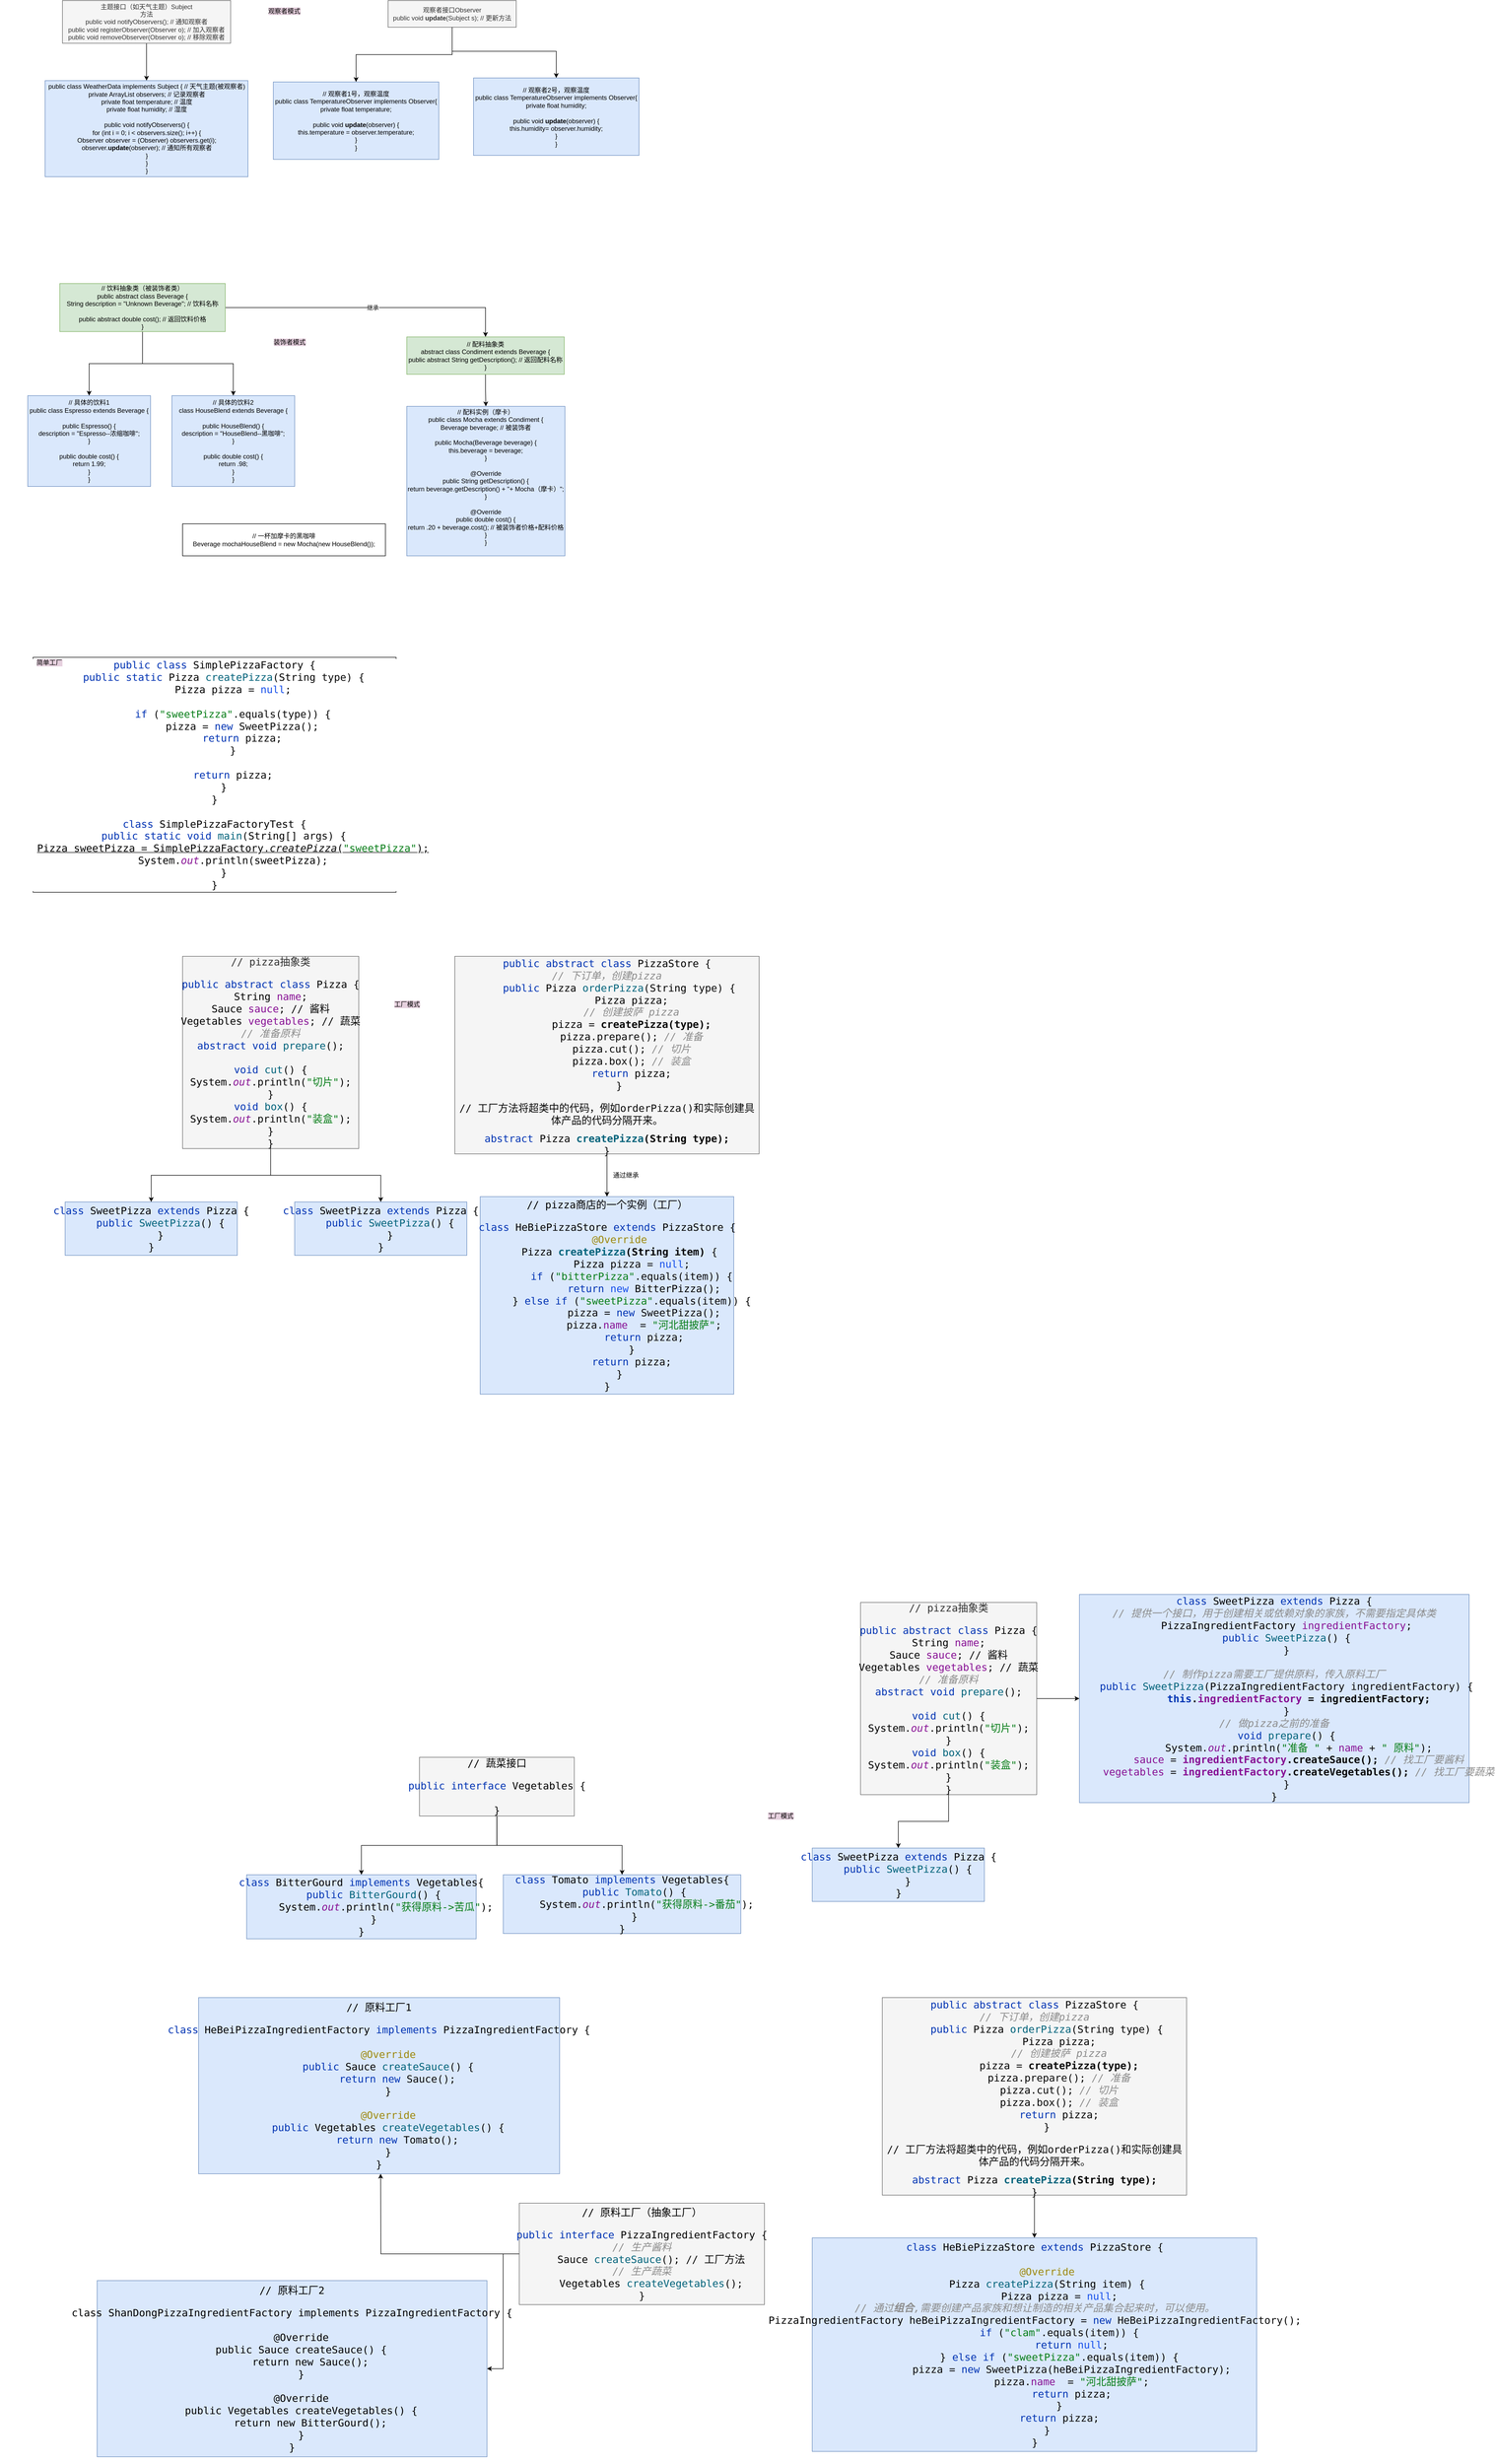 <mxfile version="14.4.2" type="github" pages="4">
  <diagram id="jOdRxc3y8hLvE2IeVhYp" name="第 1 页">
    <mxGraphModel dx="1038" dy="624" grid="1" gridSize="10" guides="1" tooltips="1" connect="1" arrows="1" fold="1" page="1" pageScale="1" pageWidth="1169" pageHeight="1654" math="0" shadow="0">
      <root>
        <mxCell id="0" />
        <mxCell id="1" parent="0" />
        <mxCell id="ZspF1tVyXHxtzPNl68Pt-1" value="" style="edgeStyle=orthogonalEdgeStyle;rounded=0;orthogonalLoop=1;jettySize=auto;html=1;" parent="1" source="ZspF1tVyXHxtzPNl68Pt-2" target="ZspF1tVyXHxtzPNl68Pt-3" edge="1">
          <mxGeometry relative="1" as="geometry" />
        </mxCell>
        <mxCell id="ZspF1tVyXHxtzPNl68Pt-2" value="&lt;font&gt;&lt;font style=&quot;font-size: 12px&quot;&gt;主题接口（如天气主题）Subject&lt;br&gt;方法&lt;br&gt;public void notifyObservers(); // 通知观察者&lt;br&gt;&lt;/font&gt;public void registerObserver(Observer o); // 加入观察者&lt;br&gt;public void removeObserver(Observer o); // 移除观察者&lt;br&gt;&lt;/font&gt;" style="whiteSpace=wrap;html=1;fillColor=#f5f5f5;strokeColor=#666666;fontColor=#333333;" parent="1" vertex="1">
          <mxGeometry x="65" y="10" width="315" height="80" as="geometry" />
        </mxCell>
        <mxCell id="ZspF1tVyXHxtzPNl68Pt-3" value="public class WeatherData implements Subject { // 天气主题(被观察者)&lt;br&gt;&lt;div&gt;private ArrayList observers; // 记录观察者&lt;/div&gt;&lt;div&gt;&lt;span&gt; &lt;/span&gt;private float temperature; // 温度&lt;/div&gt;&lt;div&gt;&lt;span&gt; &lt;/span&gt;private float humidity; // 湿度&lt;/div&gt;&lt;div&gt;&lt;div&gt;&lt;br&gt;&lt;/div&gt;&lt;div&gt;&lt;span&gt; &lt;/span&gt;public void notifyObservers() {&lt;/div&gt;&lt;div&gt;&lt;span&gt;  &lt;/span&gt;for (int i = 0; i &amp;lt; observers.size(); i++) {&lt;/div&gt;&lt;div&gt;&lt;span&gt;   &lt;/span&gt;Observer observer = (Observer) observers.get(i);&lt;/div&gt;&lt;div&gt;&lt;span&gt;   &lt;/span&gt;observer.&lt;b&gt;update&lt;/b&gt;(&lt;span&gt;observer&lt;/span&gt;&lt;span&gt;); // 通知所有观察者&lt;/span&gt;&lt;/div&gt;&lt;div&gt;&lt;span&gt;  &lt;/span&gt;}&lt;/div&gt;&lt;div&gt;&lt;span&gt; &lt;/span&gt;}&lt;/div&gt;&lt;/div&gt;}" style="whiteSpace=wrap;html=1;fillColor=#dae8fc;strokeColor=#6c8ebf;" parent="1" vertex="1">
          <mxGeometry x="32.5" y="160" width="380" height="180" as="geometry" />
        </mxCell>
        <mxCell id="ZspF1tVyXHxtzPNl68Pt-4" value="" style="edgeStyle=orthogonalEdgeStyle;rounded=0;orthogonalLoop=1;jettySize=auto;html=1;" parent="1" source="ZspF1tVyXHxtzPNl68Pt-5" target="ZspF1tVyXHxtzPNl68Pt-6" edge="1">
          <mxGeometry relative="1" as="geometry" />
        </mxCell>
        <mxCell id="ZspF1tVyXHxtzPNl68Pt-5" value="&lt;div&gt;观察者接口Observer&lt;/div&gt;&lt;div&gt;&lt;span&gt; &lt;/span&gt;public void &lt;b&gt;update&lt;/b&gt;(Subject s); // 更新方法&lt;/div&gt;" style="whiteSpace=wrap;html=1;fillColor=#f5f5f5;strokeColor=#666666;fontColor=#333333;" parent="1" vertex="1">
          <mxGeometry x="675" y="10" width="240" height="50" as="geometry" />
        </mxCell>
        <mxCell id="ZspF1tVyXHxtzPNl68Pt-6" value="// 观察者1号，观察温度&lt;br&gt;public class TemperatureObserver&amp;nbsp;implements Observer{&lt;br&gt;&lt;div&gt;private float temperature;&lt;br&gt;&lt;/div&gt;&lt;div&gt;&lt;br&gt;&lt;/div&gt;&lt;div&gt;&lt;span&gt; &lt;/span&gt;public void &lt;b&gt;update&lt;/b&gt;(observer&lt;span&gt;) {&lt;/span&gt;&lt;/div&gt;&lt;div&gt;&lt;/div&gt;this.temperature = observer.temperature;&lt;br&gt;&lt;div&gt;&lt;span&gt; &lt;/span&gt;}&lt;/div&gt;}" style="whiteSpace=wrap;html=1;strokeColor=#6c8ebf;fillColor=#dae8fc;" parent="1" vertex="1">
          <mxGeometry x="460" y="162.5" width="310" height="145" as="geometry" />
        </mxCell>
        <mxCell id="ZspF1tVyXHxtzPNl68Pt-7" value="" style="edgeStyle=orthogonalEdgeStyle;rounded=0;orthogonalLoop=1;jettySize=auto;html=1;" parent="1" target="ZspF1tVyXHxtzPNl68Pt-8" edge="1">
          <mxGeometry relative="1" as="geometry">
            <mxPoint x="795" y="60" as="sourcePoint" />
            <Array as="points">
              <mxPoint x="795" y="105" />
              <mxPoint x="990" y="105" />
            </Array>
          </mxGeometry>
        </mxCell>
        <mxCell id="ZspF1tVyXHxtzPNl68Pt-8" value="// 观察者2号，观察温度&lt;br&gt;public class TemperatureObserver&amp;nbsp;implements Observer{&lt;br&gt;&lt;div&gt;private float humidity;&lt;br&gt;&lt;/div&gt;&lt;div&gt;&lt;br&gt;&lt;/div&gt;&lt;div&gt;&lt;span&gt; &lt;/span&gt;public void &lt;b&gt;update&lt;/b&gt;(observer&lt;span&gt;) {&lt;/span&gt;&lt;/div&gt;&lt;div&gt;&lt;/div&gt;this.humidity= observer.humidity;&lt;br&gt;&lt;div&gt;&lt;span&gt; &lt;/span&gt;}&lt;/div&gt;}" style="whiteSpace=wrap;html=1;strokeColor=#6c8ebf;fillColor=#dae8fc;" parent="1" vertex="1">
          <mxGeometry x="835" y="155" width="310" height="145" as="geometry" />
        </mxCell>
        <mxCell id="ZspF1tVyXHxtzPNl68Pt-11" value="&lt;span style=&quot;background-color: rgb(230 , 208 , 222)&quot;&gt;观察者模式&lt;/span&gt;" style="text;html=1;align=center;verticalAlign=middle;resizable=0;points=[];autosize=1;rotation=0;" parent="1" vertex="1">
          <mxGeometry x="440" y="20" width="80" height="20" as="geometry" />
        </mxCell>
        <mxCell id="ZspF1tVyXHxtzPNl68Pt-14" value="" style="edgeStyle=orthogonalEdgeStyle;rounded=0;orthogonalLoop=1;jettySize=auto;html=1;" parent="1" source="ZspF1tVyXHxtzPNl68Pt-12" target="ZspF1tVyXHxtzPNl68Pt-13" edge="1">
          <mxGeometry relative="1" as="geometry" />
        </mxCell>
        <mxCell id="ZspF1tVyXHxtzPNl68Pt-15" value="继承" style="edgeLabel;html=1;align=center;verticalAlign=middle;resizable=0;points=[];" parent="ZspF1tVyXHxtzPNl68Pt-14" vertex="1" connectable="0">
          <mxGeometry x="0.015" y="4" relative="1" as="geometry">
            <mxPoint y="4" as="offset" />
          </mxGeometry>
        </mxCell>
        <mxCell id="ZspF1tVyXHxtzPNl68Pt-17" value="" style="edgeStyle=orthogonalEdgeStyle;rounded=0;orthogonalLoop=1;jettySize=auto;html=1;" parent="1" source="ZspF1tVyXHxtzPNl68Pt-12" target="ZspF1tVyXHxtzPNl68Pt-16" edge="1">
          <mxGeometry relative="1" as="geometry" />
        </mxCell>
        <mxCell id="ZspF1tVyXHxtzPNl68Pt-12" value="&lt;div&gt;// 饮料抽象类（被装饰者类）&lt;/div&gt;&lt;div&gt;public abstract class Beverage {&lt;/div&gt;&lt;div&gt;&lt;span&gt; &lt;/span&gt;String description = &quot;Unknown Beverage&quot;; // 饮料名称&lt;/div&gt;&lt;div&gt;&lt;br&gt;&lt;/div&gt;&lt;div&gt;&lt;span&gt; &lt;/span&gt;public abstract double cost(); // 返回饮料价格&lt;/div&gt;&lt;div&gt;}&lt;/div&gt;" style="whiteSpace=wrap;html=1;fillColor=#d5e8d4;strokeColor=#82b366;" parent="1" vertex="1">
          <mxGeometry x="60" y="540" width="310" height="90" as="geometry" />
        </mxCell>
        <mxCell id="ZspF1tVyXHxtzPNl68Pt-24" value="" style="edgeStyle=orthogonalEdgeStyle;rounded=0;orthogonalLoop=1;jettySize=auto;html=1;" parent="1" source="ZspF1tVyXHxtzPNl68Pt-13" target="ZspF1tVyXHxtzPNl68Pt-23" edge="1">
          <mxGeometry relative="1" as="geometry" />
        </mxCell>
        <mxCell id="ZspF1tVyXHxtzPNl68Pt-13" value="// 配料抽象类&lt;br&gt;abstract class Condiment extends Beverage {&lt;div&gt;&lt;span&gt;public abstract String getDescription(); // 返回配料名称&lt;/span&gt;&lt;br&gt;&lt;/div&gt;&lt;div&gt;}&lt;/div&gt;" style="whiteSpace=wrap;html=1;strokeColor=#82b366;fillColor=#d5e8d4;" parent="1" vertex="1">
          <mxGeometry x="710" y="640" width="295" height="70" as="geometry" />
        </mxCell>
        <mxCell id="ZspF1tVyXHxtzPNl68Pt-16" value="&lt;div&gt;// 具体的饮料1&lt;/div&gt;&lt;div&gt;public class Espresso extends Beverage {&lt;/div&gt;&lt;div&gt;&lt;br&gt;&lt;/div&gt;&lt;div&gt;&lt;span&gt; &lt;/span&gt;public Espresso() {&lt;/div&gt;&lt;div&gt;&lt;span&gt;  &lt;/span&gt;description = &quot;Espresso--浓缩咖啡&quot;;&lt;/div&gt;&lt;div&gt;&lt;span&gt; &lt;/span&gt;}&lt;/div&gt;&lt;div&gt;&lt;br&gt;&lt;/div&gt;&lt;div&gt;&lt;span&gt; &lt;/span&gt;public double cost() {&lt;/div&gt;&lt;div&gt;&lt;span&gt;  &lt;/span&gt;return 1.99;&lt;/div&gt;&lt;div&gt;&lt;span&gt; &lt;/span&gt;}&lt;/div&gt;&lt;div&gt;}&lt;/div&gt;" style="whiteSpace=wrap;html=1;strokeColor=#6c8ebf;fillColor=#dae8fc;" parent="1" vertex="1">
          <mxGeometry y="750" width="230" height="170" as="geometry" />
        </mxCell>
        <mxCell id="ZspF1tVyXHxtzPNl68Pt-21" value="" style="edgeStyle=orthogonalEdgeStyle;rounded=0;orthogonalLoop=1;jettySize=auto;html=1;" parent="1" target="ZspF1tVyXHxtzPNl68Pt-22" edge="1">
          <mxGeometry relative="1" as="geometry">
            <mxPoint x="200" y="690" as="sourcePoint" />
            <Array as="points">
              <mxPoint x="385" y="690" />
            </Array>
          </mxGeometry>
        </mxCell>
        <mxCell id="ZspF1tVyXHxtzPNl68Pt-22" value="&lt;div&gt;// 具体的饮料2&lt;/div&gt;&lt;div&gt;class HouseBlend extends Beverage {&lt;/div&gt;&lt;div&gt;&lt;br&gt;&lt;/div&gt;&lt;div&gt;&lt;span&gt; &lt;/span&gt;public HouseBlend() {&lt;/div&gt;&lt;div&gt;&lt;span&gt;  &lt;/span&gt;description = &quot;HouseBlend--黑咖啡&quot;;&lt;/div&gt;&lt;div&gt;&lt;span&gt; &lt;/span&gt;}&lt;/div&gt;&lt;div&gt;&lt;br&gt;&lt;/div&gt;&lt;div&gt;&lt;span&gt; &lt;/span&gt;public double cost() {&lt;/div&gt;&lt;div&gt;&lt;span&gt;  &lt;/span&gt;return .98;&lt;/div&gt;&lt;div&gt;&lt;span&gt; &lt;/span&gt;}&lt;/div&gt;&lt;div&gt;}&lt;/div&gt;" style="whiteSpace=wrap;html=1;strokeColor=#6c8ebf;fillColor=#dae8fc;" parent="1" vertex="1">
          <mxGeometry x="270" y="750" width="230" height="170" as="geometry" />
        </mxCell>
        <mxCell id="ZspF1tVyXHxtzPNl68Pt-23" value="&lt;div&gt;// 配料实例（摩卡）&lt;/div&gt;&lt;div&gt;public class Mocha extends Condiment {&lt;/div&gt;&lt;div&gt;&lt;span&gt; &lt;/span&gt;Beverage beverage; // 被装饰者&lt;/div&gt;&lt;div&gt;&lt;br&gt;&lt;/div&gt;&lt;div&gt;&lt;span&gt; &lt;/span&gt;public Mocha(Beverage beverage) {&lt;/div&gt;&lt;div&gt;&lt;span&gt;  &lt;/span&gt;this.beverage = beverage;&lt;/div&gt;&lt;div&gt;&lt;span&gt; &lt;/span&gt;}&lt;/div&gt;&lt;div&gt;&lt;br&gt;&lt;/div&gt;&lt;div&gt;&lt;span&gt; &lt;/span&gt;@Override&lt;/div&gt;&lt;div&gt;&lt;span&gt; &lt;/span&gt;public String getDescription() {&lt;/div&gt;&lt;div&gt;&lt;span&gt;  &lt;/span&gt;return beverage.getDescription() + &quot;+ Mocha（摩卡）&quot;;&lt;/div&gt;&lt;div&gt;&lt;span&gt; &lt;/span&gt;}&lt;/div&gt;&lt;div&gt;&lt;br&gt;&lt;/div&gt;&lt;div&gt;&lt;span&gt; &lt;/span&gt;@Override&lt;/div&gt;&lt;div&gt;&lt;span&gt; &lt;/span&gt;public double cost() {&lt;/div&gt;&lt;div&gt;&lt;span&gt;  &lt;/span&gt;return .20 + beverage.cost(); // 被装饰者价格+配料价格&lt;/div&gt;&lt;div&gt;&lt;span&gt; &lt;/span&gt;}&lt;/div&gt;&lt;div&gt;}&lt;/div&gt;&lt;div&gt;&lt;br&gt;&lt;/div&gt;" style="whiteSpace=wrap;html=1;strokeColor=#6c8ebf;fillColor=#dae8fc;" parent="1" vertex="1">
          <mxGeometry x="710" y="770" width="296.25" height="280" as="geometry" />
        </mxCell>
        <mxCell id="ZspF1tVyXHxtzPNl68Pt-25" value="// 一杯加摩卡的黑咖啡&lt;br&gt;Beverage mochaHouseBlend = new Mocha(new HouseBlend());&lt;br&gt;" style="whiteSpace=wrap;html=1;" parent="1" vertex="1">
          <mxGeometry x="290" y="990" width="380" height="60" as="geometry" />
        </mxCell>
        <mxCell id="ZspF1tVyXHxtzPNl68Pt-26" value="&lt;span style=&quot;background-color: rgb(230 , 208 , 222)&quot;&gt;装饰者模式&lt;/span&gt;" style="text;html=1;align=center;verticalAlign=middle;resizable=0;points=[];autosize=1;" parent="1" vertex="1">
          <mxGeometry x="450" y="640" width="80" height="20" as="geometry" />
        </mxCell>
        <mxCell id="_SmU_SJM2l_Ir7GUlWSc-1" value="&lt;pre style=&quot;background-color: #ffffff ; color: #080808 ; font-family: &amp;#34;宋体&amp;#34; , monospace ; font-size: 14.3pt&quot;&gt;&lt;span style=&quot;color: #0033b3&quot;&gt;public class &lt;/span&gt;&lt;span style=&quot;color: #000000&quot;&gt;SimplePizzaFactory &lt;/span&gt;{&lt;br&gt;   &lt;span style=&quot;color: #0033b3&quot;&gt;public static &lt;/span&gt;&lt;span style=&quot;color: #000000&quot;&gt;Pizza &lt;/span&gt;&lt;span style=&quot;color: #00627a&quot;&gt;createPizza&lt;/span&gt;(&lt;span style=&quot;color: #000000&quot;&gt;String &lt;/span&gt;type) {&lt;br&gt;      &lt;span style=&quot;color: #000000&quot;&gt;Pizza &lt;/span&gt;pizza = &lt;span style=&quot;color: #1750eb&quot;&gt;null&lt;/span&gt;;&lt;br&gt;&lt;br&gt;      &lt;span style=&quot;color: #0033b3&quot;&gt;if &lt;/span&gt;(&lt;span style=&quot;color: #067d17&quot;&gt;&quot;sweetPizza&quot;&lt;/span&gt;.equals(type)) {&lt;br&gt;         pizza = &lt;span style=&quot;color: #0033b3&quot;&gt;new &lt;/span&gt;SweetPizza();&lt;br&gt;         &lt;span style=&quot;color: #0033b3&quot;&gt;return &lt;/span&gt;pizza;&lt;br&gt;      }&lt;br&gt;&lt;br&gt;      &lt;span style=&quot;color: #0033b3&quot;&gt;return &lt;/span&gt;pizza;&lt;br&gt;   }&lt;br&gt;}&lt;br&gt;&lt;br&gt;&lt;span style=&quot;color: #0033b3&quot;&gt;class &lt;/span&gt;&lt;span style=&quot;color: #000000&quot;&gt;SimplePizzaFactoryTest &lt;/span&gt;{&lt;br&gt;   &lt;span style=&quot;color: #0033b3&quot;&gt;public static void &lt;/span&gt;&lt;span style=&quot;color: #00627a&quot;&gt;main&lt;/span&gt;(&lt;span style=&quot;color: #000000&quot;&gt;String&lt;/span&gt;[] args) {&lt;br&gt;      &lt;u&gt;&lt;span style=&quot;color: #000000&quot;&gt;Pizza sweetPizza &lt;/span&gt;= &lt;span style=&quot;color: #000000&quot;&gt;SimplePizzaFactory&lt;/span&gt;.&lt;span style=&quot;font-style: italic&quot;&gt;createPizza&lt;/span&gt;(&lt;span style=&quot;color: #067d17&quot;&gt;&quot;sweetPizza&quot;&lt;/span&gt;);&lt;/u&gt;&lt;br&gt;      &lt;span style=&quot;color: #000000&quot;&gt;System&lt;/span&gt;.&lt;span style=&quot;color: #871094 ; font-style: italic&quot;&gt;out&lt;/span&gt;.println(&lt;span style=&quot;color: #000000&quot;&gt;sweetPizza&lt;/span&gt;);&lt;br&gt;   }&lt;br&gt;}&lt;br&gt;&lt;/pre&gt;" style="whiteSpace=wrap;html=1;" parent="1" vertex="1">
          <mxGeometry x="10" y="1240" width="680" height="440" as="geometry" />
        </mxCell>
        <mxCell id="_SmU_SJM2l_Ir7GUlWSc-2" value="&lt;span style=&quot;background-color: rgb(230 , 208 , 222)&quot;&gt;简单工厂&lt;/span&gt;" style="text;html=1;align=center;verticalAlign=middle;resizable=0;points=[];autosize=1;" parent="1" vertex="1">
          <mxGeometry x="10" y="1240" width="60" height="20" as="geometry" />
        </mxCell>
        <mxCell id="tWBUa59P9CpGWSd2VnRZ-10" value="" style="edgeStyle=orthogonalEdgeStyle;rounded=0;orthogonalLoop=1;jettySize=auto;html=1;fontColor=#000000;" parent="1" source="_SmU_SJM2l_Ir7GUlWSc-3" target="tWBUa59P9CpGWSd2VnRZ-9" edge="1">
          <mxGeometry relative="1" as="geometry" />
        </mxCell>
        <mxCell id="_SmU_SJM2l_Ir7GUlWSc-3" value="&lt;pre style=&quot;font-size: 14.3pt&quot;&gt;&lt;span&gt;// pizza抽象类&lt;/span&gt;&lt;/pre&gt;&lt;pre style=&quot;color: rgb(8 , 8 , 8) ; font-family: , monospace ; font-size: 14.3pt&quot;&gt;&lt;span&gt;&lt;span style=&quot;color: rgb(0 , 51 , 179)&quot;&gt;public abstract class &lt;/span&gt;&lt;span style=&quot;color: rgb(0 , 0 , 0)&quot;&gt;Pizza &lt;/span&gt;{&lt;br&gt;&lt;span style=&quot;color: rgb(0 , 0 , 0)&quot;&gt;String &lt;/span&gt;&lt;span style=&quot;color: rgb(135 , 16 , 148)&quot;&gt;name&lt;/span&gt;;&lt;br&gt;&lt;span style=&quot;color: rgb(0 , 0 , 0)&quot;&gt;Sauce &lt;/span&gt;&lt;span style=&quot;color: rgb(135 , 16 , 148)&quot;&gt;sauce&lt;/span&gt;; // 酱料&lt;br&gt;&lt;span style=&quot;color: rgb(0 , 0 , 0)&quot;&gt;Vegetables &lt;/span&gt;&lt;span style=&quot;color: rgb(135 , 16 , 148)&quot;&gt;vegetables&lt;/span&gt;; // 蔬菜&lt;br&gt;&lt;span style=&quot;color: rgb(140 , 140 , 140) ; font-style: italic&quot;&gt;// 准备&lt;/span&gt;&lt;span style=&quot;color: rgb(140 , 140 , 140) ; font-style: italic&quot;&gt;原料&lt;/span&gt;&lt;span style=&quot;color: rgb(140 , 140 , 140) ; font-style: italic&quot;&gt;&lt;br&gt;&lt;/span&gt;&lt;span style=&quot;color: rgb(0 , 51 , 179)&quot;&gt;abstract void &lt;/span&gt;&lt;span style=&quot;color: rgb(0 , 98 , 122)&quot;&gt;prepare&lt;/span&gt;();&lt;br&gt;&lt;br&gt;&lt;span style=&quot;color: rgb(0 , 51 , 179)&quot;&gt;void &lt;/span&gt;&lt;span style=&quot;color: rgb(0 , 98 , 122)&quot;&gt;cut&lt;/span&gt;() {&lt;br&gt;&lt;span style=&quot;color: rgb(0 , 0 , 0)&quot;&gt;System&lt;/span&gt;.&lt;span style=&quot;color: rgb(135 , 16 , 148) ; font-style: italic&quot;&gt;out&lt;/span&gt;.println(&lt;span style=&quot;color: rgb(6 , 125 , 23)&quot;&gt;&quot;切片&quot;&lt;/span&gt;);&lt;br&gt;}&lt;br&gt;&lt;span style=&quot;color: rgb(0 , 51 , 179)&quot;&gt;void &lt;/span&gt;&lt;span style=&quot;color: rgb(0 , 98 , 122)&quot;&gt;box&lt;/span&gt;() {&lt;br&gt;&lt;span style=&quot;color: rgb(0 , 0 , 0)&quot;&gt;System&lt;/span&gt;.&lt;span style=&quot;color: rgb(135 , 16 , 148) ; font-style: italic&quot;&gt;out&lt;/span&gt;.println(&lt;span style=&quot;color: rgb(6 , 125 , 23)&quot;&gt;&quot;装盒&quot;&lt;/span&gt;);&lt;br&gt;}&lt;br&gt;}&lt;/span&gt;&lt;/pre&gt;" style="whiteSpace=wrap;html=1;fontColor=#333333;fillColor=#f5f5f5;strokeColor=#666666;labelBackgroundColor=none;" parent="1" vertex="1">
          <mxGeometry x="290" y="1800" width="330" height="360" as="geometry" />
        </mxCell>
        <mxCell id="tWBUa59P9CpGWSd2VnRZ-8" value="" style="edgeStyle=orthogonalEdgeStyle;rounded=0;orthogonalLoop=1;jettySize=auto;html=1;fontColor=#000000;" parent="1" source="tWBUa59P9CpGWSd2VnRZ-3" target="tWBUa59P9CpGWSd2VnRZ-7" edge="1">
          <mxGeometry relative="1" as="geometry" />
        </mxCell>
        <mxCell id="tWBUa59P9CpGWSd2VnRZ-3" value="&lt;pre style=&quot;color: rgb(8 , 8 , 8) ; font-family: , monospace ; font-size: 14.3pt&quot;&gt;&lt;span style=&quot;color: rgb(0 , 51 , 179) ; line-height: 100%&quot;&gt;public abstract class &lt;/span&gt;&lt;span style=&quot;color: rgb(0 , 0 , 0)&quot;&gt;PizzaStore &lt;/span&gt;{&lt;br&gt;&lt;span style=&quot;color: rgb(140 , 140 , 140) ; font-style: italic&quot;&gt;// 下订单，创建pizza&lt;/span&gt;&lt;span style=&quot;color: rgb(140 , 140 , 140) ; font-style: italic&quot;&gt;&lt;br&gt;&lt;/span&gt;&lt;span style=&quot;color: rgb(140 , 140 , 140) ; font-style: italic&quot;&gt;    &lt;/span&gt;&lt;span style=&quot;color: rgb(0 , 51 , 179)&quot;&gt;public &lt;/span&gt;&lt;span style=&quot;color: rgb(0 , 0 , 0)&quot;&gt;Pizza &lt;/span&gt;&lt;span style=&quot;color: rgb(0 , 98 , 122)&quot;&gt;orderPizza&lt;/span&gt;(&lt;span style=&quot;color: rgb(0 , 0 , 0)&quot;&gt;String &lt;/span&gt;type) {&lt;br&gt;        &lt;span style=&quot;color: rgb(0 , 0 , 0)&quot;&gt;Pizza pizza&lt;/span&gt;;&lt;br&gt;        &lt;span style=&quot;color: rgb(140 , 140 , 140) ; font-style: italic&quot;&gt;// 创建披萨 pizza&lt;br&gt;&lt;/span&gt;&lt;span style=&quot;color: rgb(140 , 140 , 140) ; font-style: italic&quot;&gt;        &lt;/span&gt;&lt;span style=&quot;color: rgb(0 , 0 , 0)&quot;&gt;pizza &lt;/span&gt;= &lt;b&gt;createPizza(type);&lt;/b&gt;&lt;br&gt;        &lt;span style=&quot;color: rgb(0 , 0 , 0)&quot;&gt;pizza&lt;/span&gt;.prepare(); &lt;span style=&quot;color: rgb(140 , 140 , 140) ; font-style: italic&quot;&gt;// 准备&lt;br&gt;&lt;/span&gt;&lt;span style=&quot;color: rgb(140 , 140 , 140) ; font-style: italic&quot;&gt;        &lt;/span&gt;&lt;span style=&quot;color: rgb(0 , 0 , 0)&quot;&gt;pizza&lt;/span&gt;.cut(); &lt;span style=&quot;color: rgb(140 , 140 , 140) ; font-style: italic&quot;&gt;// 切片&lt;br&gt;&lt;/span&gt;&lt;span style=&quot;color: rgb(140 , 140 , 140) ; font-style: italic&quot;&gt;        &lt;/span&gt;&lt;span style=&quot;color: rgb(0 , 0 , 0)&quot;&gt;pizza&lt;/span&gt;.box(); &lt;span style=&quot;color: rgb(140 , 140 , 140) ; font-style: italic&quot;&gt;// 装盒&lt;br&gt;&lt;/span&gt;&lt;span style=&quot;color: rgb(140 , 140 , 140) ; font-style: italic&quot;&gt;        &lt;/span&gt;&lt;span style=&quot;color: rgb(0 , 51 , 179)&quot;&gt;return &lt;/span&gt;&lt;span style=&quot;color: rgb(0 , 0 , 0)&quot;&gt;pizza&lt;/span&gt;;&lt;br&gt;    }&lt;/pre&gt;&lt;pre&gt;&lt;font color=&quot;#080808&quot;&gt;&lt;span style=&quot;font-size: 14.3pt&quot;&gt;// &lt;/span&gt;&lt;span style=&quot;font-size: 19.067px&quot;&gt;工厂方法将超类中的代码，例如orderPizza()和实际创建具&lt;br/&gt;体产品的代码分隔开来。&lt;/span&gt;&lt;/font&gt;&lt;/pre&gt;&lt;pre&gt;&lt;span style=&quot;font-size: 14.3pt ; color: rgb(0 , 51 , 179)&quot;&gt;abstract &lt;/span&gt;&lt;span style=&quot;font-size: 14.3pt ; color: rgb(0 , 0 , 0)&quot;&gt;Pizza &lt;/span&gt;&lt;b style=&quot;font-size: 14.3pt ; color: rgb(8 , 8 , 8)&quot;&gt;&lt;span style=&quot;color: rgb(0 , 98 , 122)&quot;&gt;createPizza&lt;/span&gt;(&lt;span style=&quot;color: rgb(0 , 0 , 0)&quot;&gt;String &lt;/span&gt;type);&lt;/b&gt;&lt;font color=&quot;#080808&quot; style=&quot;font-size: 14.3pt&quot;&gt;&lt;br&gt;}&lt;/font&gt;&lt;/pre&gt;" style="whiteSpace=wrap;html=1;labelBackgroundColor=none;strokeColor=#666666;fillColor=#f5f5f5;fontColor=#333333;" parent="1" vertex="1">
          <mxGeometry x="800" y="1800" width="570" height="370" as="geometry" />
        </mxCell>
        <mxCell id="tWBUa59P9CpGWSd2VnRZ-7" value="&lt;pre style=&quot;font-size: 14.3pt&quot;&gt;&lt;pre style=&quot;color: rgb(0 , 0 , 0) ; font-size: 14.3pt&quot;&gt;// pizza商店的一个实例（工厂）&lt;/pre&gt;&lt;pre style=&quot;font-size: 14.3pt&quot;&gt;&lt;span style=&quot;color: rgb(0 , 51 , 179)&quot;&gt;class &lt;/span&gt;&lt;span style=&quot;color: rgb(0 , 0 , 0)&quot;&gt;HeBiePizzaStore &lt;/span&gt;&lt;span style=&quot;color: rgb(0 , 51 , 179)&quot;&gt;extends &lt;/span&gt;&lt;span style=&quot;color: rgb(0 , 0 , 0)&quot;&gt;PizzaStore &lt;/span&gt;&lt;font color=&quot;#080808&quot;&gt;{&lt;br&gt;    &lt;/font&gt;&lt;span style=&quot;color: rgb(158 , 136 , 13)&quot;&gt;@Override&lt;br&gt;&lt;/span&gt;&lt;span style=&quot;color: rgb(158 , 136 , 13)&quot;&gt;    &lt;/span&gt;&lt;span style=&quot;color: rgb(0 , 0 , 0)&quot;&gt;Pizza &lt;/span&gt;&lt;b&gt;&lt;span style=&quot;color: rgb(0 , 98 , 122)&quot;&gt;createPizza&lt;/span&gt;&lt;font color=&quot;#080808&quot;&gt;(&lt;/font&gt;&lt;span style=&quot;color: rgb(0 , 0 , 0)&quot;&gt;String &lt;/span&gt;&lt;/b&gt;&lt;font color=&quot;#080808&quot;&gt;&lt;b&gt;item)&lt;/b&gt; {&lt;br&gt;        &lt;/font&gt;&lt;span style=&quot;color: rgb(0 , 0 , 0)&quot;&gt;Pizza &lt;/span&gt;&lt;font color=&quot;#080808&quot;&gt;pizza = &lt;/font&gt;&lt;span style=&quot;color: rgb(23 , 80 , 235)&quot;&gt;null&lt;/span&gt;&lt;font color=&quot;#080808&quot;&gt;;&lt;/font&gt;&lt;span style=&quot;color: rgb(140 , 140 , 140) ; font-style: italic&quot;&gt;&lt;br&gt;&lt;/span&gt;&lt;span style=&quot;color: rgb(140 , 140 , 140) ; font-style: italic&quot;&gt;        &lt;/span&gt;&lt;span style=&quot;color: rgb(0 , 51 , 179)&quot;&gt;if &lt;/span&gt;&lt;font color=&quot;#080808&quot;&gt;(&lt;/font&gt;&lt;span style=&quot;color: rgb(6 , 125 , 23)&quot;&gt;&quot;bitterPizza&quot;&lt;/span&gt;&lt;font color=&quot;#080808&quot;&gt;.equals(item)) {&lt;br&gt;            &lt;/font&gt;&lt;span style=&quot;color: rgb(0 , 51 , 179)&quot;&gt;return &lt;/span&gt;&lt;span style=&quot;color: rgb(23 , 80 , 235)&quot;&gt;new &lt;/span&gt;BitterPizza()&lt;font color=&quot;#080808&quot;&gt;;&lt;br&gt;        } &lt;/font&gt;&lt;span style=&quot;color: rgb(0 , 51 , 179)&quot;&gt;else if &lt;/span&gt;&lt;font color=&quot;#080808&quot;&gt;(&lt;/font&gt;&lt;span style=&quot;color: rgb(6 , 125 , 23)&quot;&gt;&quot;sweetPizza&quot;&lt;/span&gt;&lt;font color=&quot;#080808&quot;&gt;.equals(item)) {&lt;/font&gt;&lt;span style=&quot;color: rgb(140 , 140 , 140) ; font-style: italic&quot;&gt;&lt;br&gt;&lt;/span&gt;&lt;span style=&quot;color: rgb(140 , 140 , 140) ; font-style: italic&quot;&gt;            &lt;/span&gt;&lt;font color=&quot;#080808&quot;&gt;pizza = &lt;/font&gt;&lt;span style=&quot;color: rgb(0 , 51 , 179)&quot;&gt;new &lt;/span&gt;&lt;font color=&quot;#080808&quot;&gt;SweetPizza();&lt;br&gt;            pizza.&lt;/font&gt;&lt;span style=&quot;color: rgb(135 , 16 , 148)&quot;&gt;name  &lt;/span&gt;&lt;font color=&quot;#080808&quot;&gt;= &lt;/font&gt;&lt;span style=&quot;color: rgb(6 , 125 , 23)&quot;&gt;&quot;河北甜披萨&quot;&lt;/span&gt;&lt;font color=&quot;#080808&quot;&gt;;&lt;br&gt;            &lt;/font&gt;&lt;span style=&quot;color: rgb(0 , 51 , 179)&quot;&gt;return &lt;/span&gt;&lt;font color=&quot;#080808&quot;&gt;pizza;&lt;br&gt;        }&lt;br&gt;        &lt;/font&gt;&lt;span style=&quot;color: rgb(0 , 51 , 179)&quot;&gt;return &lt;/span&gt;&lt;font color=&quot;#080808&quot;&gt;pizza;&lt;br&gt;    }&lt;br&gt;}&lt;/font&gt;&lt;/pre&gt;&lt;/pre&gt;" style="whiteSpace=wrap;html=1;labelBackgroundColor=none;strokeColor=#6c8ebf;fillColor=#dae8fc;" parent="1" vertex="1">
          <mxGeometry x="847.5" y="2250" width="475" height="370" as="geometry" />
        </mxCell>
        <mxCell id="tWBUa59P9CpGWSd2VnRZ-9" value="&lt;pre style=&quot;color: rgb(0 , 0 , 0) ; font-size: 14.3pt&quot;&gt;&lt;pre style=&quot;color: rgb(8 , 8 , 8) ; font-family: , monospace ; font-size: 14.3pt&quot;&gt;&lt;span style=&quot;color: rgb(0 , 51 , 179)&quot;&gt;class &lt;/span&gt;&lt;span style=&quot;color: rgb(0 , 0 , 0)&quot;&gt;SweetPizza &lt;/span&gt;&lt;span style=&quot;color: rgb(0 , 51 , 179)&quot;&gt;extends &lt;/span&gt;&lt;span style=&quot;color: rgb(0 , 0 , 0)&quot;&gt;Pizza &lt;/span&gt;{&lt;br&gt;   &lt;span style=&quot;color: rgb(0 , 51 , 179)&quot;&gt;public &lt;/span&gt;&lt;span style=&quot;color: rgb(0 , 98 , 122)&quot;&gt;SweetPizza&lt;/span&gt;() {&lt;br&gt;   }&lt;br&gt;}&lt;/pre&gt;&lt;/pre&gt;" style="whiteSpace=wrap;html=1;strokeColor=#6c8ebf;fillColor=#dae8fc;" parent="1" vertex="1">
          <mxGeometry x="70" y="2260" width="322.5" height="100" as="geometry" />
        </mxCell>
        <mxCell id="tWBUa59P9CpGWSd2VnRZ-11" value="" style="edgeStyle=orthogonalEdgeStyle;rounded=0;orthogonalLoop=1;jettySize=auto;html=1;fontColor=#000000;exitX=0.5;exitY=1;exitDx=0;exitDy=0;" parent="1" source="_SmU_SJM2l_Ir7GUlWSc-3" target="tWBUa59P9CpGWSd2VnRZ-12" edge="1">
          <mxGeometry relative="1" as="geometry">
            <mxPoint x="905" y="2160" as="sourcePoint" />
          </mxGeometry>
        </mxCell>
        <mxCell id="tWBUa59P9CpGWSd2VnRZ-12" value="&lt;pre style=&quot;color: rgb(0 , 0 , 0) ; font-size: 14.3pt&quot;&gt;&lt;pre style=&quot;color: rgb(8 , 8 , 8) ; font-family: , monospace ; font-size: 14.3pt&quot;&gt;&lt;span style=&quot;color: rgb(0 , 51 , 179)&quot;&gt;class &lt;/span&gt;&lt;span style=&quot;color: rgb(0 , 0 , 0)&quot;&gt;SweetPizza &lt;/span&gt;&lt;span style=&quot;color: rgb(0 , 51 , 179)&quot;&gt;extends &lt;/span&gt;&lt;span style=&quot;color: rgb(0 , 0 , 0)&quot;&gt;Pizza &lt;/span&gt;{&lt;br&gt;   &lt;span style=&quot;color: rgb(0 , 51 , 179)&quot;&gt;public &lt;/span&gt;&lt;span style=&quot;color: rgb(0 , 98 , 122)&quot;&gt;SweetPizza&lt;/span&gt;() {&lt;br&gt;   }&lt;br&gt;}&lt;/pre&gt;&lt;/pre&gt;" style="whiteSpace=wrap;html=1;strokeColor=#6c8ebf;fillColor=#dae8fc;" parent="1" vertex="1">
          <mxGeometry x="500" y="2260" width="322.5" height="100" as="geometry" />
        </mxCell>
        <mxCell id="Muf0HXbSwC3--iwoaJTh-1" value="&lt;span style=&quot;background-color: rgb(230 , 208 , 222)&quot;&gt;工厂模式&lt;/span&gt;" style="text;html=1;align=center;verticalAlign=middle;resizable=0;points=[];autosize=1;fontColor=#000000;" parent="1" vertex="1">
          <mxGeometry x="680" y="1880" width="60" height="20" as="geometry" />
        </mxCell>
        <mxCell id="Muf0HXbSwC3--iwoaJTh-30" value="" style="edgeStyle=orthogonalEdgeStyle;rounded=0;orthogonalLoop=1;jettySize=auto;html=1;fontColor=#000000;" parent="1" source="Muf0HXbSwC3--iwoaJTh-31" target="Muf0HXbSwC3--iwoaJTh-35" edge="1">
          <mxGeometry relative="1" as="geometry" />
        </mxCell>
        <mxCell id="Muf0HXbSwC3--iwoaJTh-31" value="&lt;pre style=&quot;font-size: 14.3pt&quot;&gt;&lt;span&gt;// pizza抽象类&lt;/span&gt;&lt;/pre&gt;&lt;pre style=&quot;color: rgb(8 , 8 , 8) ; font-family: , monospace ; font-size: 14.3pt&quot;&gt;&lt;span&gt;&lt;span style=&quot;color: rgb(0 , 51 , 179)&quot;&gt;public abstract class &lt;/span&gt;&lt;span style=&quot;color: rgb(0 , 0 , 0)&quot;&gt;Pizza &lt;/span&gt;{&lt;br&gt;&lt;span style=&quot;color: rgb(0 , 0 , 0)&quot;&gt;String &lt;/span&gt;&lt;span style=&quot;color: rgb(135 , 16 , 148)&quot;&gt;name&lt;/span&gt;;&lt;br&gt;&lt;span style=&quot;color: rgb(0 , 0 , 0)&quot;&gt;Sauce &lt;/span&gt;&lt;span style=&quot;color: rgb(135 , 16 , 148)&quot;&gt;sauce&lt;/span&gt;; // 酱料&lt;br&gt;&lt;span style=&quot;color: rgb(0 , 0 , 0)&quot;&gt;Vegetables &lt;/span&gt;&lt;span style=&quot;color: rgb(135 , 16 , 148)&quot;&gt;vegetables&lt;/span&gt;; // 蔬菜&lt;br&gt;&lt;span style=&quot;color: rgb(140 , 140 , 140) ; font-style: italic&quot;&gt;// 准备&lt;/span&gt;&lt;span style=&quot;color: rgb(140 , 140 , 140) ; font-style: italic&quot;&gt;原料&lt;/span&gt;&lt;span style=&quot;color: rgb(140 , 140 , 140) ; font-style: italic&quot;&gt;&lt;br&gt;&lt;/span&gt;&lt;span style=&quot;color: rgb(0 , 51 , 179)&quot;&gt;abstract void &lt;/span&gt;&lt;span style=&quot;color: rgb(0 , 98 , 122)&quot;&gt;prepare&lt;/span&gt;();&lt;br&gt;&lt;br&gt;&lt;span style=&quot;color: rgb(0 , 51 , 179)&quot;&gt;void &lt;/span&gt;&lt;span style=&quot;color: rgb(0 , 98 , 122)&quot;&gt;cut&lt;/span&gt;() {&lt;br&gt;&lt;span style=&quot;color: rgb(0 , 0 , 0)&quot;&gt;System&lt;/span&gt;.&lt;span style=&quot;color: rgb(135 , 16 , 148) ; font-style: italic&quot;&gt;out&lt;/span&gt;.println(&lt;span style=&quot;color: rgb(6 , 125 , 23)&quot;&gt;&quot;切片&quot;&lt;/span&gt;);&lt;br&gt;}&lt;br&gt;&lt;span style=&quot;color: rgb(0 , 51 , 179)&quot;&gt;void &lt;/span&gt;&lt;span style=&quot;color: rgb(0 , 98 , 122)&quot;&gt;box&lt;/span&gt;() {&lt;br&gt;&lt;span style=&quot;color: rgb(0 , 0 , 0)&quot;&gt;System&lt;/span&gt;.&lt;span style=&quot;color: rgb(135 , 16 , 148) ; font-style: italic&quot;&gt;out&lt;/span&gt;.println(&lt;span style=&quot;color: rgb(6 , 125 , 23)&quot;&gt;&quot;装盒&quot;&lt;/span&gt;);&lt;br&gt;}&lt;br&gt;}&lt;/span&gt;&lt;/pre&gt;" style="whiteSpace=wrap;html=1;fontColor=#333333;fillColor=#f5f5f5;strokeColor=#666666;labelBackgroundColor=none;" parent="1" vertex="1">
          <mxGeometry x="1560" y="3010" width="330" height="360" as="geometry" />
        </mxCell>
        <mxCell id="Muf0HXbSwC3--iwoaJTh-32" value="" style="edgeStyle=orthogonalEdgeStyle;rounded=0;orthogonalLoop=1;jettySize=auto;html=1;fontColor=#000000;" parent="1" source="Muf0HXbSwC3--iwoaJTh-33" target="Muf0HXbSwC3--iwoaJTh-34" edge="1">
          <mxGeometry relative="1" as="geometry" />
        </mxCell>
        <mxCell id="Muf0HXbSwC3--iwoaJTh-33" value="&lt;pre style=&quot;color: rgb(8 , 8 , 8) ; font-family: , monospace ; font-size: 14.3pt&quot;&gt;&lt;span style=&quot;color: rgb(0 , 51 , 179) ; line-height: 100%&quot;&gt;public abstract class &lt;/span&gt;&lt;span style=&quot;color: rgb(0 , 0 , 0)&quot;&gt;PizzaStore &lt;/span&gt;{&lt;br&gt;&lt;span style=&quot;color: rgb(140 , 140 , 140) ; font-style: italic&quot;&gt;// 下订单，创建pizza&lt;/span&gt;&lt;span style=&quot;color: rgb(140 , 140 , 140) ; font-style: italic&quot;&gt;&lt;br&gt;&lt;/span&gt;&lt;span style=&quot;color: rgb(140 , 140 , 140) ; font-style: italic&quot;&gt;    &lt;/span&gt;&lt;span style=&quot;color: rgb(0 , 51 , 179)&quot;&gt;public &lt;/span&gt;&lt;span style=&quot;color: rgb(0 , 0 , 0)&quot;&gt;Pizza &lt;/span&gt;&lt;span style=&quot;color: rgb(0 , 98 , 122)&quot;&gt;orderPizza&lt;/span&gt;(&lt;span style=&quot;color: rgb(0 , 0 , 0)&quot;&gt;String &lt;/span&gt;type) {&lt;br&gt;        &lt;span style=&quot;color: rgb(0 , 0 , 0)&quot;&gt;Pizza pizza&lt;/span&gt;;&lt;br&gt;        &lt;span style=&quot;color: rgb(140 , 140 , 140) ; font-style: italic&quot;&gt;// 创建披萨 pizza&lt;br&gt;&lt;/span&gt;&lt;span style=&quot;color: rgb(140 , 140 , 140) ; font-style: italic&quot;&gt;        &lt;/span&gt;&lt;span style=&quot;color: rgb(0 , 0 , 0)&quot;&gt;pizza &lt;/span&gt;= &lt;b&gt;createPizza(type);&lt;/b&gt;&lt;br&gt;        &lt;span style=&quot;color: rgb(0 , 0 , 0)&quot;&gt;pizza&lt;/span&gt;.prepare(); &lt;span style=&quot;color: rgb(140 , 140 , 140) ; font-style: italic&quot;&gt;// 准备&lt;br&gt;&lt;/span&gt;&lt;span style=&quot;color: rgb(140 , 140 , 140) ; font-style: italic&quot;&gt;        &lt;/span&gt;&lt;span style=&quot;color: rgb(0 , 0 , 0)&quot;&gt;pizza&lt;/span&gt;.cut(); &lt;span style=&quot;color: rgb(140 , 140 , 140) ; font-style: italic&quot;&gt;// 切片&lt;br&gt;&lt;/span&gt;&lt;span style=&quot;color: rgb(140 , 140 , 140) ; font-style: italic&quot;&gt;        &lt;/span&gt;&lt;span style=&quot;color: rgb(0 , 0 , 0)&quot;&gt;pizza&lt;/span&gt;.box(); &lt;span style=&quot;color: rgb(140 , 140 , 140) ; font-style: italic&quot;&gt;// 装盒&lt;br&gt;&lt;/span&gt;&lt;span style=&quot;color: rgb(140 , 140 , 140) ; font-style: italic&quot;&gt;        &lt;/span&gt;&lt;span style=&quot;color: rgb(0 , 51 , 179)&quot;&gt;return &lt;/span&gt;&lt;span style=&quot;color: rgb(0 , 0 , 0)&quot;&gt;pizza&lt;/span&gt;;&lt;br&gt;    }&lt;/pre&gt;&lt;pre&gt;&lt;font color=&quot;#080808&quot;&gt;&lt;span style=&quot;font-size: 14.3pt&quot;&gt;// &lt;/span&gt;&lt;span style=&quot;font-size: 19.067px&quot;&gt;工厂方法将超类中的代码，例如orderPizza()和实际创建具&lt;br/&gt;体产品的代码分隔开来。&lt;/span&gt;&lt;/font&gt;&lt;/pre&gt;&lt;pre&gt;&lt;span style=&quot;font-size: 14.3pt ; color: rgb(0 , 51 , 179)&quot;&gt;abstract &lt;/span&gt;&lt;span style=&quot;font-size: 14.3pt ; color: rgb(0 , 0 , 0)&quot;&gt;Pizza &lt;/span&gt;&lt;b style=&quot;font-size: 14.3pt ; color: rgb(8 , 8 , 8)&quot;&gt;&lt;span style=&quot;color: rgb(0 , 98 , 122)&quot;&gt;createPizza&lt;/span&gt;(&lt;span style=&quot;color: rgb(0 , 0 , 0)&quot;&gt;String &lt;/span&gt;type);&lt;/b&gt;&lt;font color=&quot;#080808&quot; style=&quot;font-size: 14.3pt&quot;&gt;&lt;br&gt;}&lt;/font&gt;&lt;/pre&gt;" style="whiteSpace=wrap;html=1;labelBackgroundColor=none;strokeColor=#666666;fillColor=#f5f5f5;fontColor=#333333;" parent="1" vertex="1">
          <mxGeometry x="1600.75" y="3750" width="570" height="370" as="geometry" />
        </mxCell>
        <mxCell id="Muf0HXbSwC3--iwoaJTh-34" value="&lt;pre style=&quot;font-size: 14.3pt&quot;&gt;&lt;pre style=&quot;color: rgb(0 , 0 , 0) ; font-size: 14.3pt&quot;&gt;&lt;pre style=&quot;color: rgb(8 , 8 , 8) ; font-family: , monospace ; font-size: 14.3pt&quot;&gt;&lt;span style=&quot;color: rgb(0 , 51 , 179)&quot;&gt;class &lt;/span&gt;&lt;span style=&quot;color: rgb(0 , 0 , 0)&quot;&gt;HeBiePizzaStore &lt;/span&gt;&lt;span style=&quot;color: rgb(0 , 51 , 179)&quot;&gt;extends &lt;/span&gt;&lt;span style=&quot;color: rgb(0 , 0 , 0)&quot;&gt;PizzaStore &lt;/span&gt;{&lt;br&gt;&lt;br&gt;    &lt;span style=&quot;color: rgb(158 , 136 , 13)&quot;&gt;@Override&lt;br&gt;&lt;/span&gt;&lt;span style=&quot;color: rgb(158 , 136 , 13)&quot;&gt;    &lt;/span&gt;&lt;span style=&quot;color: rgb(0 , 0 , 0)&quot;&gt;Pizza &lt;/span&gt;&lt;span style=&quot;color: rgb(0 , 98 , 122)&quot;&gt;createPizza&lt;/span&gt;(&lt;span style=&quot;color: rgb(0 , 0 , 0)&quot;&gt;String &lt;/span&gt;item) {&lt;br&gt;        &lt;span style=&quot;color: rgb(0 , 0 , 0)&quot;&gt;Pizza &lt;/span&gt;pizza = &lt;span style=&quot;color: rgb(23 , 80 , 235)&quot;&gt;null&lt;/span&gt;;&lt;span style=&quot;color: rgb(140 , 140 , 140) ; font-style: italic&quot;&gt;&lt;br&gt;&lt;/span&gt;&lt;span style=&quot;color: rgb(140 , 140 , 140) ; font-style: italic&quot;&gt;// 通过&lt;b&gt;组合&lt;/b&gt;,&lt;/span&gt;&lt;span style=&quot;color: rgb(140 , 140 , 140) ; font-style: italic&quot;&gt;需要创建产品家族和想让制造的相关产品集合起来时，可以使用。&lt;/span&gt;&lt;span style=&quot;color: rgb(140 , 140 , 140) ; font-style: italic&quot;&gt;&lt;br&gt;&lt;/span&gt;&lt;span style=&quot;color: rgb(0 , 0 , 0)&quot;&gt;PizzaIngredientFactory heBeiPizzaIngredientFactory &lt;/span&gt;= &lt;span style=&quot;color: rgb(0 , 51 , 179)&quot;&gt;new &lt;/span&gt;HeBeiPizzaIngredientFactory();&lt;br&gt;        &lt;span style=&quot;color: rgb(0 , 51 , 179)&quot;&gt;if &lt;/span&gt;(&lt;span style=&quot;color: rgb(6 , 125 , 23)&quot;&gt;&quot;clam&quot;&lt;/span&gt;.equals(item)) {&lt;br&gt;            &lt;span style=&quot;color: rgb(0 , 51 , 179)&quot;&gt;return &lt;/span&gt;&lt;span style=&quot;color: rgb(23 , 80 , 235)&quot;&gt;null&lt;/span&gt;;&lt;br&gt;        } &lt;span style=&quot;color: rgb(0 , 51 , 179)&quot;&gt;else if &lt;/span&gt;(&lt;span style=&quot;color: rgb(6 , 125 , 23)&quot;&gt;&quot;sweetPizza&quot;&lt;/span&gt;.equals(item)) {&lt;br&gt;            pizza = &lt;span style=&quot;color: rgb(0 , 51 , 179)&quot;&gt;new &lt;/span&gt;SweetPizza(&lt;span style=&quot;color: rgb(0 , 0 , 0)&quot;&gt;heBeiPizzaIngredientFactory&lt;/span&gt;);&lt;span style=&quot;color: rgb(140 , 140 , 140) ; font-style: italic&quot;&gt;&lt;br&gt;&lt;/span&gt;&lt;span style=&quot;color: rgb(140 , 140 , 140) ; font-style: italic&quot;&gt;            &lt;/span&gt;pizza.&lt;span style=&quot;color: rgb(135 , 16 , 148)&quot;&gt;name  &lt;/span&gt;= &lt;span style=&quot;color: rgb(6 , 125 , 23)&quot;&gt;&quot;河北甜披萨&quot;&lt;/span&gt;;&lt;br&gt;            &lt;span style=&quot;color: rgb(0 , 51 , 179)&quot;&gt;return &lt;/span&gt;pizza;&lt;br&gt;        }&lt;br&gt;        &lt;span style=&quot;color: rgb(0 , 51 , 179)&quot;&gt;return &lt;/span&gt;pizza;&lt;br&gt;    }&lt;br&gt;}&lt;/pre&gt;&lt;/pre&gt;&lt;/pre&gt;" style="whiteSpace=wrap;html=1;labelBackgroundColor=none;strokeColor=#6c8ebf;fillColor=#dae8fc;" parent="1" vertex="1">
          <mxGeometry x="1469.5" y="4200" width="832.5" height="400" as="geometry" />
        </mxCell>
        <mxCell id="Muf0HXbSwC3--iwoaJTh-35" value="&lt;pre style=&quot;color: rgb(0 , 0 , 0) ; font-size: 14.3pt&quot;&gt;&lt;pre style=&quot;color: rgb(8 , 8 , 8) ; font-family: , monospace ; font-size: 14.3pt&quot;&gt;&lt;pre style=&quot;font-family: , monospace ; font-size: 14.3pt&quot;&gt;&lt;span style=&quot;color: rgb(0 , 51 , 179)&quot;&gt;class &lt;/span&gt;&lt;span style=&quot;color: rgb(0 , 0 , 0)&quot;&gt;SweetPizza &lt;/span&gt;&lt;span style=&quot;color: rgb(0 , 51 , 179)&quot;&gt;extends &lt;/span&gt;&lt;span style=&quot;color: rgb(0 , 0 , 0)&quot;&gt;Pizza &lt;/span&gt;{&lt;span style=&quot;color: rgb(140 , 140 , 140) ; font-style: italic&quot;&gt;&lt;br&gt;&lt;/span&gt;&lt;span style=&quot;color: rgb(140 , 140 , 140) ; font-style: italic&quot;&gt;// 提供一个接口，用于创建相关或依赖对象的家族，不需要指定具体类&lt;/span&gt;&lt;span style=&quot;color: rgb(140 , 140 , 140) ; font-style: italic&quot;&gt;&lt;br&gt;&lt;/span&gt;&lt;span style=&quot;color: rgb(140 , 140 , 140) ; font-style: italic&quot;&gt;    &lt;/span&gt;&lt;span style=&quot;color: rgb(0 , 0 , 0)&quot;&gt;PizzaIngredientFactory &lt;/span&gt;&lt;span style=&quot;color: rgb(135 , 16 , 148)&quot;&gt;ingredientFactory&lt;/span&gt;;&lt;br&gt;    &lt;span style=&quot;color: rgb(0 , 51 , 179)&quot;&gt;public &lt;/span&gt;&lt;span style=&quot;color: rgb(0 , 98 , 122)&quot;&gt;SweetPizza&lt;/span&gt;() {&lt;br&gt;    }&lt;br&gt;&lt;span style=&quot;color: rgb(140 , 140 , 140) ; font-style: italic&quot;&gt;&lt;br&gt;&lt;/span&gt;&lt;span style=&quot;color: rgb(140 , 140 , 140) ; font-style: italic&quot;&gt;// 制作pizza需要工厂提供原料，传入原料工厂&lt;/span&gt;&lt;span style=&quot;color: rgb(140 , 140 , 140) ; font-style: italic&quot;&gt;&lt;br&gt;&lt;/span&gt;&lt;span style=&quot;color: rgb(140 , 140 , 140) ; font-style: italic&quot;&gt;    &lt;/span&gt;&lt;span style=&quot;color: rgb(0 , 51 , 179)&quot;&gt;public &lt;/span&gt;&lt;span style=&quot;color: rgb(0 , 98 , 122)&quot;&gt;SweetPizza&lt;/span&gt;(&lt;span style=&quot;color: rgb(0 , 0 , 0)&quot;&gt;PizzaIngredientFactory &lt;/span&gt;ingredientFactory) {&lt;br&gt;        &lt;b&gt;&lt;span style=&quot;color: rgb(0 , 51 , 179)&quot;&gt;this&lt;/span&gt;.&lt;span style=&quot;color: rgb(135 , 16 , 148)&quot;&gt;ingredientFactory &lt;/span&gt;= ingredientFactory;&lt;/b&gt;&lt;br&gt;    }&lt;span style=&quot;color: rgb(140 , 140 , 140) ; font-style: italic&quot;&gt;&lt;br&gt;&lt;/span&gt;&lt;span style=&quot;color: rgb(140 , 140 , 140) ; font-style: italic&quot;&gt;// 做pizza之前的准备&lt;/span&gt;&lt;span style=&quot;color: rgb(158 , 136 , 13)&quot;&gt;&lt;br&gt;&lt;/span&gt;&lt;span style=&quot;color: rgb(158 , 136 , 13)&quot;&gt;    &lt;/span&gt;&lt;span style=&quot;color: rgb(0 , 51 , 179)&quot;&gt;void &lt;/span&gt;&lt;span style=&quot;color: rgb(0 , 98 , 122)&quot;&gt;prepare&lt;/span&gt;() {&lt;br&gt;        &lt;span style=&quot;color: rgb(0 , 0 , 0)&quot;&gt;System&lt;/span&gt;.&lt;span style=&quot;color: rgb(135 , 16 , 148) ; font-style: italic&quot;&gt;out&lt;/span&gt;.println(&lt;span style=&quot;color: rgb(6 , 125 , 23)&quot;&gt;&quot;准备 &quot; &lt;/span&gt;+ &lt;span style=&quot;color: rgb(135 , 16 , 148)&quot;&gt;name &lt;/span&gt;+ &lt;span style=&quot;color: rgb(6 , 125 , 23)&quot;&gt;&quot; 原料&quot;&lt;/span&gt;);&lt;br&gt;        &lt;span style=&quot;color: rgb(135 , 16 , 148)&quot;&gt;sauce &lt;/span&gt;= &lt;b&gt;&lt;span style=&quot;color: rgb(135 , 16 , 148)&quot;&gt;ingredientFactory&lt;/span&gt;.createSauce();&lt;/b&gt; &lt;span style=&quot;color: rgb(140 , 140 , 140) ; font-style: italic&quot;&gt;// 找工厂要酱料&lt;br&gt;&lt;/span&gt;&lt;span style=&quot;color: rgb(140 , 140 , 140) ; font-style: italic&quot;&gt;        &lt;/span&gt;&lt;span style=&quot;color: rgb(135 , 16 , 148)&quot;&gt;vegetables &lt;/span&gt;= &lt;b&gt;&lt;span style=&quot;color: rgb(135 , 16 , 148)&quot;&gt;ingredientFactory&lt;/span&gt;.createVegetables();&lt;/b&gt; &lt;span style=&quot;color: rgb(140 , 140 , 140) ; font-style: italic&quot;&gt;// 找工厂要蔬菜&lt;br&gt;&lt;/span&gt;&lt;span style=&quot;color: rgb(140 , 140 , 140) ; font-style: italic&quot;&gt;    &lt;/span&gt;}&lt;br&gt;}&lt;/pre&gt;&lt;/pre&gt;&lt;/pre&gt;" style="whiteSpace=wrap;html=1;strokeColor=#6c8ebf;fillColor=#dae8fc;" parent="1" vertex="1">
          <mxGeometry x="1970" y="2995" width="730" height="390" as="geometry" />
        </mxCell>
        <mxCell id="Muf0HXbSwC3--iwoaJTh-36" value="" style="edgeStyle=orthogonalEdgeStyle;rounded=0;orthogonalLoop=1;jettySize=auto;html=1;fontColor=#000000;exitX=0.5;exitY=1;exitDx=0;exitDy=0;" parent="1" source="Muf0HXbSwC3--iwoaJTh-31" target="Muf0HXbSwC3--iwoaJTh-37" edge="1">
          <mxGeometry relative="1" as="geometry">
            <mxPoint x="2335.75" y="3440" as="sourcePoint" />
          </mxGeometry>
        </mxCell>
        <mxCell id="Muf0HXbSwC3--iwoaJTh-37" value="&lt;pre style=&quot;color: rgb(0 , 0 , 0) ; font-size: 14.3pt&quot;&gt;&lt;pre style=&quot;color: rgb(8 , 8 , 8) ; font-family: , monospace ; font-size: 14.3pt&quot;&gt;&lt;span style=&quot;color: rgb(0 , 51 , 179)&quot;&gt;class &lt;/span&gt;&lt;span style=&quot;color: rgb(0 , 0 , 0)&quot;&gt;SweetPizza &lt;/span&gt;&lt;span style=&quot;color: rgb(0 , 51 , 179)&quot;&gt;extends &lt;/span&gt;&lt;span style=&quot;color: rgb(0 , 0 , 0)&quot;&gt;Pizza &lt;/span&gt;{&lt;br&gt;   &lt;span style=&quot;color: rgb(0 , 51 , 179)&quot;&gt;public &lt;/span&gt;&lt;span style=&quot;color: rgb(0 , 98 , 122)&quot;&gt;SweetPizza&lt;/span&gt;() {&lt;br&gt;   }&lt;br&gt;}&lt;/pre&gt;&lt;/pre&gt;" style="whiteSpace=wrap;html=1;strokeColor=#6c8ebf;fillColor=#dae8fc;" parent="1" vertex="1">
          <mxGeometry x="1469.5" y="3470" width="322.5" height="100" as="geometry" />
        </mxCell>
        <mxCell id="Muf0HXbSwC3--iwoaJTh-38" value="&lt;span style=&quot;background-color: rgb(230 , 208 , 222)&quot;&gt;工厂模式&lt;/span&gt;" style="text;html=1;align=center;verticalAlign=middle;resizable=0;points=[];autosize=1;fontColor=#000000;" parent="1" vertex="1">
          <mxGeometry x="1380" y="3400" width="60" height="20" as="geometry" />
        </mxCell>
        <mxCell id="Muf0HXbSwC3--iwoaJTh-44" value="" style="edgeStyle=orthogonalEdgeStyle;rounded=0;orthogonalLoop=1;jettySize=auto;html=1;fontColor=#000000;" parent="1" source="Muf0HXbSwC3--iwoaJTh-41" target="Muf0HXbSwC3--iwoaJTh-43" edge="1">
          <mxGeometry relative="1" as="geometry" />
        </mxCell>
        <mxCell id="Muf0HXbSwC3--iwoaJTh-46" value="" style="edgeStyle=orthogonalEdgeStyle;rounded=0;orthogonalLoop=1;jettySize=auto;html=1;fontColor=#000000;" parent="1" source="Muf0HXbSwC3--iwoaJTh-41" target="Muf0HXbSwC3--iwoaJTh-45" edge="1">
          <mxGeometry relative="1" as="geometry" />
        </mxCell>
        <mxCell id="Muf0HXbSwC3--iwoaJTh-41" value="&lt;pre style=&quot;font-size: 14.3pt&quot;&gt;&lt;font color=&quot;#000000&quot;&gt;// 蔬菜接口&lt;/font&gt;&lt;/pre&gt;&lt;pre style=&quot;color: rgb(8 , 8 , 8) ; font-size: 14.3pt&quot;&gt;&lt;span style=&quot;color: rgb(0 , 51 , 179)&quot;&gt;public interface &lt;/span&gt;&lt;span style=&quot;color: rgb(0 , 0 , 0)&quot;&gt;Vegetables &lt;/span&gt;{&lt;br&gt;&lt;br&gt;}&lt;/pre&gt;" style="whiteSpace=wrap;html=1;labelBackgroundColor=none;strokeColor=#666666;fillColor=#f5f5f5;fontColor=#333333;" parent="1" vertex="1">
          <mxGeometry x="733.75" y="3300" width="290" height="110" as="geometry" />
        </mxCell>
        <mxCell id="Muf0HXbSwC3--iwoaJTh-43" value="&lt;pre style=&quot;color: rgb(8 , 8 , 8) ; font-size: 14.3pt&quot;&gt;&lt;span style=&quot;color: rgb(0 , 51 , 179)&quot;&gt;class &lt;/span&gt;&lt;span style=&quot;color: rgb(0 , 0 , 0)&quot;&gt;BitterGourd &lt;/span&gt;&lt;span style=&quot;color: rgb(0 , 51 , 179)&quot;&gt;implements &lt;/span&gt;&lt;span style=&quot;color: rgb(0 , 0 , 0)&quot;&gt;Vegetables&lt;/span&gt;{&lt;br&gt;    &lt;span style=&quot;color: rgb(0 , 51 , 179)&quot;&gt;public &lt;/span&gt;&lt;span style=&quot;color: rgb(0 , 98 , 122)&quot;&gt;BitterGourd&lt;/span&gt;() {&lt;br&gt;        &lt;span style=&quot;color: rgb(0 , 0 , 0)&quot;&gt;System&lt;/span&gt;.&lt;span style=&quot;color: rgb(135 , 16 , 148) ; font-style: italic&quot;&gt;out&lt;/span&gt;.println(&lt;span style=&quot;color: rgb(6 , 125 , 23)&quot;&gt;&quot;获得原料-&amp;gt;苦瓜&quot;&lt;/span&gt;);&lt;br&gt;    }&lt;br&gt;}&lt;/pre&gt;" style="whiteSpace=wrap;html=1;strokeColor=#6c8ebf;fillColor=#dae8fc;" parent="1" vertex="1">
          <mxGeometry x="410" y="3520" width="430" height="120" as="geometry" />
        </mxCell>
        <mxCell id="Muf0HXbSwC3--iwoaJTh-45" value="&lt;pre style=&quot;color: rgb(8 , 8 , 8) ; font-size: 14.3pt&quot;&gt;&lt;pre style=&quot;font-size: 14.3pt&quot;&gt;&lt;span style=&quot;color: rgb(0 , 51 , 179)&quot;&gt;class &lt;/span&gt;&lt;span style=&quot;color: rgb(0 , 0 , 0)&quot;&gt;Tomato &lt;/span&gt;&lt;span style=&quot;color: rgb(0 , 51 , 179)&quot;&gt;implements &lt;/span&gt;&lt;span style=&quot;color: rgb(0 , 0 , 0)&quot;&gt;Vegetables&lt;/span&gt;{&lt;br&gt;    &lt;span style=&quot;color: rgb(0 , 51 , 179)&quot;&gt;public &lt;/span&gt;&lt;span style=&quot;color: rgb(0 , 98 , 122)&quot;&gt;Tomato&lt;/span&gt;() {&lt;br&gt;        &lt;span style=&quot;color: rgb(0 , 0 , 0)&quot;&gt;System&lt;/span&gt;.&lt;span style=&quot;color: rgb(135 , 16 , 148) ; font-style: italic&quot;&gt;out&lt;/span&gt;.println(&lt;span style=&quot;color: rgb(6 , 125 , 23)&quot;&gt;&quot;获得原料-&amp;gt;番茄&quot;&lt;/span&gt;);&lt;br&gt;    }&lt;br&gt;}&lt;/pre&gt;&lt;/pre&gt;" style="whiteSpace=wrap;html=1;labelBackgroundColor=none;strokeColor=#6c8ebf;fillColor=#dae8fc;" parent="1" vertex="1">
          <mxGeometry x="890.75" y="3520" width="445" height="110" as="geometry" />
        </mxCell>
        <mxCell id="Muf0HXbSwC3--iwoaJTh-49" value="" style="edgeStyle=orthogonalEdgeStyle;rounded=0;orthogonalLoop=1;jettySize=auto;html=1;fontColor=#000000;" parent="1" source="Muf0HXbSwC3--iwoaJTh-47" edge="1">
          <mxGeometry relative="1" as="geometry">
            <mxPoint x="661" y="4080" as="targetPoint" />
          </mxGeometry>
        </mxCell>
        <mxCell id="Muf0HXbSwC3--iwoaJTh-51" value="" style="edgeStyle=orthogonalEdgeStyle;rounded=0;orthogonalLoop=1;jettySize=auto;html=1;fontColor=#000000;" parent="1" source="Muf0HXbSwC3--iwoaJTh-47" target="Muf0HXbSwC3--iwoaJTh-50" edge="1">
          <mxGeometry relative="1" as="geometry" />
        </mxCell>
        <mxCell id="Muf0HXbSwC3--iwoaJTh-47" value="&lt;pre style=&quot;font-size: 14.3pt&quot;&gt;&lt;font color=&quot;#000000&quot;&gt;// 原料工厂（抽象工厂）&lt;/font&gt;&lt;/pre&gt;&lt;pre style=&quot;color: rgb(8 , 8 , 8) ; font-family: , monospace ; font-size: 14.3pt&quot;&gt;&lt;span style=&quot;color: rgb(0 , 51 , 179)&quot;&gt;public interface &lt;/span&gt;&lt;span style=&quot;color: rgb(0 , 0 , 0)&quot;&gt;PizzaIngredientFactory &lt;/span&gt;{&lt;span style=&quot;color: rgb(140 , 140 , 140) ; font-style: italic&quot;&gt;&lt;br&gt;&lt;/span&gt;&lt;span style=&quot;color: rgb(140 , 140 , 140) ; font-style: italic&quot;&gt;// 生产酱料&lt;/span&gt;&lt;span style=&quot;color: rgb(140 , 140 , 140) ; font-style: italic&quot;&gt;&lt;br&gt;&lt;/span&gt;&lt;span style=&quot;color: rgb(140 , 140 , 140) ; font-style: italic&quot;&gt;   &lt;/span&gt;&lt;span style=&quot;color: rgb(0 , 0 , 0)&quot;&gt;Sauce &lt;/span&gt;&lt;span style=&quot;color: rgb(0 , 98 , 122)&quot;&gt;createSauce&lt;/span&gt;(); // 工厂方法&lt;span style=&quot;color: rgb(140 , 140 , 140) ; font-style: italic&quot;&gt;&lt;br&gt;&lt;/span&gt;&lt;span style=&quot;color: rgb(140 , 140 , 140) ; font-style: italic&quot;&gt;// 生产蔬菜&lt;/span&gt;&lt;span style=&quot;color: rgb(140 , 140 , 140) ; font-style: italic&quot;&gt;&lt;br&gt;&lt;/span&gt;&lt;span style=&quot;color: rgb(140 , 140 , 140) ; font-style: italic&quot;&gt;   &lt;/span&gt;&lt;span style=&quot;color: rgb(0 , 0 , 0)&quot;&gt;Vegetables &lt;/span&gt;&lt;span style=&quot;color: rgb(0 , 98 , 122)&quot;&gt;createVegetables&lt;/span&gt;();&lt;br&gt;}&lt;/pre&gt;" style="whiteSpace=wrap;html=1;labelBackgroundColor=none;strokeColor=#666666;fillColor=#f5f5f5;fontColor=#333333;" parent="1" vertex="1">
          <mxGeometry x="920.75" y="4135" width="459.25" height="190" as="geometry" />
        </mxCell>
        <mxCell id="Muf0HXbSwC3--iwoaJTh-48" value="&lt;pre style=&quot;font-size: 14.3pt&quot;&gt;&lt;font color=&quot;#000000&quot;&gt;// 原料工厂1&lt;/font&gt;&lt;/pre&gt;&lt;pre style=&quot;color: rgb(8 , 8 , 8) ; font-family: , monospace ; font-size: 14.3pt&quot;&gt;&lt;span style=&quot;color: rgb(0 , 51 , 179)&quot;&gt;class &lt;/span&gt;&lt;span style=&quot;color: rgb(0 , 0 , 0)&quot;&gt;HeBeiPizzaIngredientFactory &lt;/span&gt;&lt;span style=&quot;color: rgb(0 , 51 , 179)&quot;&gt;implements &lt;/span&gt;&lt;span style=&quot;color: rgb(0 , 0 , 0)&quot;&gt;PizzaIngredientFactory &lt;/span&gt;{&lt;br&gt;&lt;br&gt;   &lt;span style=&quot;color: rgb(158 , 136 , 13)&quot;&gt;@Override&lt;br&gt;&lt;/span&gt;&lt;span style=&quot;color: rgb(158 , 136 , 13)&quot;&gt;   &lt;/span&gt;&lt;span style=&quot;color: rgb(0 , 51 , 179)&quot;&gt;public &lt;/span&gt;&lt;span style=&quot;color: rgb(0 , 0 , 0)&quot;&gt;Sauce &lt;/span&gt;&lt;span style=&quot;color: rgb(0 , 98 , 122)&quot;&gt;createSauce&lt;/span&gt;() {&lt;br&gt;      &lt;span style=&quot;color: rgb(0 , 51 , 179)&quot;&gt;return new &lt;/span&gt;Sauce();&lt;br&gt;   }&lt;br&gt;&lt;br&gt;   &lt;span style=&quot;color: rgb(158 , 136 , 13)&quot;&gt;@Override&lt;br&gt;&lt;/span&gt;&lt;span style=&quot;color: rgb(158 , 136 , 13)&quot;&gt;   &lt;/span&gt;&lt;span style=&quot;color: rgb(0 , 51 , 179)&quot;&gt;public &lt;/span&gt;&lt;span style=&quot;color: rgb(0 , 0 , 0)&quot;&gt;Vegetables &lt;/span&gt;&lt;span style=&quot;color: rgb(0 , 98 , 122)&quot;&gt;createVegetables&lt;/span&gt;() {&lt;br&gt;      &lt;span style=&quot;color: rgb(0 , 51 , 179)&quot;&gt;return new &lt;/span&gt;Tomato();&lt;br&gt;   }&lt;br&gt;}&lt;/pre&gt;" style="whiteSpace=wrap;html=1;strokeColor=#6c8ebf;fillColor=#dae8fc;" parent="1" vertex="1">
          <mxGeometry x="320" y="3750" width="676.25" height="330" as="geometry" />
        </mxCell>
        <mxCell id="Muf0HXbSwC3--iwoaJTh-50" value="&lt;pre style=&quot;font-size: 14.3pt&quot;&gt;&lt;pre style=&quot;font-family: , monospace ; font-size: 14.3pt&quot;&gt;&lt;font color=&quot;#000000&quot;&gt;// 原料工厂2&lt;/font&gt;&lt;/pre&gt;&lt;pre style=&quot;font-family: , monospace ; font-size: 14.3pt&quot;&gt;&lt;font color=&quot;#000000&quot;&gt;class ShanDongPizzaIngredientFactory implements PizzaIngredientFactory {&lt;br&gt;&lt;br&gt;   @Override&lt;br&gt;   public Sauce createSauce() {&lt;br&gt;      return new Sauce();&lt;br&gt;   }&lt;br&gt;&lt;br&gt;   @Override&lt;br&gt;   public Vegetables createVegetables() {&lt;br&gt;      return new BitterGourd();&lt;br&gt;   }&lt;br&gt;}&lt;/font&gt;&lt;font color=&quot;#080808&quot; style=&quot;background-color: rgb(255 , 255 , 255)&quot;&gt;&lt;br&gt;&lt;/font&gt;&lt;/pre&gt;&lt;/pre&gt;" style="whiteSpace=wrap;html=1;labelBackgroundColor=none;strokeColor=#6c8ebf;fillColor=#dae8fc;" parent="1" vertex="1">
          <mxGeometry x="130" y="4280" width="730.25" height="330" as="geometry" />
        </mxCell>
        <mxCell id="Muf0HXbSwC3--iwoaJTh-53" value="通过继承" style="text;html=1;align=center;verticalAlign=middle;resizable=0;points=[];autosize=1;fontColor=#000000;" parent="1" vertex="1">
          <mxGeometry x="1090" y="2200" width="60" height="20" as="geometry" />
        </mxCell>
      </root>
    </mxGraphModel>
  </diagram>
  <diagram id="fRwZ3SBXk88bPWunZIEU" name="第 2 页">
    <mxGraphModel dx="1730" dy="1040" grid="1" gridSize="10" guides="1" tooltips="1" connect="1" arrows="1" fold="1" page="1" pageScale="1" pageWidth="1169" pageHeight="1654" math="0" shadow="0">
      <root>
        <mxCell id="3OaJpzWTDMVUlv7An5dS-0" />
        <mxCell id="3OaJpzWTDMVUlv7An5dS-1" parent="3OaJpzWTDMVUlv7An5dS-0" />
        <mxCell id="TgEb1rzadCWZ7-UQKebq-2" value="" style="edgeStyle=orthogonalEdgeStyle;rounded=0;orthogonalLoop=1;jettySize=auto;html=1;" parent="3OaJpzWTDMVUlv7An5dS-1" source="TgEb1rzadCWZ7-UQKebq-0" target="TgEb1rzadCWZ7-UQKebq-1" edge="1">
          <mxGeometry relative="1" as="geometry" />
        </mxCell>
        <mxCell id="TgEb1rzadCWZ7-UQKebq-16" value="" style="edgeStyle=orthogonalEdgeStyle;rounded=0;orthogonalLoop=1;jettySize=auto;html=1;" parent="3OaJpzWTDMVUlv7An5dS-1" source="TgEb1rzadCWZ7-UQKebq-0" target="TgEb1rzadCWZ7-UQKebq-15" edge="1">
          <mxGeometry relative="1" as="geometry" />
        </mxCell>
        <mxCell id="TgEb1rzadCWZ7-UQKebq-0" value="&lt;pre style=&quot;font-family: , monospace ; font-size: 14.3pt&quot;&gt;// 命令接口&lt;/pre&gt;&lt;pre style=&quot;color: rgb(8 , 8 , 8) ; font-family: , monospace ; font-size: 14.3pt&quot;&gt;&lt;span style=&quot;color: rgb(0 , 51 , 179)&quot;&gt;public interface &lt;/span&gt;&lt;span style=&quot;color: rgb(0 , 0 , 0)&quot;&gt;Command &lt;/span&gt;{&lt;span style=&quot;color: rgb(140 , 140 , 140) ; font-style: italic&quot;&gt;&lt;br&gt;&lt;/span&gt;&lt;span style=&quot;color: rgb(140 , 140 , 140) ; font-style: italic&quot;&gt;// 执行&lt;/span&gt;&lt;span style=&quot;color: rgb(140 , 140 , 140) ; font-style: italic&quot;&gt;&lt;br&gt;&lt;/span&gt;&lt;span style=&quot;color: rgb(140 , 140 , 140) ; font-style: italic&quot;&gt;    &lt;/span&gt;&lt;span style=&quot;color: rgb(0 , 51 , 179)&quot;&gt;void &lt;/span&gt;&lt;span style=&quot;color: rgb(0 , 98 , 122)&quot;&gt;execute&lt;/span&gt;();&lt;br&gt;}&lt;/pre&gt;" style="whiteSpace=wrap;html=1;fillColor=#f5f5f5;strokeColor=#666666;fontColor=#333333;" parent="3OaJpzWTDMVUlv7An5dS-1" vertex="1">
          <mxGeometry x="360" y="30" width="260" height="140" as="geometry" />
        </mxCell>
        <mxCell id="TgEb1rzadCWZ7-UQKebq-1" value="&lt;pre style=&quot;font-size: 14.3pt&quot;&gt;// 开灯泡的命令&lt;/pre&gt;&lt;pre style=&quot;color: rgb(8 , 8 , 8) ; font-family: , monospace ; font-size: 14.3pt&quot;&gt;&lt;span style=&quot;color: rgb(0 , 51 , 179)&quot;&gt;class &lt;/span&gt;&lt;span style=&quot;color: rgb(0 , 0 , 0)&quot;&gt;LightOnCommand &lt;/span&gt;&lt;span style=&quot;color: rgb(0 , 51 , 179)&quot;&gt;implements &lt;/span&gt;&lt;span style=&quot;color: rgb(0 , 0 , 0)&quot;&gt;Command &lt;/span&gt;{&lt;br&gt;    &lt;span style=&quot;color: rgb(0 , 0 , 0)&quot;&gt;Light &lt;/span&gt;&lt;span style=&quot;color: rgb(135 , 16 , 148)&quot;&gt;light&lt;/span&gt;;&lt;br&gt;&lt;br&gt;    &lt;span style=&quot;color: rgb(0 , 51 , 179)&quot;&gt;public &lt;/span&gt;&lt;span style=&quot;color: rgb(0 , 98 , 122)&quot;&gt;LightOnCommand&lt;/span&gt;() {&lt;br&gt;    }&lt;br&gt;&lt;span style=&quot;color: rgb(140 , 140 , 140) ; font-style: italic&quot;&gt;&lt;br&gt;&lt;/span&gt;&lt;span style=&quot;color: rgb(140 , 140 , 140) ; font-style: italic&quot;&gt;// 某个电灯&lt;/span&gt;&lt;span style=&quot;color: rgb(140 , 140 , 140) ; font-style: italic&quot;&gt;&lt;br&gt;&lt;/span&gt;&lt;span style=&quot;color: rgb(140 , 140 , 140) ; font-style: italic&quot;&gt;    &lt;/span&gt;&lt;span style=&quot;color: rgb(0 , 51 , 179)&quot;&gt;public &lt;/span&gt;&lt;span style=&quot;color: rgb(0 , 98 , 122)&quot;&gt;LightOnCommand&lt;/span&gt;(&lt;span style=&quot;color: rgb(0 , 0 , 0)&quot;&gt;Light &lt;/span&gt;light) {&lt;br&gt;        &lt;span style=&quot;color: rgb(0 , 51 , 179)&quot;&gt;this&lt;/span&gt;.&lt;span style=&quot;color: rgb(135 , 16 , 148)&quot;&gt;light &lt;/span&gt;= light;&lt;br&gt;    }&lt;br&gt;&lt;span style=&quot;color: rgb(140 , 140 , 140) ; font-style: italic&quot;&gt;&lt;br&gt;&lt;/span&gt;&lt;span style=&quot;color: rgb(140 , 140 , 140) ; font-style: italic&quot;&gt;// 打开电灯&lt;/span&gt;&lt;span style=&quot;color: rgb(140 , 140 , 140) ; font-style: italic&quot;&gt;&lt;br&gt;&lt;/span&gt;&lt;span style=&quot;color: rgb(140 , 140 , 140) ; font-style: italic&quot;&gt;    &lt;/span&gt;&lt;span style=&quot;color: rgb(158 , 136 , 13)&quot;&gt;@Override&lt;br&gt;&lt;/span&gt;&lt;span style=&quot;color: rgb(158 , 136 , 13)&quot;&gt;    &lt;/span&gt;&lt;span style=&quot;color: rgb(0 , 51 , 179)&quot;&gt;public void &lt;/span&gt;&lt;span style=&quot;color: rgb(0 , 98 , 122)&quot;&gt;execute&lt;/span&gt;() {&lt;br&gt;        &lt;span style=&quot;color: rgb(135 , 16 , 148)&quot;&gt;light&lt;/span&gt;.on();&lt;br&gt;    }&lt;br&gt;}&lt;/pre&gt;" style="whiteSpace=wrap;html=1;fillColor=#dae8fc;strokeColor=#6c8ebf;" parent="3OaJpzWTDMVUlv7An5dS-1" vertex="1">
          <mxGeometry x="10" y="270" width="400" height="440" as="geometry" />
        </mxCell>
        <mxCell id="TgEb1rzadCWZ7-UQKebq-5" value="&lt;pre style=&quot;font-size: 14.3pt&quot;&gt;// 调用者&lt;/pre&gt;&lt;pre style=&quot;color: rgb(8 , 8 , 8) ; font-family: , monospace ; font-size: 14.3pt&quot;&gt;&lt;span style=&quot;color: rgb(0 , 51 , 179)&quot;&gt;public class &lt;/span&gt;&lt;span style=&quot;color: rgb(0 , 0 , 0)&quot;&gt;SimpleRemoteControl &lt;/span&gt;{&lt;span style=&quot;color: rgb(140 , 140 , 140) ; font-style: italic&quot;&gt;&lt;br&gt;&lt;/span&gt;&lt;span style=&quot;color: rgb(140 , 140 , 140) ; font-style: italic&quot;&gt;// 这个插槽持有一个命令，控制一个装置&lt;/span&gt;&lt;span style=&quot;color: rgb(140 , 140 , 140) ; font-style: italic&quot;&gt;&lt;br&gt;&lt;/span&gt;&lt;span style=&quot;color: rgb(140 , 140 , 140) ; font-style: italic&quot;&gt;    &lt;/span&gt;&lt;b&gt;&lt;span style=&quot;color: rgb(0 , 0 , 0)&quot;&gt;Command &lt;/span&gt;&lt;span style=&quot;color: rgb(135 , 16 , 148)&quot;&gt;slot&lt;/span&gt;;&lt;/b&gt;&lt;br&gt;&lt;br&gt;    &lt;span style=&quot;color: rgb(0 , 51 , 179)&quot;&gt;public &lt;/span&gt;&lt;span style=&quot;color: rgb(0 , 98 , 122)&quot;&gt;SimpleRemoteControl&lt;/span&gt;() {&lt;br&gt;    }&lt;br&gt;&lt;span style=&quot;color: rgb(140 , 140 , 140) ; font-style: italic&quot;&gt;// 用来设置插槽控制的命令&lt;/span&gt;&lt;span style=&quot;color: rgb(140 , 140 , 140) ; font-style: italic&quot;&gt;&lt;br&gt;&lt;/span&gt;&lt;span style=&quot;color: rgb(140 , 140 , 140) ; font-style: italic&quot;&gt;    &lt;/span&gt;&lt;span style=&quot;color: rgb(0 , 51 , 179)&quot;&gt;public void &lt;/span&gt;&lt;span style=&quot;color: rgb(0 , 98 , 122)&quot;&gt;setCommand&lt;/span&gt;(&lt;span style=&quot;color: rgb(0 , 0 , 0)&quot;&gt;Command &lt;/span&gt;command){&lt;br&gt;        &lt;span style=&quot;color: rgb(135 , 16 , 148)&quot;&gt;slot &lt;/span&gt;= command;&lt;br&gt;    }&lt;br&gt;&lt;span style=&quot;color: rgb(140 , 140 , 140) ; font-style: italic&quot;&gt;&lt;br&gt;&lt;/span&gt;&lt;span style=&quot;color: rgb(140 , 140 , 140) ; font-style: italic&quot;&gt;// 按下按钮，执行命令&lt;/span&gt;&lt;span style=&quot;color: rgb(140 , 140 , 140) ; font-style: italic&quot;&gt;&lt;br&gt;&lt;/span&gt;&lt;span style=&quot;color: rgb(140 , 140 , 140) ; font-style: italic&quot;&gt;    &lt;/span&gt;&lt;span style=&quot;color: rgb(0 , 51 , 179)&quot;&gt;public void &lt;/span&gt;&lt;span style=&quot;color: rgb(0 , 98 , 122)&quot;&gt;buttonWasPressed&lt;/span&gt;() {&lt;br&gt;            &lt;b&gt;&lt;span style=&quot;color: rgb(135 , 16 , 148)&quot;&gt;slot&lt;/span&gt;.execute();&lt;/b&gt;&lt;br&gt;    }&lt;br&gt;}&lt;/pre&gt;" style="whiteSpace=wrap;html=1;fillColor=#dae8fc;strokeColor=#6c8ebf;" parent="3OaJpzWTDMVUlv7An5dS-1" vertex="1">
          <mxGeometry x="710" y="30" width="430" height="420" as="geometry" />
        </mxCell>
        <mxCell id="TgEb1rzadCWZ7-UQKebq-6" value="&lt;pre style=&quot;font-size: 14.3pt&quot;&gt;// 接收者&lt;/pre&gt;&lt;pre style=&quot;color: rgb(8 , 8 , 8) ; font-family: , monospace ; font-size: 14.3pt&quot;&gt;&lt;span style=&quot;color: rgb(0 , 51 , 179)&quot;&gt;public class &lt;/span&gt;&lt;span style=&quot;color: rgb(0 , 0 , 0)&quot;&gt;Light &lt;/span&gt;{&lt;br&gt;    &lt;span style=&quot;color: rgb(0 , 51 , 179)&quot;&gt;void &lt;/span&gt;&lt;span style=&quot;color: rgb(0 , 98 , 122)&quot;&gt;on&lt;/span&gt;(){&lt;br&gt;        &lt;span style=&quot;color: rgb(0 , 0 , 0)&quot;&gt;System&lt;/span&gt;.&lt;span style=&quot;color: rgb(135 , 16 , 148) ; font-style: italic&quot;&gt;out&lt;/span&gt;.println(&lt;span style=&quot;color: rgb(6 , 125 , 23)&quot;&gt;&quot;电灯开&quot;&lt;/span&gt;);&lt;br&gt;    };&lt;br&gt;    &lt;span style=&quot;color: rgb(0 , 51 , 179)&quot;&gt;void &lt;/span&gt;&lt;span style=&quot;color: rgb(0 , 98 , 122)&quot;&gt;off&lt;/span&gt;(){&lt;br&gt;        &lt;span style=&quot;color: rgb(0 , 0 , 0)&quot;&gt;System&lt;/span&gt;.&lt;span style=&quot;color: rgb(135 , 16 , 148) ; font-style: italic&quot;&gt;out&lt;/span&gt;.println(&lt;span style=&quot;color: rgb(6 , 125 , 23)&quot;&gt;&quot;电灯灭&quot;&lt;/span&gt;);&lt;br&gt;    };&lt;br&gt;}&lt;/pre&gt;" style="whiteSpace=wrap;html=1;fillColor=#dae8fc;strokeColor=#6c8ebf;" parent="3OaJpzWTDMVUlv7An5dS-1" vertex="1">
          <mxGeometry x="680" y="510" width="360" height="230" as="geometry" />
        </mxCell>
        <mxCell id="TgEb1rzadCWZ7-UQKebq-14" value="" style="edgeStyle=orthogonalEdgeStyle;rounded=0;orthogonalLoop=1;jettySize=auto;html=1;strokeColor=#C3ABD0;" parent="3OaJpzWTDMVUlv7An5dS-1" source="TgEb1rzadCWZ7-UQKebq-12" target="TgEb1rzadCWZ7-UQKebq-13" edge="1">
          <mxGeometry relative="1" as="geometry">
            <Array as="points">
              <mxPoint x="550" y="380" />
              <mxPoint x="550" y="600" />
            </Array>
          </mxGeometry>
        </mxCell>
        <mxCell id="TgEb1rzadCWZ7-UQKebq-12" value="&lt;font color=&quot;#cce5ff&quot;&gt;*&lt;/font&gt;" style="text;html=1;align=center;verticalAlign=middle;resizable=0;points=[];autosize=1;" parent="3OaJpzWTDMVUlv7An5dS-1" vertex="1">
          <mxGeometry x="900" y="380" width="20" height="20" as="geometry" />
        </mxCell>
        <mxCell id="TgEb1rzadCWZ7-UQKebq-13" value="&lt;font color=&quot;#cce5ff&quot;&gt;*&lt;/font&gt;" style="text;html=1;align=center;verticalAlign=middle;resizable=0;points=[];autosize=1;" parent="3OaJpzWTDMVUlv7An5dS-1" vertex="1">
          <mxGeometry x="290" y="590" width="20" height="20" as="geometry" />
        </mxCell>
        <mxCell id="TgEb1rzadCWZ7-UQKebq-15" value="&lt;pre style=&quot;font-family: , monospace ; font-size: 14.3pt&quot;&gt;//关灯泡的命令&lt;/pre&gt;" style="whiteSpace=wrap;html=1;fillColor=#dae8fc;strokeColor=#6c8ebf;" parent="3OaJpzWTDMVUlv7An5dS-1" vertex="1">
          <mxGeometry x="520" y="215" width="150" height="50" as="geometry" />
        </mxCell>
        <mxCell id="TgEb1rzadCWZ7-UQKebq-17" value="&lt;pre style=&quot;background-color: #ffffff ; color: #080808 ; font-family: &amp;#34;宋体&amp;#34; , monospace ; font-size: 14.3pt&quot;&gt;&lt;pre style=&quot;font-family: , monospace ; font-size: 14.3pt&quot;&gt;&lt;span style=&quot;color: #000000&quot;&gt;SimpleRemoteControl remote &lt;/span&gt;= &lt;span style=&quot;color: #0033b3&quot;&gt;new &lt;/span&gt;SimpleRemoteControl(); // 遥控器&lt;br&gt;&lt;span style=&quot;color: #000000&quot;&gt;Light light &lt;/span&gt;= &lt;span style=&quot;color: #0033b3&quot;&gt;new &lt;/span&gt;Light(); // 灯&lt;br&gt;&lt;span style=&quot;color: #000000&quot;&gt;LightOnCommand lightOn &lt;/span&gt;= &lt;span style=&quot;color: #0033b3&quot;&gt;new &lt;/span&gt;LightOnCommand(&lt;span style=&quot;color: #000000&quot;&gt;light&lt;/span&gt;); // 开灯命令&lt;br&gt;&lt;span style=&quot;color: #8c8c8c ; font-style: italic&quot;&gt;// 将遥控器插槽设为打开电灯的命令&lt;br&gt;&lt;/span&gt;&lt;span style=&quot;color: #000000&quot;&gt;remote&lt;/span&gt;.setCommand(&lt;span style=&quot;color: #000000&quot;&gt;lightOn&lt;/span&gt;);&lt;br&gt;&lt;span style=&quot;color: #000000&quot;&gt;remote&lt;/span&gt;.buttonWasPressed(); // 灯开&lt;/pre&gt;&lt;/pre&gt;" style="whiteSpace=wrap;html=1;" parent="3OaJpzWTDMVUlv7An5dS-1" vertex="1">
          <mxGeometry x="210" y="790" width="630" height="190" as="geometry" />
        </mxCell>
        <mxCell id="TgEb1rzadCWZ7-UQKebq-18" value="&lt;span style=&quot;background-color: rgb(230 , 208 , 222)&quot;&gt;命令模式&lt;/span&gt;" style="text;html=1;align=center;verticalAlign=middle;resizable=0;points=[];autosize=1;" parent="3OaJpzWTDMVUlv7An5dS-1" vertex="1">
          <mxGeometry x="180" y="70" width="60" height="20" as="geometry" />
        </mxCell>
        <mxCell id="TgEb1rzadCWZ7-UQKebq-21" value="" style="edgeStyle=orthogonalEdgeStyle;rounded=0;orthogonalLoop=1;jettySize=auto;html=1;strokeColor=#C3ABD0;" parent="3OaJpzWTDMVUlv7An5dS-1" source="TgEb1rzadCWZ7-UQKebq-19" target="TgEb1rzadCWZ7-UQKebq-20" edge="1">
          <mxGeometry relative="1" as="geometry" />
        </mxCell>
        <mxCell id="TgEb1rzadCWZ7-UQKebq-19" value="&lt;pre style=&quot;color: rgb(8 , 8 , 8) ; font-family: , monospace ; font-size: 14.3pt&quot;&gt;&lt;span style=&quot;color: rgb(140 , 140 , 140) ; font-style: italic&quot;&gt;// 鸡 接口&lt;/span&gt;&lt;span style=&quot;color: rgb(140 , 140 , 140) ; font-style: italic&quot;&gt;&lt;br&gt;&lt;/span&gt;&lt;span style=&quot;color: rgb(0 , 51 , 179)&quot;&gt;public interface &lt;/span&gt;&lt;span style=&quot;color: rgb(0 , 0 , 0)&quot;&gt;Chicken &lt;/span&gt;{&lt;br&gt;    &lt;span style=&quot;color: rgb(0 , 51 , 179)&quot;&gt;void &lt;/span&gt;&lt;span style=&quot;color: rgb(0 , 98 , 122)&quot;&gt;sing&lt;/span&gt;();&lt;br&gt;    &lt;span style=&quot;color: rgb(0 , 51 , 179)&quot;&gt;void &lt;/span&gt;&lt;span style=&quot;color: rgb(0 , 98 , 122)&quot;&gt;fly&lt;/span&gt;();&lt;br&gt;}&lt;/pre&gt;" style="whiteSpace=wrap;html=1;fillColor=#f5f5f5;strokeColor=#666666;fontColor=#333333;" parent="3OaJpzWTDMVUlv7An5dS-1" vertex="1">
          <mxGeometry x="95" y="1220" width="270" height="130" as="geometry" />
        </mxCell>
        <mxCell id="TgEb1rzadCWZ7-UQKebq-20" value="&lt;pre style=&quot;font-size: 14.3pt&quot;&gt;&lt;font color=&quot;#080808&quot;&gt;// &lt;/font&gt;&lt;span style=&quot;color: rgb(140 , 140 , 140) ; font-style: italic&quot;&gt;火鸡&lt;/span&gt;&lt;span style=&quot;color: rgb(140 , 140 , 140) ; font-style: italic&quot;&gt;&lt;br&gt;&lt;/span&gt;&lt;span style=&quot;color: rgb(0 , 51 , 179)&quot;&gt;class &lt;/span&gt;&lt;span style=&quot;color: rgb(0 , 0 , 0)&quot;&gt;WildTurkey &lt;/span&gt;&lt;span style=&quot;color: rgb(0 , 51 , 179)&quot;&gt;implements &lt;/span&gt;&lt;span style=&quot;color: rgb(0 , 0 , 0)&quot;&gt;Chicken &lt;/span&gt;&lt;font color=&quot;#080808&quot;&gt;{&lt;br&gt;    &lt;/font&gt;&lt;span style=&quot;color: rgb(158 , 136 , 13)&quot;&gt;@Override&lt;br&gt;&lt;/span&gt;&lt;span style=&quot;color: rgb(158 , 136 , 13)&quot;&gt;    &lt;/span&gt;&lt;span style=&quot;color: rgb(0 , 51 , 179)&quot;&gt;public void &lt;/span&gt;&lt;span style=&quot;color: rgb(0 , 98 , 122)&quot;&gt;sing&lt;/span&gt;&lt;font color=&quot;#080808&quot;&gt;() {&lt;br&gt;        &lt;/font&gt;&lt;span style=&quot;color: rgb(0 , 0 , 0)&quot;&gt;System&lt;/span&gt;&lt;font color=&quot;#080808&quot;&gt;.&lt;/font&gt;&lt;span style=&quot;color: rgb(135 , 16 , 148) ; font-style: italic&quot;&gt;out&lt;/span&gt;&lt;font color=&quot;#080808&quot;&gt;.println(&lt;/font&gt;&lt;span style=&quot;color: rgb(6 , 125 , 23)&quot;&gt;&quot;jiji...&quot;&lt;/span&gt;&lt;font color=&quot;#080808&quot;&gt;);&lt;br&gt;    }&lt;br&gt;    &lt;/font&gt;&lt;span style=&quot;color: rgb(158 , 136 , 13)&quot;&gt;@Override&lt;br&gt;&lt;/span&gt;&lt;span style=&quot;color: rgb(158 , 136 , 13)&quot;&gt;    &lt;/span&gt;&lt;span style=&quot;color: rgb(0 , 51 , 179)&quot;&gt;public void &lt;/span&gt;&lt;span style=&quot;color: rgb(0 , 98 , 122)&quot;&gt;fly&lt;/span&gt;&lt;font color=&quot;#080808&quot;&gt;() {&lt;br&gt;        &lt;/font&gt;&lt;span style=&quot;color: rgb(0 , 0 , 0)&quot;&gt;System&lt;/span&gt;&lt;font color=&quot;#080808&quot;&gt;.&lt;/font&gt;&lt;span style=&quot;color: rgb(135 , 16 , 148) ; font-style: italic&quot;&gt;out&lt;/span&gt;&lt;font color=&quot;#080808&quot;&gt;.println(&lt;/font&gt;&lt;span style=&quot;color: rgb(6 , 125 , 23)&quot;&gt;&quot;飞的很近...&quot;&lt;/span&gt;&lt;font color=&quot;#080808&quot;&gt;);&lt;br&gt;    }&lt;br&gt;}&lt;/font&gt;&lt;/pre&gt;" style="whiteSpace=wrap;html=1;strokeColor=#6c8ebf;fillColor=#dae8fc;" parent="3OaJpzWTDMVUlv7An5dS-1" vertex="1">
          <mxGeometry x="20" y="1470" width="420" height="260" as="geometry" />
        </mxCell>
        <mxCell id="TgEb1rzadCWZ7-UQKebq-24" value="" style="edgeStyle=orthogonalEdgeStyle;rounded=0;orthogonalLoop=1;jettySize=auto;html=1;strokeColor=#C3ABD0;" parent="3OaJpzWTDMVUlv7An5dS-1" source="TgEb1rzadCWZ7-UQKebq-22" target="TgEb1rzadCWZ7-UQKebq-23" edge="1">
          <mxGeometry relative="1" as="geometry" />
        </mxCell>
        <mxCell id="TgEb1rzadCWZ7-UQKebq-22" value="&lt;pre style=&quot;color: rgb(8 , 8 , 8) ; font-family: , monospace ; font-size: 14.3pt&quot;&gt;&lt;span style=&quot;color: rgb(140 , 140 , 140) ; font-style: italic&quot;&gt;// 鸭子接口&lt;/span&gt;&lt;span style=&quot;color: rgb(140 , 140 , 140) ; font-style: italic&quot;&gt;&lt;br&gt;&lt;/span&gt;&lt;span style=&quot;color: rgb(0 , 51 , 179)&quot;&gt;public interface &lt;/span&gt;&lt;span style=&quot;color: rgb(0 , 0 , 0)&quot;&gt;Duck &lt;/span&gt;{&lt;br&gt;    &lt;span style=&quot;color: rgb(0 , 51 , 179)&quot;&gt;void &lt;/span&gt;&lt;span style=&quot;color: rgb(0 , 98 , 122)&quot;&gt;quack&lt;/span&gt;();&lt;br&gt;    &lt;span style=&quot;color: rgb(0 , 51 , 179)&quot;&gt;void &lt;/span&gt;&lt;span style=&quot;color: rgb(0 , 98 , 122)&quot;&gt;fly&lt;/span&gt;();&lt;br&gt;}&lt;/pre&gt;" style="whiteSpace=wrap;html=1;fillColor=#f5f5f5;strokeColor=#666666;fontColor=#333333;" parent="3OaJpzWTDMVUlv7An5dS-1" vertex="1">
          <mxGeometry x="795" y="1230" width="280" height="120" as="geometry" />
        </mxCell>
        <mxCell id="TgEb1rzadCWZ7-UQKebq-23" value="&lt;pre style=&quot;color: rgb(8 , 8 , 8) ; font-family: , monospace ; font-size: 14.3pt&quot;&gt;&lt;span style=&quot;color: rgb(140 , 140 , 140) ; font-style: italic&quot;&gt;// 野鸭&lt;/span&gt;&lt;span style=&quot;color: rgb(140 , 140 , 140) ; font-style: italic&quot;&gt;&lt;br&gt;&lt;/span&gt;&lt;span style=&quot;color: rgb(0 , 51 , 179)&quot;&gt;class &lt;/span&gt;&lt;span style=&quot;color: rgb(0 , 0 , 0)&quot;&gt;MallardDuck &lt;/span&gt;&lt;span style=&quot;color: rgb(0 , 51 , 179)&quot;&gt;implements &lt;/span&gt;&lt;span style=&quot;color: rgb(0 , 0 , 0)&quot;&gt;Duck &lt;/span&gt;{&lt;br&gt;    &lt;span style=&quot;color: rgb(158 , 136 , 13)&quot;&gt;@Override&lt;br&gt;&lt;/span&gt;&lt;span style=&quot;color: rgb(158 , 136 , 13)&quot;&gt;    &lt;/span&gt;&lt;span style=&quot;color: rgb(0 , 51 , 179)&quot;&gt;public void &lt;/span&gt;&lt;span style=&quot;color: rgb(0 , 98 , 122)&quot;&gt;quack&lt;/span&gt;() {&lt;br&gt;        &lt;span style=&quot;color: rgb(0 , 0 , 0)&quot;&gt;System&lt;/span&gt;.&lt;span style=&quot;color: rgb(135 , 16 , 148) ; font-style: italic&quot;&gt;out&lt;/span&gt;.println(&lt;span style=&quot;color: rgb(6 , 125 , 23)&quot;&gt;&quot;gagaga...&quot;&lt;/span&gt;);&lt;br&gt;    }&lt;br&gt;    &lt;span style=&quot;color: rgb(158 , 136 , 13)&quot;&gt;@Override&lt;br&gt;&lt;/span&gt;&lt;span style=&quot;color: rgb(158 , 136 , 13)&quot;&gt;    &lt;/span&gt;&lt;span style=&quot;color: rgb(0 , 51 , 179)&quot;&gt;public void &lt;/span&gt;&lt;span style=&quot;color: rgb(0 , 98 , 122)&quot;&gt;fly&lt;/span&gt;() {&lt;br&gt;        &lt;span style=&quot;color: rgb(0 , 0 , 0)&quot;&gt;System&lt;/span&gt;.&lt;span style=&quot;color: rgb(135 , 16 , 148) ; font-style: italic&quot;&gt;out&lt;/span&gt;.println(&lt;span style=&quot;color: rgb(6 , 125 , 23)&quot;&gt;&quot;fly fly...&quot;&lt;/span&gt;);&lt;br&gt;    }&lt;br&gt;}&lt;/pre&gt;" style="whiteSpace=wrap;html=1;strokeColor=#6c8ebf;fillColor=#dae8fc;" parent="3OaJpzWTDMVUlv7An5dS-1" vertex="1">
          <mxGeometry x="730" y="1480" width="410" height="260" as="geometry" />
        </mxCell>
        <mxCell id="TgEb1rzadCWZ7-UQKebq-25" value="&lt;pre style=&quot;background-color: rgb(255 , 255 , 255) ; font-family: , monospace ; font-size: 14.3pt&quot;&gt;// 适配器&lt;/pre&gt;&lt;pre style=&quot;background-color: rgb(255 , 255 , 255) ; font-family: , monospace ; font-size: 14.3pt&quot;&gt;&lt;span style=&quot;color: rgb(0 , 51 , 179)&quot;&gt;public class &lt;/span&gt;&lt;span style=&quot;color: rgb(0 , 0 , 0)&quot;&gt;ChickenAdapter &lt;/span&gt;&lt;span style=&quot;color: rgb(0 , 51 , 179)&quot;&gt;implements &lt;/span&gt;&lt;span style=&quot;color: rgb(0 , 0 , 0)&quot;&gt;&lt;b&gt;Duck &lt;/b&gt;&lt;/span&gt;&lt;font color=&quot;#080808&quot;&gt;{&lt;br&gt;   &lt;/font&gt;&lt;u&gt;&lt;span style=&quot;color: rgb(0 , 0 , 0)&quot;&gt;Chicken &lt;/span&gt;&lt;span style=&quot;color: rgb(135 , 16 , 148)&quot;&gt;chicken&lt;/span&gt;&lt;/u&gt;&lt;font color=&quot;#080808&quot;&gt;&lt;u&gt;;&lt;/u&gt;&lt;br&gt;&lt;br&gt;// &lt;/font&gt;&lt;span style=&quot;color: rgb(140 , 140 , 140) ; font-style: italic&quot;&gt;取得适配对象的引用&lt;/span&gt;&lt;span style=&quot;color: rgb(140 , 140 , 140) ; font-style: italic&quot;&gt;&lt;br&gt;&lt;/span&gt;&lt;span style=&quot;color: rgb(140 , 140 , 140) ; font-style: italic&quot;&gt;    &lt;/span&gt;&lt;span style=&quot;color: rgb(0 , 51 , 179)&quot;&gt;public &lt;/span&gt;&lt;span style=&quot;color: rgb(0 , 98 , 122)&quot;&gt;ChickenAdapter&lt;/span&gt;&lt;font color=&quot;#080808&quot;&gt;(&lt;/font&gt;&lt;span style=&quot;color: rgb(0 , 0 , 0)&quot;&gt;Chicken &lt;/span&gt;&lt;font color=&quot;#080808&quot;&gt;chicken) {&lt;br&gt;        &lt;/font&gt;&lt;span style=&quot;color: rgb(0 , 51 , 179)&quot;&gt;this&lt;/span&gt;&lt;font color=&quot;#080808&quot;&gt;.&lt;/font&gt;&lt;span style=&quot;color: rgb(135 , 16 , 148)&quot;&gt;chicken &lt;/span&gt;&lt;font color=&quot;#080808&quot;&gt;= chicken;&lt;br&gt;    }&lt;br&gt;&lt;/font&gt;&lt;span style=&quot;color: rgb(140 , 140 , 140) ; font-style: italic&quot;&gt;&lt;br&gt;&lt;/span&gt;&lt;span style=&quot;color: rgb(140 , 140 , 140) ; font-style: italic&quot;&gt;// 实现接口中的方法&lt;/span&gt;&lt;span style=&quot;color: rgb(140 , 140 , 140) ; font-style: italic&quot;&gt;&lt;br&gt;&lt;/span&gt;&lt;span style=&quot;color: rgb(140 , 140 , 140) ; font-style: italic&quot;&gt;    &lt;/span&gt;&lt;span style=&quot;color: rgb(158 , 136 , 13)&quot;&gt;@Override&lt;br&gt;&lt;/span&gt;&lt;span style=&quot;color: rgb(158 , 136 , 13)&quot;&gt;    &lt;/span&gt;&lt;span style=&quot;color: rgb(0 , 51 , 179)&quot;&gt;public void &lt;/span&gt;&lt;span style=&quot;color: rgb(0 , 98 , 122)&quot;&gt;quack&lt;/span&gt;&lt;font color=&quot;#080808&quot;&gt;() {&lt;br&gt;        &lt;/font&gt;&lt;span style=&quot;color: rgb(135 , 16 , 148)&quot;&gt;chicken&lt;/span&gt;&lt;font color=&quot;#080808&quot;&gt;.sing();&lt;br&gt;    }&lt;br&gt;    &lt;/font&gt;&lt;span style=&quot;color: rgb(158 , 136 , 13)&quot;&gt;@Override&lt;br&gt;&lt;/span&gt;&lt;span style=&quot;color: rgb(158 , 136 , 13)&quot;&gt;    &lt;/span&gt;&lt;span style=&quot;color: rgb(0 , 51 , 179)&quot;&gt;public void &lt;/span&gt;&lt;span style=&quot;color: rgb(0 , 98 , 122)&quot;&gt;fly&lt;/span&gt;&lt;font color=&quot;#080808&quot;&gt;() {&lt;br&gt;        &lt;/font&gt;&lt;span style=&quot;color: rgb(135 , 16 , 148)&quot;&gt;chicken&lt;/span&gt;&lt;font color=&quot;#080808&quot;&gt;.fly();&lt;br&gt;    }&lt;br&gt;}&lt;/font&gt;&lt;/pre&gt;" style="whiteSpace=wrap;html=1;" parent="3OaJpzWTDMVUlv7An5dS-1" vertex="1">
          <mxGeometry x="340" y="1790" width="470" height="460" as="geometry" />
        </mxCell>
        <mxCell id="TgEb1rzadCWZ7-UQKebq-26" value="&lt;span style=&quot;background-color: rgb(230 , 208 , 222)&quot;&gt;适配器模式&lt;/span&gt;" style="text;html=1;align=center;verticalAlign=middle;resizable=0;points=[];autosize=1;" parent="3OaJpzWTDMVUlv7An5dS-1" vertex="1">
          <mxGeometry x="520" y="1270" width="80" height="20" as="geometry" />
        </mxCell>
        <mxCell id="TgEb1rzadCWZ7-UQKebq-27" value="&lt;pre style=&quot;color: rgb(8 , 8 , 8) ; font-family: , monospace ; font-size: 14.3pt&quot;&gt;&lt;span style=&quot;color: rgb(0 , 51 , 179)&quot;&gt;// dvd&lt;/span&gt;&lt;/pre&gt;&lt;pre style=&quot;color: rgb(8 , 8 , 8) ; font-family: , monospace ; font-size: 14.3pt&quot;&gt;&lt;span style=&quot;color: rgb(0 , 51 , 179)&quot;&gt;public class &lt;/span&gt;&lt;span style=&quot;color: rgb(0 , 0 , 0)&quot;&gt;DvdPlayer &lt;/span&gt;{&lt;br&gt;    &lt;span style=&quot;color: rgb(0 , 51 , 179)&quot;&gt;public void &lt;/span&gt;&lt;span style=&quot;color: rgb(0 , 98 , 122)&quot;&gt;on&lt;/span&gt;() {&lt;br&gt;        &lt;span style=&quot;color: rgb(0 , 0 , 0)&quot;&gt;System&lt;/span&gt;.&lt;span style=&quot;color: rgb(135 , 16 , 148) ; font-style: italic&quot;&gt;out&lt;/span&gt;.println(&lt;span style=&quot;color: rgb(6 , 125 , 23)&quot;&gt;&quot;打开dvd播放&quot;&lt;/span&gt;);&lt;br&gt;    }&lt;br&gt;    &lt;span style=&quot;color: rgb(0 , 51 , 179)&quot;&gt;public void &lt;/span&gt;&lt;span style=&quot;color: rgb(0 , 98 , 122)&quot;&gt;off&lt;/span&gt;() {&lt;br&gt;        &lt;span style=&quot;color: rgb(0 , 0 , 0)&quot;&gt;System&lt;/span&gt;.&lt;span style=&quot;color: rgb(135 , 16 , 148) ; font-style: italic&quot;&gt;out&lt;/span&gt;.println(&lt;span style=&quot;color: rgb(6 , 125 , 23)&quot;&gt;&quot;关闭dvd&quot;&lt;/span&gt;);&lt;br&gt;    }&lt;br&gt;}&lt;/pre&gt;" style="whiteSpace=wrap;html=1;fillColor=#dae8fc;strokeColor=#6c8ebf;" parent="3OaJpzWTDMVUlv7An5dS-1" vertex="1">
          <mxGeometry x="30" y="2480" width="400" height="230" as="geometry" />
        </mxCell>
        <mxCell id="TgEb1rzadCWZ7-UQKebq-28" value="&lt;pre style=&quot;color: rgb(8 , 8 , 8) ; font-family: , monospace ; font-size: 14.3pt&quot;&gt;&lt;span style=&quot;color: rgb(0 , 51 , 179)&quot;&gt;public class &lt;/span&gt;&lt;span style=&quot;color: rgb(0 , 0 , 0)&quot;&gt;Projector &lt;/span&gt;{&lt;br&gt;    &lt;span style=&quot;color: rgb(0 , 51 , 179)&quot;&gt;public void &lt;/span&gt;&lt;span style=&quot;color: rgb(0 , 98 , 122)&quot;&gt;on&lt;/span&gt;() {&lt;br&gt;        &lt;span style=&quot;color: rgb(0 , 0 , 0)&quot;&gt;System&lt;/span&gt;.&lt;span style=&quot;color: rgb(135 , 16 , 148) ; font-style: italic&quot;&gt;out&lt;/span&gt;.println(&lt;span style=&quot;color: rgb(6 , 125 , 23)&quot;&gt;&quot;打开投影仪&quot;&lt;/span&gt;);&lt;br&gt;    }&lt;br&gt;&lt;br&gt;    &lt;span style=&quot;color: rgb(0 , 51 , 179)&quot;&gt;public void &lt;/span&gt;&lt;span style=&quot;color: rgb(0 , 98 , 122)&quot;&gt;off&lt;/span&gt;() {&lt;br&gt;        &lt;span style=&quot;color: rgb(0 , 0 , 0)&quot;&gt;System&lt;/span&gt;.&lt;span style=&quot;color: rgb(135 , 16 , 148) ; font-style: italic&quot;&gt;out&lt;/span&gt;.println(&lt;span style=&quot;color: rgb(6 , 125 , 23)&quot;&gt;&quot;关闭投影仪&quot;&lt;/span&gt;);&lt;br&gt;    }&lt;br&gt;}&lt;/pre&gt;" style="whiteSpace=wrap;html=1;fillColor=#dae8fc;strokeColor=#6c8ebf;" parent="3OaJpzWTDMVUlv7An5dS-1" vertex="1">
          <mxGeometry x="30" y="2770" width="400" height="210" as="geometry" />
        </mxCell>
        <mxCell id="TgEb1rzadCWZ7-UQKebq-29" value="&lt;pre style=&quot;color: rgb(8 , 8 , 8) ; font-family: , monospace ; font-size: 14.3pt&quot;&gt;&lt;span style=&quot;color: rgb(0 , 51 , 179)&quot;&gt;public class &lt;/span&gt;&lt;span style=&quot;color: rgb(0 , 0 , 0)&quot;&gt;TheaterLight &lt;/span&gt;{&lt;br&gt;    &lt;span style=&quot;color: rgb(0 , 51 , 179)&quot;&gt;public void &lt;/span&gt;&lt;span style=&quot;color: rgb(0 , 98 , 122)&quot;&gt;dim&lt;/span&gt;(&lt;span style=&quot;color: rgb(0 , 51 , 179)&quot;&gt;int &lt;/span&gt;i) {&lt;br&gt;        &lt;span style=&quot;color: rgb(0 , 0 , 0)&quot;&gt;System&lt;/span&gt;.&lt;span style=&quot;color: rgb(135 , 16 , 148) ; font-style: italic&quot;&gt;out&lt;/span&gt;.println(&lt;span style=&quot;color: rgb(6 , 125 , 23)&quot;&gt;&quot;灯光调到&quot; &lt;/span&gt;+ i + &lt;span style=&quot;color: rgb(6 , 125 , 23)&quot;&gt;&quot;%&quot;&lt;/span&gt;);&lt;br&gt;    }&lt;br&gt;&lt;br&gt;    &lt;span style=&quot;color: rgb(0 , 51 , 179)&quot;&gt;public void &lt;/span&gt;&lt;span style=&quot;color: rgb(0 , 98 , 122)&quot;&gt;on&lt;/span&gt;() {&lt;br&gt;        &lt;span style=&quot;color: rgb(0 , 0 , 0)&quot;&gt;System&lt;/span&gt;.&lt;span style=&quot;color: rgb(135 , 16 , 148) ; font-style: italic&quot;&gt;out&lt;/span&gt;.println(&lt;span style=&quot;color: rgb(6 , 125 , 23)&quot;&gt;&quot;打开灯泡&quot;&lt;/span&gt;);&lt;br&gt;    }&lt;br&gt;}&lt;/pre&gt;" style="whiteSpace=wrap;html=1;fillColor=#dae8fc;strokeColor=#6c8ebf;" parent="3OaJpzWTDMVUlv7An5dS-1" vertex="1">
          <mxGeometry x="20" y="3030" width="470" height="220" as="geometry" />
        </mxCell>
        <mxCell id="TgEb1rzadCWZ7-UQKebq-30" value="&lt;pre style=&quot;font-size: 14.3pt&quot;&gt;&lt;span style=&quot;color: rgb(0 , 51 , 179)&quot;&gt;public class &lt;/span&gt;&lt;span style=&quot;color: rgb(0 , 0 , 0)&quot;&gt;HomeTheaterFacade &lt;/span&gt;&lt;font color=&quot;#080808&quot;&gt;{&lt;br&gt;    &lt;/font&gt;&lt;span style=&quot;color: rgb(0 , 0 , 0)&quot;&gt;DvdPlayer &lt;/span&gt;&lt;span style=&quot;color: rgb(135 , 16 , 148)&quot;&gt;dvd&lt;/span&gt;&lt;font color=&quot;#080808&quot;&gt;;&lt;br&gt;    &lt;/font&gt;&lt;span style=&quot;color: rgb(0 , 0 , 0)&quot;&gt;Projector &lt;/span&gt;&lt;span style=&quot;color: rgb(135 , 16 , 148)&quot;&gt;projector&lt;/span&gt;&lt;font color=&quot;#080808&quot;&gt;; &lt;/font&gt;&lt;span style=&quot;color: rgb(140 , 140 , 140) ; font-style: italic&quot;&gt;// 投影仪&lt;br&gt;&lt;/span&gt;&lt;span style=&quot;color: rgb(140 , 140 , 140) ; font-style: italic&quot;&gt;    &lt;/span&gt;&lt;span style=&quot;color: rgb(0 , 0 , 0)&quot;&gt;TheaterLight &lt;/span&gt;&lt;span style=&quot;color: rgb(135 , 16 , 148)&quot;&gt;thearterLigth&lt;/span&gt;&lt;font color=&quot;#080808&quot;&gt;;&lt;br&gt;&lt;br&gt;    &lt;/font&gt;&lt;span style=&quot;color: rgb(0 , 51 , 179)&quot;&gt;public &lt;/span&gt;&lt;span style=&quot;color: rgb(0 , 98 , 122)&quot;&gt;HomeTheaterFacade&lt;/span&gt;&lt;font color=&quot;#080808&quot;&gt;(&lt;br/&gt;&lt;/font&gt;&lt;span style=&quot;color: rgb(0 , 0 , 0)&quot;&gt;DvdPlayer &lt;/span&gt;&lt;font color=&quot;#080808&quot;&gt;dvd, &lt;br/&gt;&lt;/font&gt;&lt;span style=&quot;color: rgb(0 , 0 , 0)&quot;&gt;Projector &lt;/span&gt;&lt;font color=&quot;#080808&quot;&gt;projector,&lt;br/&gt;&lt;/font&gt;&lt;span style=&quot;color: rgb(0 , 0 , 0)&quot;&gt;TheaterLight &lt;/span&gt;&lt;font color=&quot;#080808&quot;&gt;thearterLigth) {&lt;br&gt;        &lt;/font&gt;&lt;span style=&quot;color: rgb(0 , 51 , 179)&quot;&gt;this&lt;/span&gt;&lt;font color=&quot;#080808&quot;&gt;.&lt;/font&gt;&lt;span style=&quot;color: rgb(135 , 16 , 148)&quot;&gt;dvd &lt;/span&gt;&lt;font color=&quot;#080808&quot;&gt;= dvd;&lt;br&gt;        &lt;/font&gt;&lt;span style=&quot;color: rgb(0 , 51 , 179)&quot;&gt;this&lt;/span&gt;&lt;font color=&quot;#080808&quot;&gt;.&lt;/font&gt;&lt;span style=&quot;color: rgb(135 , 16 , 148)&quot;&gt;projector &lt;/span&gt;&lt;font color=&quot;#080808&quot;&gt;= projector;&lt;br&gt;        &lt;/font&gt;&lt;span style=&quot;color: rgb(0 , 51 , 179)&quot;&gt;this&lt;/span&gt;&lt;font color=&quot;#080808&quot;&gt;.&lt;/font&gt;&lt;span style=&quot;color: rgb(135 , 16 , 148)&quot;&gt;thearterLigth &lt;/span&gt;&lt;font color=&quot;#080808&quot;&gt;= thearterLigth;&lt;br&gt;    }&lt;br&gt;&lt;br&gt;    &lt;/font&gt;&lt;span style=&quot;color: rgb(0 , 51 , 179)&quot;&gt;public void &lt;/span&gt;&lt;span style=&quot;color: rgb(0 , 98 , 122)&quot;&gt;watchMovie&lt;/span&gt;&lt;font color=&quot;#080808&quot;&gt;(&lt;/font&gt;&lt;span style=&quot;color: rgb(0 , 0 , 0)&quot;&gt;String &lt;/span&gt;&lt;font color=&quot;#080808&quot;&gt;movie) {&lt;br&gt;        &lt;/font&gt;&lt;span style=&quot;color: rgb(0 , 0 , 0)&quot;&gt;System&lt;/span&gt;&lt;font color=&quot;#080808&quot;&gt;.&lt;/font&gt;&lt;span style=&quot;color: rgb(135 , 16 , 148) ; font-style: italic&quot;&gt;out&lt;/span&gt;&lt;font color=&quot;#080808&quot;&gt;.println(&lt;/font&gt;&lt;span style=&quot;color: rgb(6 , 125 , 23)&quot;&gt;&quot;准备开始播放影片...&quot;&lt;/span&gt;&lt;font color=&quot;#080808&quot;&gt;);&lt;br&gt;        &lt;/font&gt;&lt;span style=&quot;color: rgb(135 , 16 , 148)&quot;&gt;thearterLigth&lt;/span&gt;&lt;font color=&quot;#080808&quot;&gt;.dim(&lt;/font&gt;&lt;span style=&quot;color: rgb(23 , 80 , 235)&quot;&gt;10&lt;/span&gt;&lt;font color=&quot;#080808&quot;&gt;);&lt;br&gt;        &lt;/font&gt;&lt;span style=&quot;color: rgb(135 , 16 , 148)&quot;&gt;projector&lt;/span&gt;&lt;font color=&quot;#080808&quot;&gt;.on();&lt;br&gt;        &lt;/font&gt;&lt;span style=&quot;color: rgb(135 , 16 , 148)&quot;&gt;dvd&lt;/span&gt;&lt;font color=&quot;#080808&quot;&gt;.on();&lt;br&gt;        &lt;/font&gt;&lt;span style=&quot;color: rgb(135 , 16 , 148)&quot;&gt;dvd&lt;/span&gt;&lt;font color=&quot;#080808&quot;&gt;.play(movie);&lt;br&gt;    }&lt;br&gt;&lt;br&gt;    &lt;/font&gt;&lt;span style=&quot;color: rgb(0 , 51 , 179)&quot;&gt;public void &lt;/span&gt;&lt;span style=&quot;color: rgb(0 , 98 , 122)&quot;&gt;endMovie&lt;/span&gt;&lt;font color=&quot;#080808&quot;&gt;() {&lt;br&gt;        &lt;/font&gt;&lt;span style=&quot;color: rgb(0 , 0 , 0)&quot;&gt;System&lt;/span&gt;&lt;font color=&quot;#080808&quot;&gt;.&lt;/font&gt;&lt;span style=&quot;color: rgb(135 , 16 , 148) ; font-style: italic&quot;&gt;out&lt;/span&gt;&lt;font color=&quot;#080808&quot;&gt;.println(&lt;/font&gt;&lt;span style=&quot;color: rgb(6 , 125 , 23)&quot;&gt;&quot;影片结束，准备关闭...&quot;&lt;/span&gt;&lt;font color=&quot;#080808&quot;&gt;);&lt;br&gt;        &lt;/font&gt;&lt;span style=&quot;color: rgb(135 , 16 , 148)&quot;&gt;thearterLigth&lt;/span&gt;&lt;font color=&quot;#080808&quot;&gt;.on();&lt;br&gt;        &lt;/font&gt;&lt;span style=&quot;color: rgb(135 , 16 , 148)&quot;&gt;projector&lt;/span&gt;&lt;font color=&quot;#080808&quot;&gt;.off();&lt;br&gt;        &lt;/font&gt;&lt;span style=&quot;color: rgb(135 , 16 , 148)&quot;&gt;dvd&lt;/span&gt;&lt;font color=&quot;#080808&quot;&gt;.stop();&lt;br&gt;        &lt;/font&gt;&lt;span style=&quot;color: rgb(135 , 16 , 148)&quot;&gt;dvd&lt;/span&gt;&lt;font color=&quot;#080808&quot;&gt;.off();&lt;br&gt;    }&lt;br&gt;}&lt;/font&gt;&lt;/pre&gt;" style="whiteSpace=wrap;html=1;fillColor=#dae8fc;strokeColor=#6c8ebf;" parent="3OaJpzWTDMVUlv7An5dS-1" vertex="1">
          <mxGeometry x="520" y="2481" width="510" height="680" as="geometry" />
        </mxCell>
        <mxCell id="TgEb1rzadCWZ7-UQKebq-33" style="edgeStyle=orthogonalEdgeStyle;rounded=0;orthogonalLoop=1;jettySize=auto;html=1;exitX=0;exitY=0.5;exitDx=0;exitDy=0;strokeColor=#C3ABD0;" parent="3OaJpzWTDMVUlv7An5dS-1" edge="1">
          <mxGeometry relative="1" as="geometry">
            <mxPoint x="640" y="2542" as="sourcePoint" />
            <mxPoint x="433" y="2544" as="targetPoint" />
            <Array as="points">
              <mxPoint x="640" y="2544" />
            </Array>
          </mxGeometry>
        </mxCell>
        <mxCell id="TgEb1rzadCWZ7-UQKebq-34" style="edgeStyle=orthogonalEdgeStyle;rounded=0;orthogonalLoop=1;jettySize=auto;html=1;exitX=0;exitY=0.5;exitDx=0;exitDy=0;entryX=1.007;entryY=0.426;entryDx=0;entryDy=0;entryPerimeter=0;strokeColor=#C3ABD0;" parent="3OaJpzWTDMVUlv7An5dS-1" source="TgEb1rzadCWZ7-UQKebq-32" target="TgEb1rzadCWZ7-UQKebq-28" edge="1">
          <mxGeometry relative="1" as="geometry">
            <Array as="points">
              <mxPoint x="480" y="2545" />
              <mxPoint x="480" y="2860" />
            </Array>
          </mxGeometry>
        </mxCell>
        <mxCell id="TgEb1rzadCWZ7-UQKebq-32" value="" style="whiteSpace=wrap;html=1;fillColor=none;" parent="3OaJpzWTDMVUlv7An5dS-1" vertex="1">
          <mxGeometry x="640" y="2510" width="300" height="70" as="geometry" />
        </mxCell>
        <mxCell id="TgEb1rzadCWZ7-UQKebq-36" style="edgeStyle=orthogonalEdgeStyle;rounded=0;orthogonalLoop=1;jettySize=auto;html=1;exitX=0;exitY=0.5;exitDx=0;exitDy=0;entryX=1.007;entryY=0.426;entryDx=0;entryDy=0;entryPerimeter=0;strokeColor=#C3ABD0;" parent="3OaJpzWTDMVUlv7An5dS-1" source="TgEb1rzadCWZ7-UQKebq-32" target="TgEb1rzadCWZ7-UQKebq-28" edge="1">
          <mxGeometry relative="1" as="geometry">
            <mxPoint x="640" y="2545" as="sourcePoint" />
            <mxPoint x="432.8" y="2859.46" as="targetPoint" />
            <Array as="points">
              <mxPoint x="480" y="2545" />
              <mxPoint x="480" y="2860" />
            </Array>
          </mxGeometry>
        </mxCell>
        <mxCell id="TgEb1rzadCWZ7-UQKebq-37" style="edgeStyle=orthogonalEdgeStyle;rounded=0;orthogonalLoop=1;jettySize=auto;html=1;exitX=0;exitY=0.5;exitDx=0;exitDy=0;strokeColor=#C3ABD0;" parent="3OaJpzWTDMVUlv7An5dS-1" source="TgEb1rzadCWZ7-UQKebq-32" edge="1">
          <mxGeometry relative="1" as="geometry">
            <mxPoint x="640" y="2545" as="sourcePoint" />
            <mxPoint x="480" y="3031" as="targetPoint" />
            <Array as="points">
              <mxPoint x="480" y="2545" />
              <mxPoint x="480" y="3031" />
            </Array>
          </mxGeometry>
        </mxCell>
        <mxCell id="IKY7XBAaebVX1rTqpSki-1" value="&lt;span style=&quot;background-color: rgb(230 , 208 , 222)&quot;&gt;外观模式&lt;/span&gt;" style="text;html=1;align=center;verticalAlign=middle;resizable=0;points=[];autosize=1;" parent="3OaJpzWTDMVUlv7An5dS-1" vertex="1">
          <mxGeometry x="430" y="2430" width="60" height="20" as="geometry" />
        </mxCell>
        <mxCell id="8E2Hsahn9S2NL13QSfWE-4" value="" style="edgeStyle=orthogonalEdgeStyle;rounded=0;orthogonalLoop=1;jettySize=auto;html=1;" parent="3OaJpzWTDMVUlv7An5dS-1" source="8E2Hsahn9S2NL13QSfWE-0" target="8E2Hsahn9S2NL13QSfWE-3" edge="1">
          <mxGeometry relative="1" as="geometry" />
        </mxCell>
        <mxCell id="8E2Hsahn9S2NL13QSfWE-8" value="" style="edgeStyle=orthogonalEdgeStyle;rounded=0;orthogonalLoop=1;jettySize=auto;html=1;" parent="3OaJpzWTDMVUlv7An5dS-1" source="8E2Hsahn9S2NL13QSfWE-0" target="8E2Hsahn9S2NL13QSfWE-7" edge="1">
          <mxGeometry relative="1" as="geometry" />
        </mxCell>
        <mxCell id="8E2Hsahn9S2NL13QSfWE-0" value="&lt;pre style=&quot;color: rgb(8 , 8 , 8) ; font-family: , monospace ; font-size: 14.3pt&quot;&gt;&lt;span style=&quot;color: rgb(0 , 51 , 179)&quot;&gt;public abstract class &lt;/span&gt;&lt;span style=&quot;color: rgb(0 , 0 , 0)&quot;&gt;CaffeineBeverage &lt;/span&gt;{&lt;br&gt;    &lt;span style=&quot;color: rgb(0 , 51 , 179)&quot;&gt;final void &lt;/span&gt;&lt;span style=&quot;color: rgb(0 , 98 , 122)&quot;&gt;prepare&lt;/span&gt;() {&lt;br&gt;        boilWater();&lt;br&gt;        brew();&lt;br&gt;        pourInCup();&lt;br&gt;       &lt;span style=&quot;color: rgb(140 , 140 , 140) ; font-style: italic&quot;&gt;&lt;br&gt;&lt;/span&gt;&lt;span style=&quot;color: rgb(140 , 140 , 140) ; font-style: italic&quot;&gt;        &lt;/span&gt;&lt;span style=&quot;color: rgb(0 , 51 , 179)&quot;&gt;if &lt;/span&gt;(customerWantsCondiments()) {&lt;br&gt;            addCondiments();&lt;br&gt;        }&lt;br&gt;    }&lt;br&gt;&lt;br&gt;    &lt;span style=&quot;color: rgb(0 , 51 , 179)&quot;&gt;abstract void &lt;/span&gt;&lt;span style=&quot;color: rgb(0 , 98 , 122)&quot;&gt;brew&lt;/span&gt;();&lt;br&gt;    &lt;span style=&quot;color: rgb(0 , 51 , 179)&quot;&gt;abstract void &lt;/span&gt;&lt;span style=&quot;color: rgb(0 , 98 , 122)&quot;&gt;addCondiments&lt;/span&gt;();&lt;br&gt;&lt;br&gt;    &lt;span style=&quot;color: rgb(0 , 51 , 179)&quot;&gt;void &lt;/span&gt;&lt;span style=&quot;color: rgb(0 , 98 , 122)&quot;&gt;boilWater&lt;/span&gt;() {&lt;br&gt;        &lt;span style=&quot;color: rgb(0 , 0 , 0)&quot;&gt;System&lt;/span&gt;.&lt;span style=&quot;color: rgb(135 , 16 , 148) ; font-style: italic&quot;&gt;out&lt;/span&gt;.println(&lt;span style=&quot;color: rgb(6 , 125 , 23)&quot;&gt;&quot;Boiling water-加水煮沸&quot;&lt;/span&gt;);&lt;br&gt;    }&lt;br&gt;    &lt;span style=&quot;color: rgb(0 , 51 , 179)&quot;&gt;void &lt;/span&gt;&lt;span style=&quot;color: rgb(0 , 98 , 122)&quot;&gt;pourInCup&lt;/span&gt;() {&lt;br&gt;        &lt;span style=&quot;color: rgb(0 , 0 , 0)&quot;&gt;System&lt;/span&gt;.&lt;span style=&quot;color: rgb(135 , 16 , 148) ; font-style: italic&quot;&gt;out&lt;/span&gt;.println(&lt;span style=&quot;color: rgb(6 , 125 , 23)&quot;&gt;&quot;Pouring into cup-装杯&quot;&lt;/span&gt;);&lt;br&gt;    }&lt;br/&gt;&lt;br&gt;    &lt;span style=&quot;color: rgb(140 , 140 , 140) ; font-style: italic&quot;&gt;// 钩子方法&lt;/span&gt;&lt;span style=&quot;color: rgb(140 , 140 , 140) ; font-style: italic&quot;&gt;&lt;br&gt;&lt;/span&gt;&lt;span style=&quot;color: rgb(140 , 140 , 140) ; font-style: italic&quot;&gt;    &lt;/span&gt;&lt;span style=&quot;color: rgb(0 , 51 , 179)&quot;&gt;boolean &lt;/span&gt;&lt;span style=&quot;color: rgb(0 , 98 , 122)&quot;&gt;customerWantsCondiments&lt;/span&gt;() {&lt;br&gt;        &lt;span style=&quot;color: rgb(0 , 51 , 179)&quot;&gt;return &lt;/span&gt;&lt;span style=&quot;color: rgb(23 , 80 , 235)&quot;&gt;true&lt;/span&gt;;&lt;br&gt;    }&lt;br&gt;}&lt;span style=&quot;background-color: rgb(255 , 255 , 255)&quot;&gt;&lt;br&gt;&lt;/span&gt;&lt;/pre&gt;" style="whiteSpace=wrap;html=1;fillColor=#f5f5f5;strokeColor=#666666;fontColor=#333333;" parent="3OaJpzWTDMVUlv7An5dS-1" vertex="1">
          <mxGeometry x="30" y="3410" width="510" height="580" as="geometry" />
        </mxCell>
        <mxCell id="8E2Hsahn9S2NL13QSfWE-3" value="&lt;pre style=&quot;color: rgb(8 , 8 , 8) ; font-family: , monospace ; font-size: 14.3pt&quot;&gt;&lt;span style=&quot;color: rgb(0 , 51 , 179)&quot;&gt;public class &lt;/span&gt;&lt;span style=&quot;color: rgb(0 , 0 , 0)&quot;&gt;Tea &lt;/span&gt;&lt;span style=&quot;color: rgb(0 , 51 , 179)&quot;&gt;extends &lt;/span&gt;&lt;span style=&quot;color: rgb(0 , 0 , 0)&quot;&gt;CaffeineBeverage &lt;/span&gt;{&lt;br&gt;&lt;br&gt;    &lt;span style=&quot;color: rgb(158 , 136 , 13)&quot;&gt;@Override&lt;br&gt;&lt;/span&gt;&lt;span style=&quot;color: rgb(158 , 136 , 13)&quot;&gt;    &lt;/span&gt;&lt;span style=&quot;color: rgb(0 , 51 , 179)&quot;&gt;public void &lt;/span&gt;&lt;span style=&quot;color: rgb(0 , 98 , 122)&quot;&gt;brew&lt;/span&gt;() {&lt;br&gt;        &lt;span style=&quot;color: rgb(0 , 0 , 0)&quot;&gt;System&lt;/span&gt;.&lt;span style=&quot;color: rgb(135 , 16 , 148) ; font-style: italic&quot;&gt;out&lt;/span&gt;.println(&lt;span style=&quot;color: rgb(6 , 125 , 23)&quot;&gt;&quot;Steeping the tea-加茶叶&quot;&lt;/span&gt;);&lt;br&gt;    }&lt;br&gt;&lt;br&gt;    &lt;span style=&quot;color: rgb(158 , 136 , 13)&quot;&gt;@Override&lt;br&gt;&lt;/span&gt;&lt;span style=&quot;color: rgb(158 , 136 , 13)&quot;&gt;    &lt;/span&gt;&lt;span style=&quot;color: rgb(0 , 51 , 179)&quot;&gt;public void &lt;/span&gt;&lt;span style=&quot;color: rgb(0 , 98 , 122)&quot;&gt;addCondiments&lt;/span&gt;() {&lt;br&gt;        &lt;span style=&quot;color: rgb(0 , 0 , 0)&quot;&gt;System&lt;/span&gt;.&lt;span style=&quot;color: rgb(135 , 16 , 148) ; font-style: italic&quot;&gt;out&lt;/span&gt;.println(&lt;span style=&quot;color: rgb(6 , 125 , 23)&quot;&gt;&quot;Adding Lemon-加柠檬&quot;&lt;/span&gt;);&lt;br&gt;    }&lt;br&gt;}&lt;/pre&gt;" style="whiteSpace=wrap;html=1;strokeColor=#6c8ebf;fillColor=#dae8fc;" parent="3OaJpzWTDMVUlv7An5dS-1" vertex="1">
          <mxGeometry x="640" y="3320" width="510" height="270" as="geometry" />
        </mxCell>
        <mxCell id="8E2Hsahn9S2NL13QSfWE-7" value="&lt;pre style=&quot;font-size: 14.3pt ; color: rgb(8 , 8 , 8)&quot;&gt;&lt;pre style=&quot;font-family: , monospace ; font-size: 14.3pt&quot;&gt;&lt;span style=&quot;color: rgb(0 , 51 , 179)&quot;&gt;public class &lt;/span&gt;&lt;span style=&quot;color: rgb(0 , 0 , 0)&quot;&gt;Coffee &lt;/span&gt;&lt;span style=&quot;color: rgb(0 , 51 , 179)&quot;&gt;extends &lt;/span&gt;&lt;span style=&quot;color: rgb(0 , 0 , 0)&quot;&gt;CaffeineBeverage&lt;/span&gt;{&lt;br&gt;&lt;span style=&quot;color: rgb(140 , 140 , 140) ; font-style: italic&quot;&gt;&lt;br&gt;&lt;/span&gt;&lt;span style=&quot;color: rgb(140 , 140 , 140) ; font-style: italic&quot;&gt;    &lt;/span&gt;&lt;span style=&quot;color: rgb(158 , 136 , 13)&quot;&gt;@Override&lt;br&gt;&lt;/span&gt;&lt;span style=&quot;color: rgb(158 , 136 , 13)&quot;&gt;    &lt;/span&gt;&lt;span style=&quot;color: rgb(0 , 51 , 179)&quot;&gt;public void &lt;/span&gt;&lt;span style=&quot;color: rgb(0 , 98 , 122)&quot;&gt;brew&lt;/span&gt;() {&lt;br&gt;        &lt;span style=&quot;color: rgb(0 , 0 , 0)&quot;&gt;System&lt;/span&gt;.&lt;span style=&quot;color: rgb(135 , 16 , 148) ; font-style: italic&quot;&gt;out&lt;/span&gt;.println(&lt;span style=&quot;color: rgb(6 , 125 , 23)&quot;&gt;&quot;加咖啡&quot;&lt;/span&gt;);&lt;br&gt;    }&lt;br&gt;&lt;span style=&quot;color: rgb(140 , 140 , 140) ; font-style: italic&quot;&gt;&lt;br&gt;&lt;/span&gt;&lt;span style=&quot;color: rgb(140 , 140 , 140) ; font-style: italic&quot;&gt;    &lt;/span&gt;&lt;span style=&quot;color: rgb(158 , 136 , 13)&quot;&gt;@Override&lt;br&gt;&lt;/span&gt;&lt;span style=&quot;color: rgb(158 , 136 , 13)&quot;&gt;    &lt;/span&gt;&lt;span style=&quot;color: rgb(0 , 51 , 179)&quot;&gt;public void &lt;/span&gt;&lt;span style=&quot;color: rgb(0 , 98 , 122)&quot;&gt;addCondiments&lt;/span&gt;() {&lt;br&gt;        &lt;span style=&quot;color: rgb(0 , 0 , 0)&quot;&gt;System&lt;/span&gt;.&lt;span style=&quot;color: rgb(135 , 16 , 148) ; font-style: italic&quot;&gt;out&lt;/span&gt;.println(&lt;span style=&quot;color: rgb(6 , 125 , 23)&quot;&gt;&quot;加糖，牛奶&quot;&lt;/span&gt;);&lt;br&gt;    }&lt;br&gt;&lt;br&gt;    &lt;span style=&quot;color: rgb(158 , 136 , 13)&quot;&gt;@Override&lt;br&gt;&lt;/span&gt;&lt;span style=&quot;color: rgb(158 , 136 , 13)&quot;&gt;    &lt;/span&gt;&lt;span style=&quot;color: rgb(0 , 51 , 179)&quot;&gt;boolean &lt;/span&gt;&lt;span style=&quot;color: rgb(0 , 98 , 122)&quot;&gt;customerWantsCondiments&lt;/span&gt;() {&lt;br&gt;        &lt;span style=&quot;color: rgb(140 , 140 , 140) ; font-style: italic&quot;&gt;//顾客需求：true，加调料。false，不加 &lt;br&gt;&lt;/span&gt;&lt;span style=&quot;color: rgb(140 , 140 , 140) ; font-style: italic&quot;&gt;        &lt;/span&gt;&lt;span style=&quot;color: rgb(0 , 51 , 179)&quot;&gt;boolean &lt;/span&gt;&lt;span style=&quot;color: rgb(0 , 0 , 0)&quot;&gt;b &lt;/span&gt;= &lt;span style=&quot;color: rgb(23 , 80 , 235)&quot;&gt;false&lt;/span&gt;; &lt;i&gt;// 模拟顾客不加&lt;/i&gt;&lt;br&gt;        &lt;span style=&quot;color: rgb(0 , 51 , 179)&quot;&gt;if &lt;/span&gt;(&lt;span style=&quot;color: rgb(0 , 0 , 0)&quot;&gt;b&lt;/span&gt;) {&lt;br&gt;            &lt;span style=&quot;color: rgb(0 , 51 , 179)&quot;&gt;return &lt;/span&gt;&lt;span style=&quot;color: rgb(23 , 80 , 235)&quot;&gt;true&lt;/span&gt;;&lt;br&gt;        } &lt;span style=&quot;color: rgb(0 , 51 , 179)&quot;&gt;else &lt;/span&gt;{&lt;br&gt;            &lt;span style=&quot;color: rgb(0 , 51 , 179)&quot;&gt;return &lt;/span&gt;&lt;span style=&quot;color: rgb(23 , 80 , 235)&quot;&gt;false&lt;/span&gt;;&lt;br&gt;        }&lt;br&gt;    }&lt;br&gt;}&lt;span style=&quot;background-color: rgb(255 , 255 , 255)&quot;&gt;&lt;br&gt;&lt;/span&gt;&lt;/pre&gt;&lt;/pre&gt;" style="whiteSpace=wrap;html=1;fillColor=#dae8fc;strokeColor=#6c8ebf;" parent="3OaJpzWTDMVUlv7An5dS-1" vertex="1">
          <mxGeometry x="640" y="3650" width="480" height="520" as="geometry" />
        </mxCell>
      </root>
    </mxGraphModel>
  </diagram>
  <diagram id="l_RWIBssQ-lIW6UhFvDF" name="第 3 页">
    <mxGraphModel dx="3460" dy="2080" grid="1" gridSize="10" guides="1" tooltips="1" connect="1" arrows="1" fold="1" page="1" pageScale="1" pageWidth="1654" pageHeight="2336" math="0" shadow="0">
      <root>
        <mxCell id="lwfPS0iaudpIf8M6l4De-0" />
        <mxCell id="lwfPS0iaudpIf8M6l4De-1" parent="lwfPS0iaudpIf8M6l4De-0" />
        <mxCell id="JXa8B1jAydA_AxM2vXLf-0" value="" style="edgeStyle=orthogonalEdgeStyle;rounded=0;orthogonalLoop=1;jettySize=auto;html=1;" parent="lwfPS0iaudpIf8M6l4De-1" source="JXa8B1jAydA_AxM2vXLf-1" target="JXa8B1jAydA_AxM2vXLf-2" edge="1">
          <mxGeometry relative="1" as="geometry" />
        </mxCell>
        <mxCell id="JXa8B1jAydA_AxM2vXLf-1" value="&lt;pre style=&quot;font-size: 14.3pt&quot;&gt;// package &lt;span style=&quot;font-size: 14.3pt&quot;&gt;java.util&lt;/span&gt;&lt;span style=&quot;color: rgb(8 , 8 , 8) ; font-size: 14.3pt&quot;&gt;;包下的&lt;/span&gt;Iterator&lt;span style=&quot;color: rgb(8 , 8 , 8) ; font-size: 14.3pt&quot;&gt;&lt;br&gt;&lt;/span&gt;&lt;span style=&quot;color: rgb(0 , 51 , 179)&quot;&gt;&lt;br&gt;public interface &lt;/span&gt;&lt;span style=&quot;color: rgb(0 , 0 , 0)&quot;&gt;Iterator&lt;/span&gt;&lt;font color=&quot;#080808&quot;&gt;&amp;lt;&lt;/font&gt;&lt;span style=&quot;color: rgb(0 , 126 , 138)&quot;&gt;E&lt;/span&gt;&lt;font color=&quot;#080808&quot;&gt;&amp;gt; {  &lt;/font&gt;&lt;span style=&quot;color: rgb(140 , 140 , 140) ; font-style: italic&quot;&gt;&lt;br&gt;&lt;/span&gt;&lt;span style=&quot;color: rgb(140 , 140 , 140) ; font-style: italic&quot;&gt;    &lt;/span&gt;&lt;span style=&quot;color: rgb(0 , 51 , 179)&quot;&gt;boolean &lt;/span&gt;&lt;span style=&quot;color: rgb(0 , 98 , 122)&quot;&gt;hasNext&lt;/span&gt;&lt;font color=&quot;#080808&quot;&gt;();&lt;br&gt;&lt;/font&gt;&lt;span style=&quot;color: rgb(140 , 140 , 140) ; font-style: italic&quot;&gt;&lt;br&gt;&lt;/span&gt;&lt;span style=&quot;color: rgb(140 , 140 , 140) ; font-style: italic&quot;&gt;    &lt;/span&gt;&lt;span style=&quot;color: rgb(0 , 126 , 138)&quot;&gt;E &lt;/span&gt;&lt;span style=&quot;color: rgb(0 , 98 , 122)&quot;&gt;next&lt;/span&gt;&lt;font color=&quot;#080808&quot;&gt;();&lt;br&gt;&lt;/font&gt;&lt;span style=&quot;color: rgb(140 , 140 , 140) ; font-style: italic&quot;&gt;&lt;br&gt;&lt;/span&gt;&lt;span style=&quot;color: rgb(140 , 140 , 140) ; font-style: italic&quot;&gt;    &lt;/span&gt;&lt;span style=&quot;color: rgb(0 , 51 , 179)&quot;&gt;default void &lt;/span&gt;&lt;span style=&quot;color: rgb(0 , 98 , 122)&quot;&gt;remove&lt;/span&gt;&lt;font color=&quot;#080808&quot;&gt;() {&lt;br&gt;        &lt;/font&gt;&lt;span style=&quot;color: rgb(0 , 51 , 179)&quot;&gt;throw new &lt;/span&gt;&lt;font color=&quot;#080808&quot;&gt;UnsupportedOperationException(&lt;/font&gt;&lt;span style=&quot;color: rgb(6 , 125 , 23)&quot;&gt;&quot;remove&quot;&lt;/span&gt;&lt;font color=&quot;#080808&quot;&gt;);&lt;br&gt;    }&lt;span style=&quot;background-color: rgb(255 , 255 , 255)&quot;&gt;&lt;br&gt;&lt;/span&gt;&lt;/font&gt;&lt;/pre&gt;" style="whiteSpace=wrap;html=1;fillColor=#f5f5f5;strokeColor=#666666;fontColor=#333333;" parent="lwfPS0iaudpIf8M6l4De-1" vertex="1">
          <mxGeometry x="320" y="50" width="560" height="230" as="geometry" />
        </mxCell>
        <mxCell id="JXa8B1jAydA_AxM2vXLf-2" value="&lt;pre style=&quot;font-size: 14.3pt&quot;&gt;// 一个数组（MenuItem）的迭代器&lt;/pre&gt;&lt;pre style=&quot;font-size: 14.3pt&quot;&gt;&lt;span style=&quot;color: rgb(0 , 51 , 179)&quot;&gt;class &lt;/span&gt;&lt;span style=&quot;color: rgb(0 , 0 , 0)&quot;&gt;DinerMenuIterator &lt;/span&gt;&lt;span style=&quot;color: rgb(0 , 51 , 179)&quot;&gt;implements &lt;/span&gt;&lt;span style=&quot;color: rgb(0 , 0 , 0)&quot;&gt;Iterator &lt;/span&gt;&lt;font color=&quot;#080808&quot;&gt;{&lt;br&gt;    &lt;/font&gt;&lt;span style=&quot;color: rgb(0 , 0 , 0)&quot;&gt;MenuItem&lt;/span&gt;&lt;font color=&quot;#080808&quot;&gt;[] &lt;/font&gt;&lt;span style=&quot;color: rgb(135 , 16 , 148)&quot;&gt;items&lt;/span&gt;&lt;font color=&quot;#080808&quot;&gt;;&lt;/font&gt;&lt;font color=&quot;#080808&quot;&gt;&lt;br&gt;&lt;br&gt;    &lt;/font&gt;&lt;span style=&quot;color: rgb(0 , 51 , 179)&quot;&gt;public &lt;/span&gt;&lt;span style=&quot;color: rgb(0 , 98 , 122)&quot;&gt;DinerMenuIterator&lt;/span&gt;&lt;font color=&quot;#080808&quot;&gt;(&lt;/font&gt;&lt;span style=&quot;color: rgb(0 , 0 , 0)&quot;&gt;MenuItem&lt;/span&gt;&lt;font color=&quot;#080808&quot;&gt;[] items) {&lt;br&gt;        &lt;/font&gt;&lt;span style=&quot;color: rgb(0 , 51 , 179)&quot;&gt;this&lt;/span&gt;&lt;font color=&quot;#080808&quot;&gt;.&lt;/font&gt;&lt;span style=&quot;color: rgb(135 , 16 , 148)&quot;&gt;items &lt;/span&gt;&lt;font color=&quot;#080808&quot;&gt;= items;&lt;br&gt;    }&lt;br&gt;&lt;br&gt;    &lt;/font&gt;&lt;span style=&quot;color: rgb(158 , 136 , 13)&quot;&gt;@Override&lt;br&gt;&lt;/span&gt;&lt;span style=&quot;color: rgb(158 , 136 , 13)&quot;&gt;    &lt;/span&gt;&lt;span style=&quot;color: rgb(0 , 51 , 179)&quot;&gt;public &lt;/span&gt;&lt;span style=&quot;color: rgb(0 , 0 , 0)&quot;&gt;MenuItem &lt;/span&gt;&lt;span style=&quot;color: rgb(0 , 98 , 122)&quot;&gt;next&lt;/span&gt;&lt;font color=&quot;#080808&quot;&gt;() {&lt;br&gt;        &lt;/font&gt;&lt;span style=&quot;color: rgb(0 , 51 , 179)&quot;&gt;return &lt;/span&gt;&lt;span style=&quot;color: rgb(135 , 16 , 148)&quot;&gt;items&lt;/span&gt;&lt;font color=&quot;#080808&quot;&gt;[&lt;/font&gt;&lt;span style=&quot;color: rgb(135 , 16 , 148)&quot;&gt;position&lt;/span&gt;&lt;font color=&quot;#080808&quot;&gt;++];&lt;br&gt;    }&lt;br&gt;&lt;br&gt;    &lt;/font&gt;&lt;span style=&quot;color: rgb(158 , 136 , 13)&quot;&gt;@Override&lt;br&gt;&lt;/span&gt;&lt;span style=&quot;color: rgb(158 , 136 , 13)&quot;&gt;    &lt;/span&gt;&lt;span style=&quot;color: rgb(0 , 51 , 179)&quot;&gt;public boolean &lt;/span&gt;&lt;span style=&quot;color: rgb(0 , 98 , 122)&quot;&gt;hasNext&lt;/span&gt;&lt;font color=&quot;#080808&quot;&gt;() {&lt;br&gt;&lt;br&gt;        &lt;/font&gt;&lt;span style=&quot;color: rgb(0 , 51 , 179)&quot;&gt;return &lt;/span&gt;&lt;span style=&quot;color: rgb(135 , 16 , 148)&quot;&gt;items&lt;/span&gt;&lt;font color=&quot;#080808&quot;&gt;.&lt;/font&gt;&lt;span style=&quot;color: rgb(135 , 16 , 148)&quot;&gt;length &lt;/span&gt;&lt;font color=&quot;#080808&quot;&gt;&amp;gt; &lt;/font&gt;&lt;span style=&quot;color: rgb(135 , 16 , 148)&quot;&gt;position&lt;/span&gt;&lt;font color=&quot;#080808&quot;&gt;;&lt;br&gt;    }&lt;br&gt;}&lt;/font&gt;&lt;span style=&quot;color: rgb(8 , 8 , 8) ; background-color: rgb(255 , 255 , 255)&quot;&gt;&lt;br&gt;&lt;/span&gt;&lt;/pre&gt;" style="whiteSpace=wrap;html=1;strokeColor=#6c8ebf;fillColor=#dae8fc;" parent="lwfPS0iaudpIf8M6l4De-1" vertex="1">
          <mxGeometry x="365" y="330" width="470" height="470" as="geometry" />
        </mxCell>
        <mxCell id="JXa8B1jAydA_AxM2vXLf-3" value="&lt;pre style=&quot;font-size: 14.3pt&quot;&gt;&lt;span style=&quot;color: rgb(0 , 51 , 179)&quot;&gt;public class &lt;/span&gt;&lt;span style=&quot;color: rgb(0 , 0 , 0)&quot;&gt;Waitress &lt;/span&gt;&lt;font color=&quot;#080808&quot;&gt;{&lt;/font&gt;&lt;span style=&quot;color: rgb(140 , 140 , 140) ; font-style: italic&quot;&gt;&lt;br&gt;&lt;/span&gt;&lt;span style=&quot;color: rgb(140 , 140 , 140) ; font-style: italic&quot;&gt;    &lt;/span&gt;&lt;font color=&quot;#66b2ff&quot;&gt;MenuItem[] &lt;/font&gt;dinerMenu;&lt;span style=&quot;color: rgb(140 , 140 , 140) ; font-style: italic&quot;&gt;&lt;br&gt;&lt;/span&gt;&lt;span style=&quot;color: rgb(140 , 140 , 140) ; font-style: italic&quot;&gt;    &lt;/span&gt;&lt;span style=&quot;color: rgb(0 , 51 , 179)&quot;&gt;public &lt;/span&gt;&lt;span style=&quot;color: rgb(0 , 98 , 122)&quot;&gt;Waitress&lt;/span&gt;&lt;font color=&quot;#080808&quot;&gt;(&lt;/font&gt;&lt;span style=&quot;color: rgb(0 , 0 , 0)&quot;&gt;Menu&lt;/span&gt;&lt;font color=&quot;#080808&quot;&gt; &lt;/font&gt;dinerMenu) {&lt;br&gt;&lt;font color=&quot;#080808&quot;&gt;        &lt;/font&gt;&lt;span style=&quot;color: rgb(0 , 51 , 179)&quot;&gt;this&lt;/span&gt;&lt;font color=&quot;#080808&quot;&gt;.&lt;/font&gt;dinerMenu= dinerMenu;&lt;br&gt;&lt;font color=&quot;#080808&quot;&gt;    }&lt;/font&gt;&lt;font color=&quot;#080808&quot;&gt;&lt;br&gt;&lt;/font&gt;&lt;pre style=&quot;color: rgb(8 , 8 , 8) ; font-size: 14.3pt&quot;&gt;&lt;span style=&quot;color: rgb(0 , 51 , 179)&quot;&gt;public &lt;/span&gt;&lt;span style=&quot;color: rgb(0 , 0 , 0)&quot;&gt;Iterator &lt;/span&gt;&lt;span style=&quot;color: rgb(0 , 98 , 122)&quot;&gt;createIterator&lt;/span&gt;() {&lt;br&gt;    &lt;span style=&quot;color: rgb(0 , 51 , 179)&quot;&gt;return new &lt;/span&gt;DinerMenuIterator(dinerMenu);&lt;br&gt;}&lt;br&gt;}&lt;/pre&gt;&lt;/pre&gt;" style="whiteSpace=wrap;html=1;fillColor=#dae8fc;strokeColor=#6c8ebf;" parent="lwfPS0iaudpIf8M6l4De-1" vertex="1">
          <mxGeometry x="960" y="340" width="440" height="240" as="geometry" />
        </mxCell>
        <mxCell id="JXa8B1jAydA_AxM2vXLf-4" value="&lt;span style=&quot;background-color: rgb(230 , 208 , 222)&quot;&gt;迭代器模式&lt;/span&gt;" style="text;html=1;align=center;verticalAlign=middle;resizable=0;points=[];autosize=1;" parent="lwfPS0iaudpIf8M6l4De-1" vertex="1">
          <mxGeometry x="880" y="140" width="80" height="20" as="geometry" />
        </mxCell>
        <mxCell id="JXa8B1jAydA_AxM2vXLf-5" value="&lt;pre style=&quot;font-size: 14.3pt&quot;&gt;&lt;span style=&quot;color: rgb(0 , 51 , 179)&quot;&gt;public class &lt;/span&gt;&lt;span style=&quot;color: rgb(0 , 0 , 0)&quot;&gt;Menu &lt;/span&gt;&lt;span style=&quot;color: rgb(0 , 51 , 179)&quot;&gt;extends &lt;/span&gt;&lt;span style=&quot;color: rgb(0 , 0 , 0)&quot;&gt;MenuComponent &lt;/span&gt;&lt;font color=&quot;#080808&quot;&gt;{&lt;br&gt;ArrayList&lt;/font&gt;&lt;span style=&quot;color: rgb(8 , 8 , 8) ; font-size: 14.3pt&quot;&gt;&amp;lt;&lt;/span&gt;&lt;span style=&quot;color: rgb(0 , 0 , 0) ; font-size: 14.3pt&quot;&gt;MenuComponent&lt;/span&gt;&lt;span style=&quot;color: rgb(8 , 8 , 8) ; font-size: 14.3pt&quot;&gt;&amp;gt; &lt;/span&gt;&lt;span style=&quot;color: rgb(135 , 16 , 148) ; font-size: 14.3pt&quot;&gt;menuComponents &lt;/span&gt;&lt;span style=&quot;color: rgb(8 , 8 , 8) ; font-size: 14.3pt&quot;&gt;= &lt;/span&gt;&lt;span style=&quot;color: rgb(0 , 51 , 179) ; font-size: 14.3pt&quot;&gt;new &lt;/span&gt;&lt;span style=&quot;color: rgb(8 , 8 , 8) ; font-size: 14.3pt&quot;&gt;ArrayList&amp;lt;&amp;gt;(); &lt;/span&gt;&lt;span style=&quot;font-size: 14.3pt&quot;&gt;&lt;i style=&quot;color: rgb(140 , 140 , 140)&quot;&gt;// 存储菜单项，也可能是子菜单&lt;br&gt;...&lt;br&gt;&lt;/i&gt;&lt;/span&gt;&lt;pre style=&quot;color: rgb(8 , 8 , 8) ; font-family: , monospace ; font-size: 14.3pt&quot;&gt;&lt;span style=&quot;color: #9e880d&quot;&gt;@Override&lt;br&gt;&lt;/span&gt;&lt;span style=&quot;color: #0033b3&quot;&gt;public void &lt;/span&gt;&lt;span style=&quot;color: #00627a&quot;&gt;print&lt;/span&gt;() {&lt;br&gt;    &lt;span style=&quot;color: #000000&quot;&gt;System&lt;/span&gt;.&lt;span style=&quot;color: #871094 ; font-style: italic&quot;&gt;out&lt;/span&gt;.print(&lt;span style=&quot;color: #067d17&quot;&gt;&quot;&lt;/span&gt;&lt;span style=&quot;color: #0037a6&quot;&gt;\n&lt;/span&gt;&lt;span style=&quot;color: #067d17&quot;&gt;&quot; &lt;/span&gt;+ getName());&lt;br&gt;    &lt;span style=&quot;color: #000000&quot;&gt;System&lt;/span&gt;.&lt;span style=&quot;color: #871094 ; font-style: italic&quot;&gt;out&lt;/span&gt;.println(&lt;span style=&quot;color: #067d17&quot;&gt;&quot;, &quot; &lt;/span&gt;+ getDescription());&lt;br&gt;    &lt;span style=&quot;color: #000000&quot;&gt;System&lt;/span&gt;.&lt;span style=&quot;color: #871094 ; font-style: italic&quot;&gt;out&lt;/span&gt;.println(&lt;span style=&quot;color: #067d17&quot;&gt;&quot;---------------------&quot;&lt;/span&gt;);&lt;br&gt;&lt;br&gt;    &lt;span style=&quot;color: #000000&quot;&gt;Iterator&lt;/span&gt;&amp;lt;&lt;span style=&quot;color: #000000&quot;&gt;MenuComponent&lt;/span&gt;&amp;gt; &lt;span style=&quot;color: #000000&quot;&gt;iterator &lt;/span&gt;= &lt;span style=&quot;color: #871094&quot;&gt;menuComponents&lt;/span&gt;.iterator(); &lt;span style=&quot;color: #8c8c8c ; font-style: italic&quot;&gt;// 菜单迭代器&lt;br&gt;&lt;/span&gt;&lt;span style=&quot;color: #8c8c8c ; font-style: italic&quot;&gt;    &lt;/span&gt;&lt;span style=&quot;color: #0033b3&quot;&gt;while &lt;/span&gt;(&lt;span style=&quot;color: #000000&quot;&gt;iterator&lt;/span&gt;.hasNext()) {&lt;br&gt;        &lt;span style=&quot;color: #000000&quot;&gt;MenuComponent menuComponent &lt;/span&gt;= &lt;span style=&quot;color: #000000&quot;&gt;iterator&lt;/span&gt;.next(); &lt;span style=&quot;color: #8c8c8c ; font-style: italic&quot;&gt;// 得到菜单或菜单项&lt;br&gt;&lt;/span&gt;&lt;span style=&quot;color: #8c8c8c ; font-style: italic&quot;&gt;        &lt;/span&gt;&lt;span style=&quot;color: #000000&quot;&gt;menuComponent&lt;/span&gt;.print();&lt;span style=&quot;color: #8c8c8c ; font-style: italic&quot;&gt;&lt;br&gt;&lt;/span&gt;&lt;span style=&quot;color: #8c8c8c ; font-style: italic&quot;&gt;    &lt;/span&gt;}&lt;br&gt;}&lt;/pre&gt;&lt;span style=&quot;font-size: 14.3pt&quot;&gt;}&lt;/span&gt;&lt;/pre&gt;" style="whiteSpace=wrap;html=1;fillColor=#dae8fc;strokeColor=#6c8ebf;" parent="lwfPS0iaudpIf8M6l4De-1" vertex="1">
          <mxGeometry x="2.5" y="1610" width="877.5" height="400" as="geometry" />
        </mxCell>
        <mxCell id="JXa8B1jAydA_AxM2vXLf-7" value="" style="edgeStyle=orthogonalEdgeStyle;rounded=0;orthogonalLoop=1;jettySize=auto;html=1;" parent="lwfPS0iaudpIf8M6l4De-1" source="JXa8B1jAydA_AxM2vXLf-6" target="JXa8B1jAydA_AxM2vXLf-5" edge="1">
          <mxGeometry relative="1" as="geometry">
            <Array as="points">
              <mxPoint x="860" y="1560" />
              <mxPoint x="470" y="1560" />
            </Array>
          </mxGeometry>
        </mxCell>
        <mxCell id="JXa8B1jAydA_AxM2vXLf-8" value="" style="edgeStyle=orthogonalEdgeStyle;rounded=0;orthogonalLoop=1;jettySize=auto;html=1;entryX=0.5;entryY=0;entryDx=0;entryDy=0;" parent="lwfPS0iaudpIf8M6l4De-1" source="JXa8B1jAydA_AxM2vXLf-6" target="JXa8B1jAydA_AxM2vXLf-9" edge="1">
          <mxGeometry relative="1" as="geometry">
            <mxPoint x="1060" y="2000" as="targetPoint" />
          </mxGeometry>
        </mxCell>
        <mxCell id="JXa8B1jAydA_AxM2vXLf-6" value="&lt;pre style=&quot;color: rgb(8 , 8 , 8) ; font-family: , monospace ; font-size: 14.3pt&quot;&gt;&lt;span style=&quot;color: rgb(0 , 51 , 179)&quot;&gt;public abstract class &lt;/span&gt;&lt;span style=&quot;color: rgb(0 , 0 , 0)&quot;&gt;MenuComponent &lt;/span&gt;{&lt;br&gt;&lt;span style=&quot;color: rgb(140 , 140 , 140) ; font-style: italic&quot;&gt;&lt;br&gt;&lt;/span&gt;&lt;span style=&quot;color: rgb(140 , 140 , 140) ; font-style: italic&quot;&gt;// 菜单 实现的方法，可用来添加菜单项(西红柿炒蛋)；&lt;/span&gt;&lt;span style=&quot;color: rgb(140 , 140 , 140) ; font-style: italic&quot;&gt;菜单项 不实现&lt;/span&gt;&lt;span style=&quot;color: rgb(140 , 140 , 140) ; font-style: italic&quot;&gt;&lt;br&gt;&lt;/span&gt;&lt;span style=&quot;color: rgb(140 , 140 , 140) ; font-style: italic&quot;&gt;    &lt;/span&gt;&lt;span style=&quot;color: rgb(0 , 51 , 179)&quot;&gt;public void &lt;/span&gt;&lt;span style=&quot;color: rgb(0 , 98 , 122)&quot;&gt;add&lt;/span&gt;(&lt;span style=&quot;color: rgb(0 , 0 , 0)&quot;&gt;MenuComponent &lt;/span&gt;menuComponent) {&lt;br&gt;        &lt;span style=&quot;color: rgb(0 , 51 , 179)&quot;&gt;throw new &lt;/span&gt;UnsupportedOperationException();&lt;br&gt;    }&lt;span style=&quot;color: rgb(140 , 140 , 140) ; font-style: italic&quot;&gt;&lt;br&gt;&lt;/span&gt;&lt;span style=&quot;color: rgb(140 , 140 , 140) ; font-style: italic&quot;&gt;// 菜单 重写的方法，可用来删除菜单项；&lt;/span&gt;&lt;span style=&quot;color: rgb(140 , 140 , 140) ; font-style: italic&quot;&gt;菜单项 不重写&lt;/span&gt;&lt;span style=&quot;color: rgb(140 , 140 , 140) ; font-style: italic&quot;&gt;&lt;br&gt;&lt;/span&gt;&lt;span style=&quot;color: rgb(140 , 140 , 140) ; font-style: italic&quot;&gt;    &lt;/span&gt;&lt;span style=&quot;color: rgb(0 , 51 , 179)&quot;&gt;public void &lt;/span&gt;&lt;span style=&quot;color: rgb(0 , 98 , 122)&quot;&gt;remove&lt;/span&gt;(&lt;span style=&quot;color: rgb(0 , 0 , 0)&quot;&gt;MenuComponent &lt;/span&gt;menuComponent) {&lt;br&gt;        &lt;span style=&quot;color: rgb(0 , 51 , 179)&quot;&gt;throw new &lt;/span&gt;UnsupportedOperationException();&lt;br&gt;    }&lt;br&gt;...&lt;br&gt;&lt;br&gt;    &lt;span style=&quot;color: rgb(0 , 51 , 179)&quot;&gt;public abstract &lt;/span&gt;&lt;span style=&quot;color: rgb(0 , 0 , 0)&quot;&gt;Iterator&lt;/span&gt;&amp;lt;&lt;span style=&quot;color: rgb(0 , 0 , 0)&quot;&gt;MenuComponent&lt;/span&gt;&amp;gt; &lt;span style=&quot;color: rgb(0 , 98 , 122)&quot;&gt;createIterator&lt;/span&gt;();&lt;br&gt;&lt;br&gt;    &lt;span style=&quot;color: rgb(140 , 140 , 140) ; font-style: italic&quot;&gt;/**&lt;br&gt;&lt;/span&gt;&lt;span style=&quot;color: rgb(140 , 140 , 140) ; font-style: italic&quot;&gt;     * 菜单 重写：打印菜单信息，对菜单进行迭代，打印菜单包含的菜单项的信息&lt;br&gt;&lt;/span&gt;&lt;span style=&quot;color: rgb(140 , 140 , 140) ; font-style: italic&quot;&gt;     * 菜单项 重写：打印这盘菜的所有信息&lt;br&gt;&lt;/span&gt;&lt;span style=&quot;color: rgb(140 , 140 , 140) ; font-style: italic&quot;&gt;     */&lt;br&gt;&lt;/span&gt;&lt;span style=&quot;color: rgb(140 , 140 , 140) ; font-style: italic&quot;&gt;    &lt;/span&gt;&lt;span style=&quot;color: rgb(0 , 51 , 179)&quot;&gt;public void &lt;/span&gt;&lt;span style=&quot;color: rgb(0 , 98 , 122)&quot;&gt;print&lt;/span&gt;() {&lt;br&gt;        &lt;span style=&quot;color: rgb(0 , 51 , 179)&quot;&gt;throw new &lt;/span&gt;UnsupportedOperationException();&lt;br&gt;    }&lt;br&gt;}&lt;span style=&quot;background-color: rgb(255 , 255 , 255)&quot;&gt;&lt;br&gt;&lt;/span&gt;&lt;/pre&gt;" style="whiteSpace=wrap;html=1;fillColor=#f5f5f5;strokeColor=#666666;fontColor=#333333;glass=0;rounded=0;shadow=0;sketch=0;portConstraintRotation=0;" parent="lwfPS0iaudpIf8M6l4De-1" vertex="1">
          <mxGeometry x="580" y="1010" width="720" height="490" as="geometry" />
        </mxCell>
        <mxCell id="JXa8B1jAydA_AxM2vXLf-9" value="&lt;pre style=&quot;color: rgb(8 , 8 , 8) ; font-family: , monospace ; font-size: 14.3pt&quot;&gt;&lt;span style=&quot;color: rgb(0 , 51 , 179)&quot;&gt;public class &lt;/span&gt;&lt;span style=&quot;color: rgb(0 , 0 , 0)&quot;&gt;MenuItem &lt;/span&gt;&lt;span style=&quot;color: rgb(0 , 51 , 179)&quot;&gt;extends &lt;/span&gt;&lt;span style=&quot;color: rgb(0 , 0 , 0)&quot;&gt;MenuComponent &lt;/span&gt;{&lt;br&gt;    &lt;span style=&quot;color: rgb(0 , 0 , 0)&quot;&gt;String &lt;/span&gt;&lt;span style=&quot;color: rgb(135 , 16 , 148)&quot;&gt;name&lt;/span&gt;; &lt;span style=&quot;color: rgb(140 , 140 , 140) ; font-style: italic&quot;&gt;// 名字&lt;br&gt;&lt;/span&gt;&lt;span style=&quot;color: rgb(140 , 140 , 140) ; font-style: italic&quot;&gt;    &lt;/span&gt;&lt;span style=&quot;color: rgb(0 , 0 , 0)&quot;&gt;String &lt;/span&gt;&lt;span style=&quot;color: rgb(135 , 16 , 148)&quot;&gt;description&lt;/span&gt;; &lt;span style=&quot;color: rgb(140 , 140 , 140) ; font-style: italic&quot;&gt;// 说明&lt;br&gt;&lt;/span&gt;&lt;span style=&quot;color: rgb(140 , 140 , 140) ; font-style: italic&quot;&gt;    &lt;/span&gt;&lt;span style=&quot;color: rgb(0 , 51 , 179)&quot;&gt;boolean &lt;/span&gt;&lt;span style=&quot;color: rgb(135 , 16 , 148)&quot;&gt;vegetarian&lt;/span&gt;; &lt;span style=&quot;color: rgb(140 , 140 , 140) ; font-style: italic&quot;&gt;// 为素食？&lt;br&gt;&lt;/span&gt;&lt;span style=&quot;color: rgb(140 , 140 , 140) ; font-style: italic&quot;&gt;    &lt;/span&gt;&lt;span style=&quot;color: rgb(0 , 51 , 179)&quot;&gt;double &lt;/span&gt;&lt;span style=&quot;color: rgb(135 , 16 , 148)&quot;&gt;price&lt;/span&gt;; &lt;span style=&quot;color: rgb(140 , 140 , 140) ; font-style: italic&quot;&gt;// 价格&lt;br/&gt;...&lt;br/&gt;&lt;/span&gt;&lt;pre style=&quot;font-family: , monospace ; font-size: 14.3pt&quot;&gt;&lt;span style=&quot;color: #9e880d&quot;&gt;@Override&lt;br&gt;&lt;/span&gt;&lt;span style=&quot;color: #0033b3&quot;&gt;public void &lt;/span&gt;&lt;span style=&quot;color: #00627a&quot;&gt;print&lt;/span&gt;() {&lt;br&gt;    &lt;span style=&quot;color: #000000&quot;&gt;System&lt;/span&gt;.&lt;span style=&quot;color: #871094 ; font-style: italic&quot;&gt;out&lt;/span&gt;.print(&lt;span style=&quot;color: #067d17&quot;&gt;&quot;&quot; &lt;/span&gt;+ getName());&lt;br&gt;    &lt;span style=&quot;color: #0033b3&quot;&gt;if &lt;/span&gt;(isVegetarian()) {&lt;br&gt;        &lt;span style=&quot;color: #000000&quot;&gt;System&lt;/span&gt;.&lt;span style=&quot;color: #871094 ; font-style: italic&quot;&gt;out&lt;/span&gt;.print(&lt;span style=&quot;color: #067d17&quot;&gt;&quot;(v)&quot;&lt;/span&gt;);&lt;br&gt;    }&lt;br&gt;    &lt;span style=&quot;color: #000000&quot;&gt;System&lt;/span&gt;.&lt;span style=&quot;color: #871094 ; font-style: italic&quot;&gt;out&lt;/span&gt;.println(&lt;span style=&quot;color: #067d17&quot;&gt;&quot;, &quot; &lt;/span&gt;+ getPrice());&lt;br&gt;    &lt;span style=&quot;color: #000000&quot;&gt;System&lt;/span&gt;.&lt;span style=&quot;color: #871094 ; font-style: italic&quot;&gt;out&lt;/span&gt;.println(&lt;span style=&quot;color: #067d17&quot;&gt;&quot;  -- &quot; &lt;/span&gt;+ getDescription());&lt;br&gt;}&lt;/pre&gt;&lt;pre style=&quot;font-size: 14.3pt&quot;&gt;}&lt;/pre&gt;&lt;/pre&gt;" style="whiteSpace=wrap;html=1;rounded=0;shadow=0;glass=0;sketch=0;fillColor=#dae8fc;strokeColor=#6c8ebf;" parent="lwfPS0iaudpIf8M6l4De-1" vertex="1">
          <mxGeometry x="980" y="1610" width="540" height="400" as="geometry" />
        </mxCell>
        <mxCell id="JXa8B1jAydA_AxM2vXLf-10" value="&lt;span style=&quot;background-color: rgb(230 , 208 , 222)&quot;&gt;组合模式&lt;/span&gt;" style="text;html=1;align=center;verticalAlign=middle;resizable=0;points=[];autosize=1;" parent="lwfPS0iaudpIf8M6l4De-1" vertex="1">
          <mxGeometry x="260" y="1490" width="60" height="20" as="geometry" />
        </mxCell>
        <mxCell id="ySqY07rvzEGF8dIttALo-2" value="" style="edgeStyle=orthogonalEdgeStyle;rounded=0;orthogonalLoop=1;jettySize=auto;html=1;" edge="1" parent="lwfPS0iaudpIf8M6l4De-1" source="ySqY07rvzEGF8dIttALo-0" target="ySqY07rvzEGF8dIttALo-1">
          <mxGeometry relative="1" as="geometry" />
        </mxCell>
        <mxCell id="ySqY07rvzEGF8dIttALo-0" value="&lt;pre style=&quot;font-size: 14.3pt&quot;&gt;&lt;font color=&quot;#000000&quot;&gt;// 用户接口&lt;/font&gt;&lt;span style=&quot;color: rgb(0 , 51 , 179)&quot;&gt;&lt;br/&gt;public interface &lt;/span&gt;&lt;span style=&quot;color: rgb(0 , 0 , 0)&quot;&gt;PersonBean &lt;/span&gt;&lt;font color=&quot;#080808&quot;&gt;{&lt;br&gt;&lt;br&gt;    &lt;/font&gt;&lt;span style=&quot;color: rgb(0 , 0 , 0)&quot;&gt;String &lt;/span&gt;&lt;span style=&quot;color: rgb(0 , 98 , 122)&quot;&gt;getName&lt;/span&gt;&lt;font color=&quot;#080808&quot;&gt;();&lt;br&gt;    &lt;/font&gt;&lt;span style=&quot;color: rgb(0 , 0 , 0)&quot;&gt;String &lt;/span&gt;&lt;span style=&quot;color: rgb(0 , 98 , 122)&quot;&gt;getGender&lt;/span&gt;&lt;font color=&quot;#080808&quot;&gt;();&lt;br&gt;    &lt;/font&gt;&lt;span style=&quot;color: rgb(0 , 0 , 0)&quot;&gt;String &lt;/span&gt;&lt;span style=&quot;color: rgb(0 , 98 , 122)&quot;&gt;getInterests&lt;/span&gt;&lt;font color=&quot;#080808&quot;&gt;();&lt;br&gt;    &lt;/font&gt;&lt;span style=&quot;color: rgb(0 , 51 , 179)&quot;&gt;int &lt;/span&gt;&lt;span style=&quot;color: rgb(0 , 98 , 122)&quot;&gt;getHotOrNotRating&lt;/span&gt;&lt;font color=&quot;#080808&quot;&gt;();&lt;br&gt;&lt;br&gt;    &lt;/font&gt;&lt;span style=&quot;color: rgb(0 , 51 , 179)&quot;&gt;void &lt;/span&gt;&lt;span style=&quot;color: rgb(0 , 98 , 122)&quot;&gt;setName&lt;/span&gt;&lt;font color=&quot;#080808&quot;&gt;(&lt;/font&gt;&lt;span style=&quot;color: rgb(0 , 0 , 0)&quot;&gt;String &lt;/span&gt;&lt;font color=&quot;#080808&quot;&gt;name);&lt;br&gt;    &lt;/font&gt;&lt;span style=&quot;color: rgb(0 , 51 , 179)&quot;&gt;void &lt;/span&gt;&lt;span style=&quot;color: rgb(0 , 98 , 122)&quot;&gt;setGender&lt;/span&gt;&lt;font color=&quot;#080808&quot;&gt;(&lt;/font&gt;&lt;span style=&quot;color: rgb(0 , 0 , 0)&quot;&gt;String &lt;/span&gt;&lt;font color=&quot;#080808&quot;&gt;gender);&lt;br&gt;    &lt;/font&gt;&lt;span style=&quot;color: rgb(0 , 51 , 179)&quot;&gt;void &lt;/span&gt;&lt;span style=&quot;color: rgb(0 , 98 , 122)&quot;&gt;setInterests&lt;/span&gt;&lt;font color=&quot;#080808&quot;&gt;(&lt;/font&gt;&lt;span style=&quot;color: rgb(0 , 0 , 0)&quot;&gt;String &lt;/span&gt;&lt;font color=&quot;#080808&quot;&gt;interests);&lt;br&gt;    &lt;/font&gt;&lt;span style=&quot;color: rgb(0 , 51 , 179)&quot;&gt;void &lt;/span&gt;&lt;span style=&quot;color: rgb(0 , 98 , 122)&quot;&gt;setHotOrNotRating&lt;/span&gt;&lt;font color=&quot;#080808&quot;&gt;(&lt;/font&gt;&lt;span style=&quot;color: rgb(0 , 51 , 179)&quot;&gt;int &lt;/span&gt;&lt;font color=&quot;#080808&quot;&gt;rating);&lt;br&gt;}&lt;/font&gt;&lt;/pre&gt;" style="whiteSpace=wrap;html=1;fillColor=#f5f5f5;strokeColor=#666666;fontColor=#333333;" vertex="1" parent="lwfPS0iaudpIf8M6l4De-1">
          <mxGeometry x="70" y="2336" width="390" height="300" as="geometry" />
        </mxCell>
        <mxCell id="ySqY07rvzEGF8dIttALo-1" value="&lt;pre style=&quot;color: rgb(8 , 8 , 8) ; font-family: , monospace ; font-size: 14.3pt&quot;&gt;&lt;span style=&quot;color: rgb(0 , 51 , 179)&quot;&gt;// 用户实例&lt;br/&gt;public class &lt;/span&gt;&lt;span style=&quot;color: rgb(0 , 0 , 0)&quot;&gt;PersonBeanImpl &lt;/span&gt;&lt;span style=&quot;color: rgb(0 , 51 , 179)&quot;&gt;implements &lt;/span&gt;&lt;span style=&quot;color: rgb(0 , 0 , 0)&quot;&gt;PersonBean&lt;/span&gt;{&lt;br&gt;    &lt;span style=&quot;color: rgb(0 , 0 , 0)&quot;&gt;String &lt;/span&gt;&lt;span style=&quot;color: rgb(135 , 16 , 148)&quot;&gt;name&lt;/span&gt;;&lt;br&gt;    &lt;span style=&quot;color: rgb(0 , 0 , 0)&quot;&gt;String &lt;/span&gt;&lt;span style=&quot;color: rgb(135 , 16 , 148)&quot;&gt;gender&lt;/span&gt;;&lt;br&gt;    &lt;span style=&quot;color: rgb(0 , 0 , 0)&quot;&gt;String &lt;/span&gt;&lt;span style=&quot;color: rgb(135 , 16 , 148)&quot;&gt;interests&lt;/span&gt;; &lt;span style=&quot;color: rgb(140 , 140 , 140) ; font-style: italic&quot;&gt;// 兴趣&lt;br&gt;&lt;/span&gt;&lt;span style=&quot;color: rgb(140 , 140 , 140) ; font-style: italic&quot;&gt;    &lt;/span&gt;&lt;span style=&quot;color: rgb(0 , 51 , 179)&quot;&gt;int &lt;/span&gt;&lt;span style=&quot;color: rgb(135 , 16 , 148)&quot;&gt;rating&lt;/span&gt;; &lt;span style=&quot;color: rgb(140 , 140 , 140) ; font-style: italic&quot;&gt;// 等级（1-10）&lt;br&gt;&lt;/span&gt;&lt;span style=&quot;color: rgb(140 , 140 , 140) ; font-style: italic&quot;&gt;    &lt;/span&gt;&lt;span style=&quot;color: rgb(0 , 51 , 179)&quot;&gt;int &lt;/span&gt;&lt;span style=&quot;color: rgb(135 , 16 , 148)&quot;&gt;ratingCount &lt;/span&gt;= &lt;span style=&quot;color: rgb(23 , 80 , 235)&quot;&gt;0&lt;/span&gt;;&lt;br&gt;&lt;br&gt;    &lt;span style=&quot;color: rgb(0 , 51 , 179)&quot;&gt;public &lt;/span&gt;&lt;span style=&quot;color: rgb(0 , 98 , 122)&quot;&gt;PersonBeanImpl&lt;/span&gt;() {&lt;br&gt;    }&lt;br&gt;&lt;br&gt;    &lt;span style=&quot;color: rgb(0 , 51 , 179)&quot;&gt;public &lt;/span&gt;&lt;span style=&quot;color: rgb(0 , 98 , 122)&quot;&gt;PersonBeanImpl&lt;/span&gt;(&lt;span style=&quot;color: rgb(0 , 0 , 0)&quot;&gt;String &lt;/span&gt;name, &lt;span style=&quot;color: rgb(0 , 0 , 0)&quot;&gt;String &lt;/span&gt;gender, &lt;br&gt;&lt;span style=&quot;color: rgb(0 , 0 , 0)&quot;&gt;String &lt;/span&gt;interests, &lt;span style=&quot;color: rgb(0 , 51 , 179)&quot;&gt;int &lt;/span&gt;rating, &lt;span style=&quot;color: rgb(0 , 51 , 179)&quot;&gt;int &lt;/span&gt;ratingCount) {&lt;br&gt;        &lt;span style=&quot;color: rgb(0 , 51 , 179)&quot;&gt;this&lt;/span&gt;.&lt;span style=&quot;color: rgb(135 , 16 , 148)&quot;&gt;name &lt;/span&gt;= name;&lt;br&gt;        &lt;span style=&quot;color: rgb(0 , 51 , 179)&quot;&gt;this&lt;/span&gt;.&lt;span style=&quot;color: rgb(135 , 16 , 148)&quot;&gt;gender &lt;/span&gt;= gender;&lt;br&gt;        &lt;span style=&quot;color: rgb(0 , 51 , 179)&quot;&gt;this&lt;/span&gt;.&lt;span style=&quot;color: rgb(135 , 16 , 148)&quot;&gt;interests &lt;/span&gt;= interests;&lt;br&gt;        &lt;span style=&quot;color: rgb(0 , 51 , 179)&quot;&gt;this&lt;/span&gt;.&lt;span style=&quot;color: rgb(135 , 16 , 148)&quot;&gt;rating &lt;/span&gt;= rating;&lt;br&gt;        &lt;span style=&quot;color: rgb(0 , 51 , 179)&quot;&gt;this&lt;/span&gt;.&lt;span style=&quot;color: rgb(135 , 16 , 148)&quot;&gt;ratingCount &lt;/span&gt;= ratingCount;&lt;br&gt;    }&lt;br&gt;&lt;br&gt;    &lt;span style=&quot;color: rgb(158 , 136 , 13)&quot;&gt;@Override&lt;br&gt;&lt;/span&gt;&lt;span style=&quot;color: rgb(158 , 136 , 13)&quot;&gt;    &lt;/span&gt;&lt;span style=&quot;color: rgb(0 , 51 , 179)&quot;&gt;public &lt;/span&gt;&lt;span style=&quot;color: rgb(0 , 0 , 0)&quot;&gt;String &lt;/span&gt;&lt;span style=&quot;color: rgb(0 , 98 , 122)&quot;&gt;getName&lt;/span&gt;() {&lt;br&gt;        &lt;span style=&quot;color: rgb(0 , 51 , 179)&quot;&gt;return &lt;/span&gt;&lt;span style=&quot;color: rgb(135 , 16 , 148)&quot;&gt;name&lt;/span&gt;;&lt;br&gt;    }&lt;br&gt;&lt;br&gt;    &lt;span style=&quot;color: rgb(158 , 136 , 13)&quot;&gt;@Override&lt;br&gt;&lt;/span&gt;&lt;span style=&quot;color: rgb(158 , 136 , 13)&quot;&gt;    &lt;/span&gt;&lt;span style=&quot;color: rgb(0 , 51 , 179)&quot;&gt;public &lt;/span&gt;&lt;span style=&quot;color: rgb(0 , 0 , 0)&quot;&gt;String &lt;/span&gt;&lt;span style=&quot;color: rgb(0 , 98 , 122)&quot;&gt;getGender&lt;/span&gt;() {&lt;br&gt;        &lt;span style=&quot;color: rgb(0 , 51 , 179)&quot;&gt;return &lt;/span&gt;&lt;span style=&quot;color: rgb(135 , 16 , 148)&quot;&gt;gender&lt;/span&gt;;&lt;br&gt;    }&lt;br&gt;...&lt;br&gt;}&lt;/pre&gt;" style="whiteSpace=wrap;html=1;strokeColor=#6c8ebf;fillColor=#dae8fc;" vertex="1" parent="lwfPS0iaudpIf8M6l4De-1">
          <mxGeometry x="7.5" y="2680" width="515" height="704" as="geometry" />
        </mxCell>
        <mxCell id="ySqY07rvzEGF8dIttALo-3" value="&lt;pre style=&quot;background-color: #ffffff ; color: #080808 ; font-family: &amp;#34;宋体&amp;#34; , monospace ; font-size: 14.3pt&quot;&gt;&lt;span style=&quot;color: #0033b3&quot;&gt;public class &lt;/span&gt;&lt;span style=&quot;color: #000000&quot;&gt;MatchMakingTestDrive &lt;/span&gt;{&lt;br&gt;    &lt;span style=&quot;color: #0033b3&quot;&gt;public static void &lt;/span&gt;&lt;span style=&quot;color: #00627a&quot;&gt;main&lt;/span&gt;(&lt;span style=&quot;color: #000000&quot;&gt;String&lt;/span&gt;[] args) {&lt;br&gt;        &lt;span style=&quot;color: #000000&quot;&gt;MatchMakingTestDrive test &lt;/span&gt;= &lt;span style=&quot;color: #0033b3&quot;&gt;new &lt;/span&gt;MatchMakingTestDrive();&lt;br&gt;        &lt;span style=&quot;color: #000000&quot;&gt;test&lt;/span&gt;.drive();&lt;br&gt;    }&lt;br&gt;&lt;br&gt;    &lt;span style=&quot;color: #0033b3&quot;&gt;public void &lt;/span&gt;&lt;span style=&quot;color: #00627a&quot;&gt;drive&lt;/span&gt;() {&lt;br&gt;        &lt;span style=&quot;color: #000000&quot;&gt;PersonBean joe &lt;/span&gt;= &lt;span style=&quot;color: #0033b3&quot;&gt;new &lt;/span&gt;PersonBeanImpl(&lt;span style=&quot;color: #067d17&quot;&gt;&quot;jiaming&quot;&lt;/span&gt;,&lt;span style=&quot;color: #067d17&quot;&gt;&quot;男&quot;&lt;/span&gt;,&lt;span style=&quot;color: #067d17&quot;&gt;&quot;喝茶&quot;&lt;/span&gt;,&lt;span style=&quot;color: #1750eb&quot;&gt;5&lt;/span&gt;,&lt;span style=&quot;color: #1750eb&quot;&gt;1&lt;/span&gt;);&lt;br&gt;        &lt;span style=&quot;color: #000000&quot;&gt;PersonBean ownerProxy &lt;/span&gt;= &lt;b&gt;getOwnerProxy(&lt;span style=&quot;color: #000000&quot;&gt;joe&lt;/span&gt;);&lt;/b&gt; &lt;span style=&quot;color: #8c8c8c ; font-style: italic&quot;&gt;// 创建一个代理对象&lt;br&gt;&lt;/span&gt;&lt;span style=&quot;color: #8c8c8c ; font-style: italic&quot;&gt;        &lt;/span&gt;&lt;span style=&quot;color: #000000&quot;&gt;System&lt;/span&gt;.&lt;span style=&quot;color: #871094 ; font-style: italic&quot;&gt;out&lt;/span&gt;.println(&lt;span style=&quot;color: #067d17&quot;&gt;&quot;名字：&quot; &lt;/span&gt;+ &lt;span style=&quot;color: #000000&quot;&gt;ownerProxy&lt;/span&gt;.getName()); &lt;span style=&quot;color: #8c8c8c ; font-style: italic&quot;&gt;// 用代理对象获取名字&lt;br&gt;&lt;/span&gt;&lt;span style=&quot;color: #8c8c8c ; font-style: italic&quot;&gt;        &lt;/span&gt;&lt;span style=&quot;color: #000000&quot;&gt;ownerProxy&lt;/span&gt;.setInterests(&lt;span style=&quot;color: #067d17&quot;&gt;&quot;睡觉&quot;&lt;/span&gt;); &lt;span style=&quot;color: #8c8c8c ; font-style: italic&quot;&gt;// 用代理对象设置名字&lt;br&gt;&lt;/span&gt;&lt;span style=&quot;color: #8c8c8c ; font-style: italic&quot;&gt;        &lt;/span&gt;&lt;span style=&quot;color: #0033b3&quot;&gt;try &lt;/span&gt;{&lt;br&gt;            &lt;span style=&quot;color: #000000&quot;&gt;ownerProxy&lt;/span&gt;.setHotOrNotRating(&lt;span style=&quot;color: #1750eb&quot;&gt;10&lt;/span&gt;); &lt;span style=&quot;color: #8c8c8c ; font-style: italic&quot;&gt;// 不能用代理对象为自己设置评分，报错&lt;br&gt;&lt;/span&gt;&lt;span style=&quot;color: #8c8c8c ; font-style: italic&quot;&gt;        &lt;/span&gt;} &lt;span style=&quot;color: #0033b3&quot;&gt;catch &lt;/span&gt;(&lt;span style=&quot;color: #000000&quot;&gt;Exception &lt;/span&gt;e) {&lt;br&gt;            &lt;span style=&quot;color: #000000&quot;&gt;System&lt;/span&gt;.&lt;span style=&quot;color: #871094 ; font-style: italic&quot;&gt;out&lt;/span&gt;.println(&lt;span style=&quot;color: #067d17&quot;&gt;&quot;不能用代理对象为自己设置评分&quot;&lt;/span&gt;);&lt;br&gt;        }&lt;br&gt;        &lt;span style=&quot;color: #000000&quot;&gt;System&lt;/span&gt;.&lt;span style=&quot;color: #871094 ; font-style: italic&quot;&gt;out&lt;/span&gt;.println(&lt;span style=&quot;color: #067d17&quot;&gt;&quot;评级是：&quot; &lt;/span&gt;+ &lt;span style=&quot;color: #000000&quot;&gt;ownerProxy&lt;/span&gt;.getHotOrNotRating()); &lt;span style=&quot;color: #8c8c8c ; font-style: italic&quot;&gt;// 获取自己的评分&lt;/span&gt;&lt;br&gt;&lt;br&gt;    &lt;b&gt;&lt;span style=&quot;color: #000000&quot;&gt;PersonBean &lt;/span&gt;&lt;span style=&quot;color: #00627a&quot;&gt;getOwnerProxy&lt;/span&gt;(&lt;span style=&quot;color: #000000&quot;&gt;PersonBean &lt;/span&gt;person) {&lt;br&gt;        &lt;span style=&quot;color: #0033b3&quot;&gt;return &lt;/span&gt;(&lt;span style=&quot;color: #000000&quot;&gt;PersonBean&lt;/span&gt;) &lt;span style=&quot;color: #000000&quot;&gt;Proxy&lt;/span&gt;.&lt;span style=&quot;font-style: italic&quot;&gt;newProxyInstance&lt;/span&gt;(&lt;br&gt;                person.getClass().getClassLoader(),&lt;br&gt;                person.getClass().getInterfaces(),&lt;br&gt;                &lt;span style=&quot;color: #0033b3&quot;&gt;new &lt;/span&gt;&lt;u&gt;OwnerInvocationHandler(person)&lt;/u&gt;);&lt;br&gt;    }&lt;/b&gt;&lt;span style=&quot;color: #8c8c8c ; font-style: italic&quot;&gt;&lt;br&gt;&lt;/span&gt;}&lt;br&gt;&lt;/pre&gt;" style="whiteSpace=wrap;html=1;" vertex="1" parent="lwfPS0iaudpIf8M6l4De-1">
          <mxGeometry x="570" y="2336" width="870" height="580" as="geometry" />
        </mxCell>
        <mxCell id="ySqY07rvzEGF8dIttALo-4" value="&lt;pre style=&quot;background-color: #ffffff ; color: #080808 ; font-family: &amp;#34;宋体&amp;#34; , monospace ; font-size: 14.3pt&quot;&gt;&lt;span style=&quot;color: #0033b3&quot;&gt;public &lt;b&gt;class &lt;/b&gt;&lt;/span&gt;&lt;b&gt;&lt;span style=&quot;color: #000000&quot;&gt;OwnerInvocationHandler &lt;/span&gt;&lt;span style=&quot;color: #0033b3&quot;&gt;implements &lt;/span&gt;&lt;/b&gt;&lt;span style=&quot;color: #000000&quot;&gt;&lt;b&gt;InvocationHandler&lt;/b&gt; &lt;/span&gt;{&lt;br&gt;    &lt;span style=&quot;color: #000000&quot;&gt;PersonBean &lt;/span&gt;&lt;span style=&quot;color: #871094&quot;&gt;personBean&lt;/span&gt;;&lt;br&gt;&lt;br&gt;    &lt;span style=&quot;color: #0033b3&quot;&gt;public &lt;/span&gt;&lt;span style=&quot;color: #00627a&quot;&gt;OwnerInvocationHandler&lt;/span&gt;() {&lt;br&gt;    }&lt;br&gt;&lt;br&gt;    &lt;span style=&quot;color: #0033b3&quot;&gt;public &lt;/span&gt;&lt;span style=&quot;color: #00627a&quot;&gt;OwnerInvocationHandler&lt;/span&gt;(&lt;span style=&quot;color: #000000&quot;&gt;PersonBean &lt;/span&gt;personBean) {&lt;br&gt;        &lt;span style=&quot;color: #0033b3&quot;&gt;this&lt;/span&gt;.&lt;span style=&quot;color: #871094&quot;&gt;personBean &lt;/span&gt;= personBean;&lt;br&gt;    }&lt;br&gt;&lt;br&gt;&lt;br&gt;    &lt;span style=&quot;color: #8c8c8c ; font-style: italic&quot;&gt;/**&lt;br&gt;&lt;/span&gt;&lt;span style=&quot;color: #8c8c8c ; font-style: italic&quot;&gt;     * 每次用代理对象调用方法时，此方法就会被代理对象调用&lt;br&gt;&lt;/span&gt;&lt;span style=&quot;color: #8c8c8c ; font-style: italic&quot;&gt;     *  ownerProxy.setHotOrNotRating(10);&lt;br&gt;&lt;/span&gt;&lt;span style=&quot;color: #8c8c8c ; font-style: italic&quot;&gt;     *  ownerProxy--&amp;gt;proxy&lt;br&gt;&lt;/span&gt;&lt;span style=&quot;color: #8c8c8c ; font-style: italic&quot;&gt;     *  setHotOrNotRating--&amp;gt;method&lt;br&gt;&lt;/span&gt;&lt;span style=&quot;color: #8c8c8c ; font-style: italic&quot;&gt;     *  10--&amp;gt;args&lt;br&gt;&lt;/span&gt;&lt;span style=&quot;color: #8c8c8c ; font-style: italic&quot;&gt;     */&lt;br&gt;&lt;/span&gt;&lt;span style=&quot;color: #8c8c8c ; font-style: italic&quot;&gt;    &lt;/span&gt;&lt;span style=&quot;color: #9e880d&quot;&gt;@Override&lt;br&gt;&lt;/span&gt;&lt;span style=&quot;color: #9e880d&quot;&gt;    &lt;/span&gt;&lt;span style=&quot;color: #0033b3&quot;&gt;public &lt;/span&gt;&lt;span style=&quot;color: #000000&quot;&gt;Object &lt;/span&gt;&lt;span style=&quot;color: #00627a&quot;&gt;invoke&lt;/span&gt;(&lt;span style=&quot;color: #000000&quot;&gt;Object &lt;/span&gt;proxy, &lt;span style=&quot;color: #000000&quot;&gt;Method &lt;/span&gt;method, &lt;span style=&quot;color: #000000&quot;&gt;Object&lt;/span&gt;[] args) &lt;span style=&quot;color: #0033b3&quot;&gt;throws &lt;/span&gt;&lt;span style=&quot;color: #000000&quot;&gt;Throwable &lt;/span&gt;{&lt;br&gt;        &lt;span style=&quot;color: #0033b3&quot;&gt;try &lt;/span&gt;{&lt;br&gt;            &lt;span style=&quot;color: #0033b3&quot;&gt;if &lt;/span&gt;(method.getName().startsWith(&lt;span style=&quot;color: #067d17&quot;&gt;&quot;get&quot;&lt;/span&gt;)) { &lt;span style=&quot;color: #8c8c8c ; font-style: italic&quot;&gt;// 如果是get方法&lt;br&gt;&lt;/span&gt;&lt;span style=&quot;color: #8c8c8c ; font-style: italic&quot;&gt;                &lt;/span&gt;&lt;span style=&quot;color: #0033b3&quot;&gt;return &lt;/span&gt;method.invoke(&lt;span style=&quot;color: #871094&quot;&gt;personBean&lt;/span&gt;, args);&lt;br&gt;            } &lt;span style=&quot;color: #0033b3&quot;&gt;else if &lt;/span&gt;(method.getName().equals(&lt;span style=&quot;color: #067d17 ; background-color: #f5eac1&quot;&gt;&quot;setHotOrNotRating&quot;&lt;/span&gt;)) { &lt;span style=&quot;color: #8c8c8c ; font-style: italic&quot;&gt;// 不允许调用此方法&lt;br&gt;&lt;/span&gt;&lt;span style=&quot;color: #8c8c8c ; font-style: italic&quot;&gt;                &lt;/span&gt;&lt;span style=&quot;color: #0033b3&quot;&gt;throw new &lt;/span&gt;IllegalAccessException();&lt;br&gt;            } &lt;span style=&quot;color: #0033b3&quot;&gt;else if &lt;/span&gt;(method.getName().startsWith(&lt;span style=&quot;color: #067d17&quot;&gt;&quot;set&quot;&lt;/span&gt;)) { &lt;span style=&quot;color: #8c8c8c ; font-style: italic&quot;&gt;// 如果是set方法&lt;br&gt;&lt;/span&gt;&lt;span style=&quot;color: #8c8c8c ; font-style: italic&quot;&gt;                &lt;/span&gt;&lt;span style=&quot;color: #0033b3&quot;&gt;return &lt;/span&gt;method.invoke(&lt;span style=&quot;color: #871094&quot;&gt;personBean&lt;/span&gt;, args); &lt;span style=&quot;color: #8c8c8c ; font-style: italic&quot;&gt;// 反射&lt;br&gt;&lt;/span&gt;&lt;span style=&quot;color: #8c8c8c ; font-style: italic&quot;&gt;            &lt;/span&gt;}&lt;br&gt;        } &lt;span style=&quot;color: #0033b3&quot;&gt;catch &lt;/span&gt;(&lt;span style=&quot;color: #000000&quot;&gt;InvocationTargetException &lt;/span&gt;e) {&lt;br&gt;            e.printStackTrace();&lt;br&gt;        }&lt;br&gt;        &lt;span style=&quot;color: #0033b3&quot;&gt;return &lt;/span&gt;&lt;span style=&quot;color: #1750eb&quot;&gt;null&lt;/span&gt;; &lt;span style=&quot;color: #8c8c8c ; font-style: italic&quot;&gt;// 调用其他方法不处理&lt;br&gt;&lt;/span&gt;&lt;span style=&quot;color: #8c8c8c ; font-style: italic&quot;&gt;    &lt;/span&gt;}&lt;br&gt;}&lt;br&gt;&lt;/pre&gt;" style="whiteSpace=wrap;html=1;" vertex="1" parent="lwfPS0iaudpIf8M6l4De-1">
          <mxGeometry x="570" y="2980" width="880" height="770" as="geometry" />
        </mxCell>
      </root>
    </mxGraphModel>
  </diagram>
  <diagram id="-VGJu69NiHrvauf0183r" name="第 4 页">
    <mxGraphModel dx="1221" dy="734" grid="1" gridSize="10" guides="1" tooltips="1" connect="1" arrows="1" fold="1" page="1" pageScale="1" pageWidth="1654" pageHeight="2336" math="0" shadow="0">
      <root>
        <mxCell id="hbCCBra-hONA6jlyXap2-0" />
        <mxCell id="hbCCBra-hONA6jlyXap2-1" parent="hbCCBra-hONA6jlyXap2-0" />
        <mxCell id="J738Tbi-xwxt11qEMzrD-0" value="" style="edgeStyle=orthogonalEdgeStyle;rounded=0;orthogonalLoop=1;jettySize=auto;html=1;" edge="1" parent="hbCCBra-hONA6jlyXap2-1" source="J738Tbi-xwxt11qEMzrD-1" target="J738Tbi-xwxt11qEMzrD-2">
          <mxGeometry relative="1" as="geometry" />
        </mxCell>
        <mxCell id="J738Tbi-xwxt11qEMzrD-1" value="&lt;pre style=&quot;font-size: 14.3pt&quot;&gt;&lt;font color=&quot;#000000&quot;&gt;// 用户接口&lt;/font&gt;&lt;span style=&quot;color: rgb(0 , 51 , 179)&quot;&gt;&lt;br/&gt;public interface &lt;/span&gt;&lt;span style=&quot;color: rgb(0 , 0 , 0)&quot;&gt;PersonBean &lt;/span&gt;&lt;font color=&quot;#080808&quot;&gt;{&lt;br&gt;&lt;br&gt;    &lt;/font&gt;&lt;span style=&quot;color: rgb(0 , 0 , 0)&quot;&gt;String &lt;/span&gt;&lt;span style=&quot;color: rgb(0 , 98 , 122)&quot;&gt;getName&lt;/span&gt;&lt;font color=&quot;#080808&quot;&gt;();&lt;br&gt;    &lt;/font&gt;&lt;span style=&quot;color: rgb(0 , 0 , 0)&quot;&gt;String &lt;/span&gt;&lt;span style=&quot;color: rgb(0 , 98 , 122)&quot;&gt;getGender&lt;/span&gt;&lt;font color=&quot;#080808&quot;&gt;();&lt;br&gt;    &lt;/font&gt;&lt;span style=&quot;color: rgb(0 , 0 , 0)&quot;&gt;String &lt;/span&gt;&lt;span style=&quot;color: rgb(0 , 98 , 122)&quot;&gt;getInterests&lt;/span&gt;&lt;font color=&quot;#080808&quot;&gt;();&lt;br&gt;    &lt;/font&gt;&lt;span style=&quot;color: rgb(0 , 51 , 179)&quot;&gt;int &lt;/span&gt;&lt;span style=&quot;color: rgb(0 , 98 , 122)&quot;&gt;getHotOrNotRating&lt;/span&gt;&lt;font color=&quot;#080808&quot;&gt;();&lt;br&gt;&lt;br&gt;    &lt;/font&gt;&lt;span style=&quot;color: rgb(0 , 51 , 179)&quot;&gt;void &lt;/span&gt;&lt;span style=&quot;color: rgb(0 , 98 , 122)&quot;&gt;setName&lt;/span&gt;&lt;font color=&quot;#080808&quot;&gt;(&lt;/font&gt;&lt;span style=&quot;color: rgb(0 , 0 , 0)&quot;&gt;String &lt;/span&gt;&lt;font color=&quot;#080808&quot;&gt;name);&lt;br&gt;    &lt;/font&gt;&lt;span style=&quot;color: rgb(0 , 51 , 179)&quot;&gt;void &lt;/span&gt;&lt;span style=&quot;color: rgb(0 , 98 , 122)&quot;&gt;setGender&lt;/span&gt;&lt;font color=&quot;#080808&quot;&gt;(&lt;/font&gt;&lt;span style=&quot;color: rgb(0 , 0 , 0)&quot;&gt;String &lt;/span&gt;&lt;font color=&quot;#080808&quot;&gt;gender);&lt;br&gt;    &lt;/font&gt;&lt;span style=&quot;color: rgb(0 , 51 , 179)&quot;&gt;void &lt;/span&gt;&lt;span style=&quot;color: rgb(0 , 98 , 122)&quot;&gt;setInterests&lt;/span&gt;&lt;font color=&quot;#080808&quot;&gt;(&lt;/font&gt;&lt;span style=&quot;color: rgb(0 , 0 , 0)&quot;&gt;String &lt;/span&gt;&lt;font color=&quot;#080808&quot;&gt;interests);&lt;br&gt;    &lt;/font&gt;&lt;span style=&quot;color: rgb(0 , 51 , 179)&quot;&gt;void &lt;/span&gt;&lt;span style=&quot;color: rgb(0 , 98 , 122)&quot;&gt;setHotOrNotRating&lt;/span&gt;&lt;font color=&quot;#080808&quot;&gt;(&lt;/font&gt;&lt;span style=&quot;color: rgb(0 , 51 , 179)&quot;&gt;int &lt;/span&gt;&lt;font color=&quot;#080808&quot;&gt;rating);&lt;br&gt;}&lt;/font&gt;&lt;/pre&gt;" style="whiteSpace=wrap;html=1;fillColor=#f5f5f5;strokeColor=#666666;fontColor=#333333;" vertex="1" parent="hbCCBra-hONA6jlyXap2-1">
          <mxGeometry x="70" y="2336" width="390" height="300" as="geometry" />
        </mxCell>
        <mxCell id="J738Tbi-xwxt11qEMzrD-2" value="&lt;pre style=&quot;color: rgb(8 , 8 , 8) ; font-family: , monospace ; font-size: 14.3pt&quot;&gt;&lt;span style=&quot;color: rgb(0 , 51 , 179)&quot;&gt;// 用户实例&lt;br/&gt;public class &lt;/span&gt;&lt;span style=&quot;color: rgb(0 , 0 , 0)&quot;&gt;PersonBeanImpl &lt;/span&gt;&lt;span style=&quot;color: rgb(0 , 51 , 179)&quot;&gt;implements &lt;/span&gt;&lt;span style=&quot;color: rgb(0 , 0 , 0)&quot;&gt;PersonBean&lt;/span&gt;{&lt;br&gt;    &lt;span style=&quot;color: rgb(0 , 0 , 0)&quot;&gt;String &lt;/span&gt;&lt;span style=&quot;color: rgb(135 , 16 , 148)&quot;&gt;name&lt;/span&gt;;&lt;br&gt;    &lt;span style=&quot;color: rgb(0 , 0 , 0)&quot;&gt;String &lt;/span&gt;&lt;span style=&quot;color: rgb(135 , 16 , 148)&quot;&gt;gender&lt;/span&gt;;&lt;br&gt;    &lt;span style=&quot;color: rgb(0 , 0 , 0)&quot;&gt;String &lt;/span&gt;&lt;span style=&quot;color: rgb(135 , 16 , 148)&quot;&gt;interests&lt;/span&gt;; &lt;span style=&quot;color: rgb(140 , 140 , 140) ; font-style: italic&quot;&gt;// 兴趣&lt;br&gt;&lt;/span&gt;&lt;span style=&quot;color: rgb(140 , 140 , 140) ; font-style: italic&quot;&gt;    &lt;/span&gt;&lt;span style=&quot;color: rgb(0 , 51 , 179)&quot;&gt;int &lt;/span&gt;&lt;span style=&quot;color: rgb(135 , 16 , 148)&quot;&gt;rating&lt;/span&gt;; &lt;span style=&quot;color: rgb(140 , 140 , 140) ; font-style: italic&quot;&gt;// 等级（1-10）&lt;br&gt;&lt;/span&gt;&lt;span style=&quot;color: rgb(140 , 140 , 140) ; font-style: italic&quot;&gt;    &lt;/span&gt;&lt;span style=&quot;color: rgb(0 , 51 , 179)&quot;&gt;int &lt;/span&gt;&lt;span style=&quot;color: rgb(135 , 16 , 148)&quot;&gt;ratingCount &lt;/span&gt;= &lt;span style=&quot;color: rgb(23 , 80 , 235)&quot;&gt;0&lt;/span&gt;;&lt;br&gt;&lt;br&gt;    &lt;span style=&quot;color: rgb(0 , 51 , 179)&quot;&gt;public &lt;/span&gt;&lt;span style=&quot;color: rgb(0 , 98 , 122)&quot;&gt;PersonBeanImpl&lt;/span&gt;() {&lt;br&gt;    }&lt;br&gt;&lt;br&gt;    &lt;span style=&quot;color: rgb(0 , 51 , 179)&quot;&gt;public &lt;/span&gt;&lt;span style=&quot;color: rgb(0 , 98 , 122)&quot;&gt;PersonBeanImpl&lt;/span&gt;(&lt;span style=&quot;color: rgb(0 , 0 , 0)&quot;&gt;String &lt;/span&gt;name, &lt;span style=&quot;color: rgb(0 , 0 , 0)&quot;&gt;String &lt;/span&gt;gender, &lt;br&gt;&lt;span style=&quot;color: rgb(0 , 0 , 0)&quot;&gt;String &lt;/span&gt;interests, &lt;span style=&quot;color: rgb(0 , 51 , 179)&quot;&gt;int &lt;/span&gt;rating, &lt;span style=&quot;color: rgb(0 , 51 , 179)&quot;&gt;int &lt;/span&gt;ratingCount) {&lt;br&gt;        &lt;span style=&quot;color: rgb(0 , 51 , 179)&quot;&gt;this&lt;/span&gt;.&lt;span style=&quot;color: rgb(135 , 16 , 148)&quot;&gt;name &lt;/span&gt;= name;&lt;br&gt;        &lt;span style=&quot;color: rgb(0 , 51 , 179)&quot;&gt;this&lt;/span&gt;.&lt;span style=&quot;color: rgb(135 , 16 , 148)&quot;&gt;gender &lt;/span&gt;= gender;&lt;br&gt;        &lt;span style=&quot;color: rgb(0 , 51 , 179)&quot;&gt;this&lt;/span&gt;.&lt;span style=&quot;color: rgb(135 , 16 , 148)&quot;&gt;interests &lt;/span&gt;= interests;&lt;br&gt;        &lt;span style=&quot;color: rgb(0 , 51 , 179)&quot;&gt;this&lt;/span&gt;.&lt;span style=&quot;color: rgb(135 , 16 , 148)&quot;&gt;rating &lt;/span&gt;= rating;&lt;br&gt;        &lt;span style=&quot;color: rgb(0 , 51 , 179)&quot;&gt;this&lt;/span&gt;.&lt;span style=&quot;color: rgb(135 , 16 , 148)&quot;&gt;ratingCount &lt;/span&gt;= ratingCount;&lt;br&gt;    }&lt;br&gt;&lt;br&gt;    &lt;span style=&quot;color: rgb(158 , 136 , 13)&quot;&gt;@Override&lt;br&gt;&lt;/span&gt;&lt;span style=&quot;color: rgb(158 , 136 , 13)&quot;&gt;    &lt;/span&gt;&lt;span style=&quot;color: rgb(0 , 51 , 179)&quot;&gt;public &lt;/span&gt;&lt;span style=&quot;color: rgb(0 , 0 , 0)&quot;&gt;String &lt;/span&gt;&lt;span style=&quot;color: rgb(0 , 98 , 122)&quot;&gt;getName&lt;/span&gt;() {&lt;br&gt;        &lt;span style=&quot;color: rgb(0 , 51 , 179)&quot;&gt;return &lt;/span&gt;&lt;span style=&quot;color: rgb(135 , 16 , 148)&quot;&gt;name&lt;/span&gt;;&lt;br&gt;    }&lt;br&gt;&lt;br&gt;    &lt;span style=&quot;color: rgb(158 , 136 , 13)&quot;&gt;@Override&lt;br&gt;&lt;/span&gt;&lt;span style=&quot;color: rgb(158 , 136 , 13)&quot;&gt;    &lt;/span&gt;&lt;span style=&quot;color: rgb(0 , 51 , 179)&quot;&gt;public &lt;/span&gt;&lt;span style=&quot;color: rgb(0 , 0 , 0)&quot;&gt;String &lt;/span&gt;&lt;span style=&quot;color: rgb(0 , 98 , 122)&quot;&gt;getGender&lt;/span&gt;() {&lt;br&gt;        &lt;span style=&quot;color: rgb(0 , 51 , 179)&quot;&gt;return &lt;/span&gt;&lt;span style=&quot;color: rgb(135 , 16 , 148)&quot;&gt;gender&lt;/span&gt;;&lt;br&gt;    }&lt;br&gt;...&lt;br&gt;}&lt;/pre&gt;" style="whiteSpace=wrap;html=1;strokeColor=#6c8ebf;fillColor=#dae8fc;" vertex="1" parent="hbCCBra-hONA6jlyXap2-1">
          <mxGeometry x="7.5" y="2680" width="515" height="704" as="geometry" />
        </mxCell>
        <mxCell id="J738Tbi-xwxt11qEMzrD-3" value="&lt;pre style=&quot;background-color: #ffffff ; color: #080808 ; font-family: &amp;#34;宋体&amp;#34; , monospace ; font-size: 14.3pt&quot;&gt;&lt;span style=&quot;color: #0033b3&quot;&gt;public class &lt;/span&gt;&lt;span style=&quot;color: #000000&quot;&gt;MatchMakingTestDrive &lt;/span&gt;{&lt;br&gt;    &lt;span style=&quot;color: #0033b3&quot;&gt;public static void &lt;/span&gt;&lt;span style=&quot;color: #00627a&quot;&gt;main&lt;/span&gt;(&lt;span style=&quot;color: #000000&quot;&gt;String&lt;/span&gt;[] args) {&lt;br&gt;        &lt;span style=&quot;color: #000000&quot;&gt;MatchMakingTestDrive test &lt;/span&gt;= &lt;span style=&quot;color: #0033b3&quot;&gt;new &lt;/span&gt;MatchMakingTestDrive();&lt;br&gt;        &lt;span style=&quot;color: #000000&quot;&gt;test&lt;/span&gt;.drive();&lt;br&gt;    }&lt;br&gt;&lt;br&gt;    &lt;span style=&quot;color: #0033b3&quot;&gt;public void &lt;/span&gt;&lt;span style=&quot;color: #00627a&quot;&gt;drive&lt;/span&gt;() {&lt;br&gt;        &lt;span style=&quot;color: #000000&quot;&gt;PersonBean joe &lt;/span&gt;= &lt;span style=&quot;color: #0033b3&quot;&gt;new &lt;/span&gt;PersonBeanImpl(&lt;span style=&quot;color: #067d17&quot;&gt;&quot;jiaming&quot;&lt;/span&gt;,&lt;span style=&quot;color: #067d17&quot;&gt;&quot;男&quot;&lt;/span&gt;,&lt;span style=&quot;color: #067d17&quot;&gt;&quot;喝茶&quot;&lt;/span&gt;,&lt;span style=&quot;color: #1750eb&quot;&gt;5&lt;/span&gt;,&lt;span style=&quot;color: #1750eb&quot;&gt;1&lt;/span&gt;);&lt;br&gt;        &lt;span style=&quot;color: #000000&quot;&gt;PersonBean ownerProxy &lt;/span&gt;= &lt;b&gt;getOwnerProxy(&lt;span style=&quot;color: #000000&quot;&gt;joe&lt;/span&gt;);&lt;/b&gt; &lt;span style=&quot;color: #8c8c8c ; font-style: italic&quot;&gt;// 创建一个代理对象&lt;br&gt;&lt;/span&gt;&lt;span style=&quot;color: #8c8c8c ; font-style: italic&quot;&gt;        &lt;/span&gt;&lt;span style=&quot;color: #000000&quot;&gt;System&lt;/span&gt;.&lt;span style=&quot;color: #871094 ; font-style: italic&quot;&gt;out&lt;/span&gt;.println(&lt;span style=&quot;color: #067d17&quot;&gt;&quot;名字：&quot; &lt;/span&gt;+ &lt;span style=&quot;color: #000000&quot;&gt;ownerProxy&lt;/span&gt;.getName()); &lt;span style=&quot;color: #8c8c8c ; font-style: italic&quot;&gt;// 用代理对象获取名字&lt;br&gt;&lt;/span&gt;&lt;span style=&quot;color: #8c8c8c ; font-style: italic&quot;&gt;        &lt;/span&gt;&lt;span style=&quot;color: #000000&quot;&gt;ownerProxy&lt;/span&gt;.setInterests(&lt;span style=&quot;color: #067d17&quot;&gt;&quot;睡觉&quot;&lt;/span&gt;); &lt;span style=&quot;color: #8c8c8c ; font-style: italic&quot;&gt;// 用代理对象设置名字&lt;br&gt;&lt;/span&gt;&lt;span style=&quot;color: #8c8c8c ; font-style: italic&quot;&gt;        &lt;/span&gt;&lt;span style=&quot;color: #0033b3&quot;&gt;try &lt;/span&gt;{&lt;br&gt;            &lt;span style=&quot;color: #000000&quot;&gt;ownerProxy&lt;/span&gt;.setHotOrNotRating(&lt;span style=&quot;color: #1750eb&quot;&gt;10&lt;/span&gt;); &lt;span style=&quot;color: #8c8c8c ; font-style: italic&quot;&gt;// 不能用代理对象为自己设置评分，报错&lt;br&gt;&lt;/span&gt;&lt;span style=&quot;color: #8c8c8c ; font-style: italic&quot;&gt;        &lt;/span&gt;} &lt;span style=&quot;color: #0033b3&quot;&gt;catch &lt;/span&gt;(&lt;span style=&quot;color: #000000&quot;&gt;Exception &lt;/span&gt;e) {&lt;br&gt;            &lt;span style=&quot;color: #000000&quot;&gt;System&lt;/span&gt;.&lt;span style=&quot;color: #871094 ; font-style: italic&quot;&gt;out&lt;/span&gt;.println(&lt;span style=&quot;color: #067d17&quot;&gt;&quot;不能用代理对象为自己设置评分&quot;&lt;/span&gt;);&lt;br&gt;        }&lt;br&gt;        &lt;span style=&quot;color: #000000&quot;&gt;System&lt;/span&gt;.&lt;span style=&quot;color: #871094 ; font-style: italic&quot;&gt;out&lt;/span&gt;.println(&lt;span style=&quot;color: #067d17&quot;&gt;&quot;评级是：&quot; &lt;/span&gt;+ &lt;span style=&quot;color: #000000&quot;&gt;ownerProxy&lt;/span&gt;.getHotOrNotRating()); &lt;span style=&quot;color: #8c8c8c ; font-style: italic&quot;&gt;// 获取自己的评分&lt;/span&gt;&lt;br&gt;&lt;br&gt;    &lt;b&gt;&lt;span style=&quot;color: #000000&quot;&gt;PersonBean &lt;/span&gt;&lt;span style=&quot;color: #00627a&quot;&gt;getOwnerProxy&lt;/span&gt;(&lt;span style=&quot;color: #000000&quot;&gt;PersonBean &lt;/span&gt;person) {&lt;br&gt;        &lt;span style=&quot;color: #0033b3&quot;&gt;return &lt;/span&gt;(&lt;span style=&quot;color: #000000&quot;&gt;PersonBean&lt;/span&gt;) &lt;span style=&quot;color: #000000&quot;&gt;Proxy&lt;/span&gt;.&lt;span style=&quot;font-style: italic&quot;&gt;newProxyInstance&lt;/span&gt;(&lt;br&gt;                person.getClass().getClassLoader(),&lt;br&gt;                person.getClass().getInterfaces(),&lt;br&gt;                &lt;span style=&quot;color: #0033b3&quot;&gt;new &lt;/span&gt;&lt;u&gt;OwnerInvocationHandler(person)&lt;/u&gt;);&lt;br&gt;    }&lt;/b&gt;&lt;span style=&quot;color: #8c8c8c ; font-style: italic&quot;&gt;&lt;br&gt;&lt;/span&gt;}&lt;br&gt;&lt;/pre&gt;" style="whiteSpace=wrap;html=1;" vertex="1" parent="hbCCBra-hONA6jlyXap2-1">
          <mxGeometry x="570" y="2336" width="870" height="580" as="geometry" />
        </mxCell>
        <mxCell id="J738Tbi-xwxt11qEMzrD-4" value="&lt;pre style=&quot;background-color: #ffffff ; color: #080808 ; font-family: &amp;#34;宋体&amp;#34; , monospace ; font-size: 14.3pt&quot;&gt;&lt;span style=&quot;color: #0033b3&quot;&gt;public &lt;b&gt;class &lt;/b&gt;&lt;/span&gt;&lt;b&gt;&lt;span style=&quot;color: #000000&quot;&gt;OwnerInvocationHandler &lt;/span&gt;&lt;span style=&quot;color: #0033b3&quot;&gt;implements &lt;/span&gt;&lt;/b&gt;&lt;span style=&quot;color: #000000&quot;&gt;&lt;b&gt;InvocationHandler&lt;/b&gt; &lt;/span&gt;{&lt;br&gt;    &lt;span style=&quot;color: #000000&quot;&gt;PersonBean &lt;/span&gt;&lt;span style=&quot;color: #871094&quot;&gt;personBean&lt;/span&gt;;&lt;br&gt;&lt;br&gt;    &lt;span style=&quot;color: #0033b3&quot;&gt;public &lt;/span&gt;&lt;span style=&quot;color: #00627a&quot;&gt;OwnerInvocationHandler&lt;/span&gt;() {&lt;br&gt;    }&lt;br&gt;&lt;br&gt;    &lt;span style=&quot;color: #0033b3&quot;&gt;public &lt;/span&gt;&lt;span style=&quot;color: #00627a&quot;&gt;OwnerInvocationHandler&lt;/span&gt;(&lt;span style=&quot;color: #000000&quot;&gt;PersonBean &lt;/span&gt;personBean) {&lt;br&gt;        &lt;span style=&quot;color: #0033b3&quot;&gt;this&lt;/span&gt;.&lt;span style=&quot;color: #871094&quot;&gt;personBean &lt;/span&gt;= personBean;&lt;br&gt;    }&lt;br&gt;&lt;br&gt;&lt;br&gt;    &lt;span style=&quot;color: #8c8c8c ; font-style: italic&quot;&gt;/**&lt;br&gt;&lt;/span&gt;&lt;span style=&quot;color: #8c8c8c ; font-style: italic&quot;&gt;     * 每次用代理对象调用方法时，此方法就会被代理对象调用&lt;br&gt;&lt;/span&gt;&lt;span style=&quot;color: #8c8c8c ; font-style: italic&quot;&gt;     *  ownerProxy.setHotOrNotRating(10);&lt;br&gt;&lt;/span&gt;&lt;span style=&quot;color: #8c8c8c ; font-style: italic&quot;&gt;     *  ownerProxy--&amp;gt;proxy&lt;br&gt;&lt;/span&gt;&lt;span style=&quot;color: #8c8c8c ; font-style: italic&quot;&gt;     *  setHotOrNotRating--&amp;gt;method&lt;br&gt;&lt;/span&gt;&lt;span style=&quot;color: #8c8c8c ; font-style: italic&quot;&gt;     *  10--&amp;gt;args&lt;br&gt;&lt;/span&gt;&lt;span style=&quot;color: #8c8c8c ; font-style: italic&quot;&gt;     */&lt;br&gt;&lt;/span&gt;&lt;span style=&quot;color: #8c8c8c ; font-style: italic&quot;&gt;    &lt;/span&gt;&lt;span style=&quot;color: #9e880d&quot;&gt;@Override&lt;br&gt;&lt;/span&gt;&lt;span style=&quot;color: #9e880d&quot;&gt;    &lt;/span&gt;&lt;span style=&quot;color: #0033b3&quot;&gt;public &lt;/span&gt;&lt;span style=&quot;color: #000000&quot;&gt;Object &lt;/span&gt;&lt;span style=&quot;color: #00627a&quot;&gt;invoke&lt;/span&gt;(&lt;span style=&quot;color: #000000&quot;&gt;Object &lt;/span&gt;proxy, &lt;span style=&quot;color: #000000&quot;&gt;Method &lt;/span&gt;method, &lt;span style=&quot;color: #000000&quot;&gt;Object&lt;/span&gt;[] args) &lt;span style=&quot;color: #0033b3&quot;&gt;throws &lt;/span&gt;&lt;span style=&quot;color: #000000&quot;&gt;Throwable &lt;/span&gt;{&lt;br&gt;        &lt;span style=&quot;color: #0033b3&quot;&gt;try &lt;/span&gt;{&lt;br&gt;            &lt;span style=&quot;color: #0033b3&quot;&gt;if &lt;/span&gt;(method.getName().startsWith(&lt;span style=&quot;color: #067d17&quot;&gt;&quot;get&quot;&lt;/span&gt;)) { &lt;span style=&quot;color: #8c8c8c ; font-style: italic&quot;&gt;// 如果是get方法&lt;br&gt;&lt;/span&gt;&lt;span style=&quot;color: #8c8c8c ; font-style: italic&quot;&gt;                &lt;/span&gt;&lt;span style=&quot;color: #0033b3&quot;&gt;return &lt;/span&gt;method.invoke(&lt;span style=&quot;color: #871094&quot;&gt;personBean&lt;/span&gt;, args);&lt;br&gt;            } &lt;span style=&quot;color: #0033b3&quot;&gt;else if &lt;/span&gt;(method.getName().equals(&lt;span style=&quot;color: #067d17 ; background-color: #f5eac1&quot;&gt;&quot;setHotOrNotRating&quot;&lt;/span&gt;)) { &lt;span style=&quot;color: #8c8c8c ; font-style: italic&quot;&gt;// 不允许调用此方法&lt;br&gt;&lt;/span&gt;&lt;span style=&quot;color: #8c8c8c ; font-style: italic&quot;&gt;                &lt;/span&gt;&lt;span style=&quot;color: #0033b3&quot;&gt;throw new &lt;/span&gt;IllegalAccessException();&lt;br&gt;            } &lt;span style=&quot;color: #0033b3&quot;&gt;else if &lt;/span&gt;(method.getName().startsWith(&lt;span style=&quot;color: #067d17&quot;&gt;&quot;set&quot;&lt;/span&gt;)) { &lt;span style=&quot;color: #8c8c8c ; font-style: italic&quot;&gt;// 如果是set方法&lt;br&gt;&lt;/span&gt;&lt;span style=&quot;color: #8c8c8c ; font-style: italic&quot;&gt;                &lt;/span&gt;&lt;span style=&quot;color: #0033b3&quot;&gt;return &lt;/span&gt;method.invoke(&lt;span style=&quot;color: #871094&quot;&gt;personBean&lt;/span&gt;, args); &lt;span style=&quot;color: #8c8c8c ; font-style: italic&quot;&gt;// 反射&lt;br&gt;&lt;/span&gt;&lt;span style=&quot;color: #8c8c8c ; font-style: italic&quot;&gt;            &lt;/span&gt;}&lt;br&gt;        } &lt;span style=&quot;color: #0033b3&quot;&gt;catch &lt;/span&gt;(&lt;span style=&quot;color: #000000&quot;&gt;InvocationTargetException &lt;/span&gt;e) {&lt;br&gt;            e.printStackTrace();&lt;br&gt;        }&lt;br&gt;        &lt;span style=&quot;color: #0033b3&quot;&gt;return &lt;/span&gt;&lt;span style=&quot;color: #1750eb&quot;&gt;null&lt;/span&gt;; &lt;span style=&quot;color: #8c8c8c ; font-style: italic&quot;&gt;// 调用其他方法不处理&lt;br&gt;&lt;/span&gt;&lt;span style=&quot;color: #8c8c8c ; font-style: italic&quot;&gt;    &lt;/span&gt;}&lt;br&gt;}&lt;br&gt;&lt;/pre&gt;" style="whiteSpace=wrap;html=1;" vertex="1" parent="hbCCBra-hONA6jlyXap2-1">
          <mxGeometry x="570" y="2980" width="880" height="770" as="geometry" />
        </mxCell>
      </root>
    </mxGraphModel>
  </diagram>
</mxfile>
